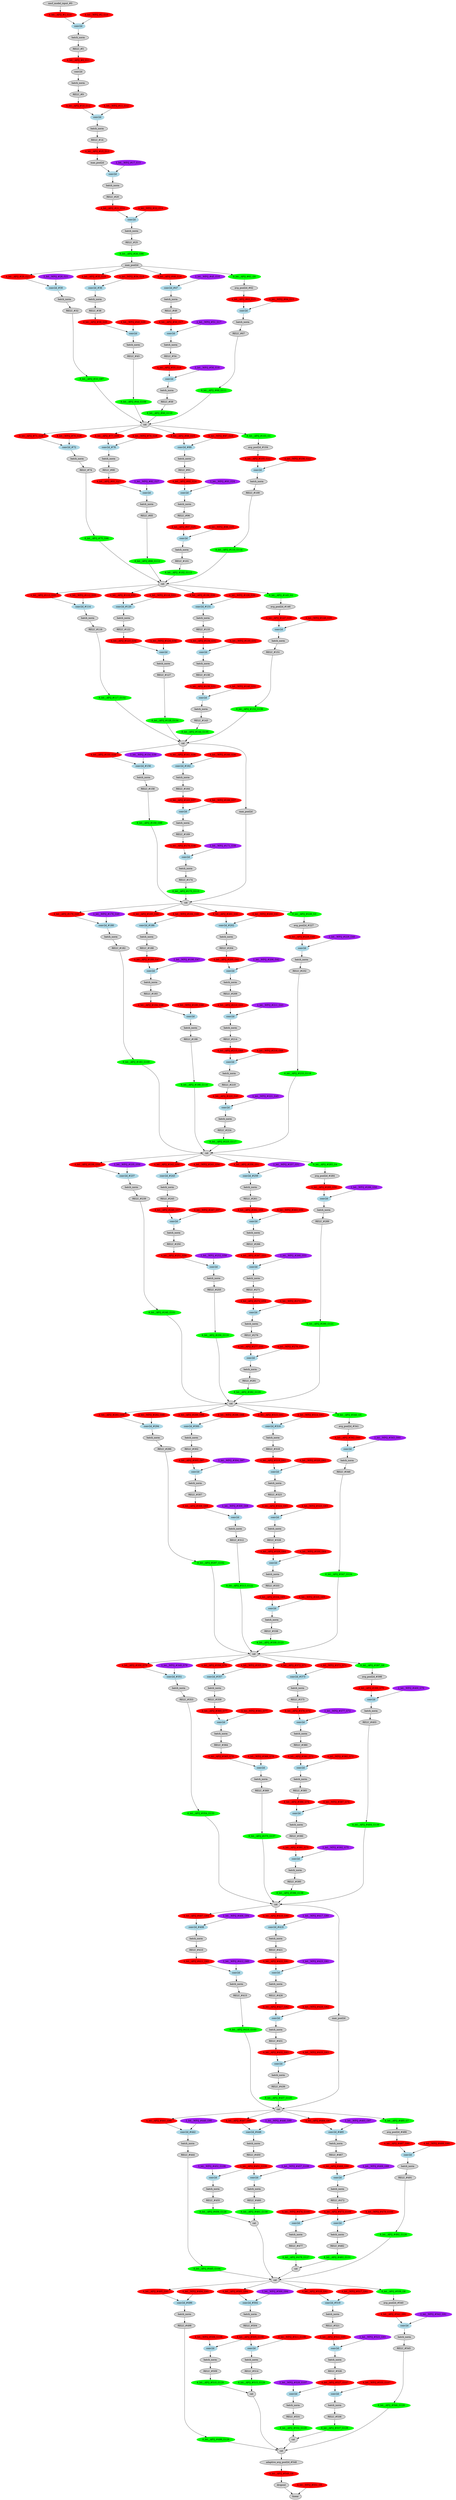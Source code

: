 strict digraph  {
"0 /nncf_model_input" [id=0, label="nncf_model_input_#0", scope="", style=filled, type=nncf_model_input];
"1 SymmetricQuantizer/symmetric_quantize" [color=red, id=1, label="4_bit__AFQ_#1_G10", scope=SymmetricQuantizer, style=filled, type=symmetric_quantize];
"2 Inception3/BasicConv2d[Conv2d_1a_3x3]/NNCFConv2d[conv]/ModuleDict[pre_ops]/UpdateWeight[0]/SymmetricQuantizer[op]/symmetric_quantize" [color=red, id=2, label="4_bit__WFQ_#2_G10", scope="Inception3/BasicConv2d[Conv2d_1a_3x3]/NNCFConv2d[conv]/ModuleDict[pre_ops]/UpdateWeight[0]/SymmetricQuantizer[op]", style=filled, type=symmetric_quantize];
"3 Inception3/BasicConv2d[Conv2d_1a_3x3]/NNCFConv2d[conv]/conv2d" [color=lightblue, id=3, label=conv2d, scope="Inception3/BasicConv2d[Conv2d_1a_3x3]/NNCFConv2d[conv]", style=filled, type=conv2d];
"4 Inception3/BasicConv2d[Conv2d_1a_3x3]/BatchNorm2d[bn]/batch_norm" [id=4, label=batch_norm, scope="Inception3/BasicConv2d[Conv2d_1a_3x3]/BatchNorm2d[bn]", style=filled, type=batch_norm];
"5 Inception3/BasicConv2d[Conv2d_1a_3x3]/RELU" [id=5, label="RELU_#5", scope="Inception3/BasicConv2d[Conv2d_1a_3x3]", style=filled, type=RELU];
"6 Inception3/BasicConv2d[Conv2d_1a_3x3]/SymmetricQuantizer/symmetric_quantize" [color=red, id=6, label="4_bit__AFQ_#6_G11", scope="Inception3/BasicConv2d[Conv2d_1a_3x3]/SymmetricQuantizer", style=filled, type=symmetric_quantize];
"7 Inception3/BasicConv2d[Conv2d_2a_3x3]/Conv2d[conv]/conv2d" [id=7, label=conv2d, scope="Inception3/BasicConv2d[Conv2d_2a_3x3]/Conv2d[conv]", style=filled, type=conv2d];
"8 Inception3/BasicConv2d[Conv2d_2a_3x3]/BatchNorm2d[bn]/batch_norm" [id=8, label=batch_norm, scope="Inception3/BasicConv2d[Conv2d_2a_3x3]/BatchNorm2d[bn]", style=filled, type=batch_norm];
"9 Inception3/BasicConv2d[Conv2d_2a_3x3]/RELU" [id=9, label="RELU_#9", scope="Inception3/BasicConv2d[Conv2d_2a_3x3]", style=filled, type=RELU];
"10 Inception3/BasicConv2d[Conv2d_2a_3x3]/SymmetricQuantizer/symmetric_quantize" [color=red, id=10, label="4_bit__AFQ_#10_G12", scope="Inception3/BasicConv2d[Conv2d_2a_3x3]/SymmetricQuantizer", style=filled, type=symmetric_quantize];
"11 Inception3/BasicConv2d[Conv2d_2b_3x3]/NNCFConv2d[conv]/ModuleDict[pre_ops]/UpdateWeight[0]/SymmetricQuantizer[op]/symmetric_quantize" [color=red, id=11, label="4_bit__WFQ_#11_G12", scope="Inception3/BasicConv2d[Conv2d_2b_3x3]/NNCFConv2d[conv]/ModuleDict[pre_ops]/UpdateWeight[0]/SymmetricQuantizer[op]", style=filled, type=symmetric_quantize];
"12 Inception3/BasicConv2d[Conv2d_2b_3x3]/NNCFConv2d[conv]/conv2d" [color=lightblue, id=12, label=conv2d, scope="Inception3/BasicConv2d[Conv2d_2b_3x3]/NNCFConv2d[conv]", style=filled, type=conv2d];
"13 Inception3/BasicConv2d[Conv2d_2b_3x3]/BatchNorm2d[bn]/batch_norm" [id=13, label=batch_norm, scope="Inception3/BasicConv2d[Conv2d_2b_3x3]/BatchNorm2d[bn]", style=filled, type=batch_norm];
"14 Inception3/BasicConv2d[Conv2d_2b_3x3]/RELU" [id=14, label="RELU_#14", scope="Inception3/BasicConv2d[Conv2d_2b_3x3]", style=filled, type=RELU];
"15 Inception3/BasicConv2d[Conv2d_2b_3x3]/SymmetricQuantizer/symmetric_quantize" [color=red, id=15, label="4_bit__AFQ_#15_G13", scope="Inception3/BasicConv2d[Conv2d_2b_3x3]/SymmetricQuantizer", style=filled, type=symmetric_quantize];
"16 Inception3/MaxPool2d[maxpool1]/max_pool2d" [id=16, label=max_pool2d, scope="Inception3/MaxPool2d[maxpool1]", style=filled, type=max_pool2d];
"17 Inception3/BasicConv2d[Conv2d_3b_1x1]/NNCFConv2d[conv]/ModuleDict[pre_ops]/UpdateWeight[0]/SymmetricQuantizer[op]/symmetric_quantize" [color=purple, id=17, label="2_bit__WFQ_#17_G13", scope="Inception3/BasicConv2d[Conv2d_3b_1x1]/NNCFConv2d[conv]/ModuleDict[pre_ops]/UpdateWeight[0]/SymmetricQuantizer[op]", style=filled, type=symmetric_quantize];
"18 Inception3/BasicConv2d[Conv2d_3b_1x1]/NNCFConv2d[conv]/conv2d" [color=lightblue, id=18, label=conv2d, scope="Inception3/BasicConv2d[Conv2d_3b_1x1]/NNCFConv2d[conv]", style=filled, type=conv2d];
"19 Inception3/BasicConv2d[Conv2d_3b_1x1]/BatchNorm2d[bn]/batch_norm" [id=19, label=batch_norm, scope="Inception3/BasicConv2d[Conv2d_3b_1x1]/BatchNorm2d[bn]", style=filled, type=batch_norm];
"20 Inception3/BasicConv2d[Conv2d_3b_1x1]/RELU" [id=20, label="RELU_#20", scope="Inception3/BasicConv2d[Conv2d_3b_1x1]", style=filled, type=RELU];
"21 Inception3/BasicConv2d[Conv2d_3b_1x1]/SymmetricQuantizer/symmetric_quantize" [color=red, id=21, label="4_bit__AFQ_#21_G14", scope="Inception3/BasicConv2d[Conv2d_3b_1x1]/SymmetricQuantizer", style=filled, type=symmetric_quantize];
"22 Inception3/BasicConv2d[Conv2d_4a_3x3]/NNCFConv2d[conv]/ModuleDict[pre_ops]/UpdateWeight[0]/SymmetricQuantizer[op]/symmetric_quantize" [color=red, id=22, label="4_bit__WFQ_#22_G14", scope="Inception3/BasicConv2d[Conv2d_4a_3x3]/NNCFConv2d[conv]/ModuleDict[pre_ops]/UpdateWeight[0]/SymmetricQuantizer[op]", style=filled, type=symmetric_quantize];
"23 Inception3/BasicConv2d[Conv2d_4a_3x3]/NNCFConv2d[conv]/conv2d" [color=lightblue, id=23, label=conv2d, scope="Inception3/BasicConv2d[Conv2d_4a_3x3]/NNCFConv2d[conv]", style=filled, type=conv2d];
"24 Inception3/BasicConv2d[Conv2d_4a_3x3]/BatchNorm2d[bn]/batch_norm" [id=24, label=batch_norm, scope="Inception3/BasicConv2d[Conv2d_4a_3x3]/BatchNorm2d[bn]", style=filled, type=batch_norm];
"25 Inception3/BasicConv2d[Conv2d_4a_3x3]/RELU" [id=25, label="RELU_#25", scope="Inception3/BasicConv2d[Conv2d_4a_3x3]", style=filled, type=RELU];
"26 Inception3/BasicConv2d[Conv2d_4a_3x3]/AsymmetricQuantizer/asymmetric_quantize" [color=green, id=26, label="8_bit__AFQ_#26_G96", scope="Inception3/BasicConv2d[Conv2d_4a_3x3]/AsymmetricQuantizer", style=filled, type=asymmetric_quantize];
"27 Inception3/MaxPool2d[maxpool2]/max_pool2d" [id=27, label=max_pool2d, scope="Inception3/MaxPool2d[maxpool2]", style=filled, type=max_pool2d];
"28 Inception3/InceptionA[Mixed_5b]/BasicConv2d[branch1x1]/NNCFConv2d[conv]/ModuleDict[pre_ops]/UpdateWeight[0]/SymmetricQuantizer[op]/symmetric_quantize" [color=purple, id=28, label="2_bit__WFQ_#28_G21", scope="Inception3/InceptionA[Mixed_5b]/BasicConv2d[branch1x1]/NNCFConv2d[conv]/ModuleDict[pre_ops]/UpdateWeight[0]/SymmetricQuantizer[op]", style=filled, type=symmetric_quantize];
"29 Inception3/InceptionA[Mixed_5b]/BasicConv2d[branch1x1]/NNCFConv2d[conv]/SymmetricQuantizer/symmetric_quantize" [color=red, id=29, label="4_bit__AFQ_#29_G21", scope="Inception3/InceptionA[Mixed_5b]/BasicConv2d[branch1x1]/NNCFConv2d[conv]/SymmetricQuantizer", style=filled, type=symmetric_quantize];
"30 Inception3/InceptionA[Mixed_5b]/BasicConv2d[branch1x1]/NNCFConv2d[conv]/conv2d" [color=lightblue, id=30, label="conv2d_#30", scope="Inception3/InceptionA[Mixed_5b]/BasicConv2d[branch1x1]/NNCFConv2d[conv]", style=filled, type=conv2d];
"31 Inception3/InceptionA[Mixed_5b]/BasicConv2d[branch1x1]/BatchNorm2d[bn]/batch_norm" [id=31, label=batch_norm, scope="Inception3/InceptionA[Mixed_5b]/BasicConv2d[branch1x1]/BatchNorm2d[bn]", style=filled, type=batch_norm];
"32 Inception3/InceptionA[Mixed_5b]/BasicConv2d[branch1x1]/RELU" [id=32, label="RELU_#32", scope="Inception3/InceptionA[Mixed_5b]/BasicConv2d[branch1x1]", style=filled, type=RELU];
"33 Inception3/InceptionA[Mixed_5b]/BasicConv2d[branch1x1]/AsymmetricQuantizer/asymmetric_quantize" [color=green, id=33, label="8_bit__AFQ_#33_G97", scope="Inception3/InceptionA[Mixed_5b]/BasicConv2d[branch1x1]/AsymmetricQuantizer", style=filled, type=asymmetric_quantize];
"34 Inception3/InceptionA[Mixed_5b]/BasicConv2d[branch5x5_1]/NNCFConv2d[conv]/ModuleDict[pre_ops]/UpdateWeight[0]/SymmetricQuantizer[op]/symmetric_quantize" [color=red, id=34, label="4_bit__WFQ_#34_G19", scope="Inception3/InceptionA[Mixed_5b]/BasicConv2d[branch5x5_1]/NNCFConv2d[conv]/ModuleDict[pre_ops]/UpdateWeight[0]/SymmetricQuantizer[op]", style=filled, type=symmetric_quantize];
"35 Inception3/InceptionA[Mixed_5b]/BasicConv2d[branch5x5_1]/NNCFConv2d[conv]/SymmetricQuantizer/symmetric_quantize" [color=red, id=35, label="4_bit__AFQ_#35_G19", scope="Inception3/InceptionA[Mixed_5b]/BasicConv2d[branch5x5_1]/NNCFConv2d[conv]/SymmetricQuantizer", style=filled, type=symmetric_quantize];
"36 Inception3/InceptionA[Mixed_5b]/BasicConv2d[branch5x5_1]/NNCFConv2d[conv]/conv2d" [color=lightblue, id=36, label="conv2d_#36", scope="Inception3/InceptionA[Mixed_5b]/BasicConv2d[branch5x5_1]/NNCFConv2d[conv]", style=filled, type=conv2d];
"37 Inception3/InceptionA[Mixed_5b]/BasicConv2d[branch5x5_1]/BatchNorm2d[bn]/batch_norm" [id=37, label=batch_norm, scope="Inception3/InceptionA[Mixed_5b]/BasicConv2d[branch5x5_1]/BatchNorm2d[bn]", style=filled, type=batch_norm];
"38 Inception3/InceptionA[Mixed_5b]/BasicConv2d[branch5x5_1]/RELU" [id=38, label="RELU_#38", scope="Inception3/InceptionA[Mixed_5b]/BasicConv2d[branch5x5_1]", style=filled, type=RELU];
"39 Inception3/InceptionA[Mixed_5b]/BasicConv2d[branch5x5_1]/SymmetricQuantizer/symmetric_quantize" [color=red, id=39, label="4_bit__AFQ_#39_G20", scope="Inception3/InceptionA[Mixed_5b]/BasicConv2d[branch5x5_1]/SymmetricQuantizer", style=filled, type=symmetric_quantize];
"40 Inception3/InceptionA[Mixed_5b]/BasicConv2d[branch5x5_2]/NNCFConv2d[conv]/ModuleDict[pre_ops]/UpdateWeight[0]/SymmetricQuantizer[op]/symmetric_quantize" [color=red, id=40, label="4_bit__WFQ_#40_G20", scope="Inception3/InceptionA[Mixed_5b]/BasicConv2d[branch5x5_2]/NNCFConv2d[conv]/ModuleDict[pre_ops]/UpdateWeight[0]/SymmetricQuantizer[op]", style=filled, type=symmetric_quantize];
"41 Inception3/InceptionA[Mixed_5b]/BasicConv2d[branch5x5_2]/NNCFConv2d[conv]/conv2d" [color=lightblue, id=41, label=conv2d, scope="Inception3/InceptionA[Mixed_5b]/BasicConv2d[branch5x5_2]/NNCFConv2d[conv]", style=filled, type=conv2d];
"42 Inception3/InceptionA[Mixed_5b]/BasicConv2d[branch5x5_2]/BatchNorm2d[bn]/batch_norm" [id=42, label=batch_norm, scope="Inception3/InceptionA[Mixed_5b]/BasicConv2d[branch5x5_2]/BatchNorm2d[bn]", style=filled, type=batch_norm];
"43 Inception3/InceptionA[Mixed_5b]/BasicConv2d[branch5x5_2]/RELU" [id=43, label="RELU_#43", scope="Inception3/InceptionA[Mixed_5b]/BasicConv2d[branch5x5_2]", style=filled, type=RELU];
"44 Inception3/InceptionA[Mixed_5b]/BasicConv2d[branch5x5_2]/AsymmetricQuantizer/asymmetric_quantize" [color=green, id=44, label="8_bit__AFQ_#44_G109", scope="Inception3/InceptionA[Mixed_5b]/BasicConv2d[branch5x5_2]/AsymmetricQuantizer", style=filled, type=asymmetric_quantize];
"45 Inception3/InceptionA[Mixed_5b]/BasicConv2d[branch3x3dbl_1]/NNCFConv2d[conv]/ModuleDict[pre_ops]/UpdateWeight[0]/SymmetricQuantizer[op]/symmetric_quantize" [color=purple, id=45, label="2_bit__WFQ_#45_G16", scope="Inception3/InceptionA[Mixed_5b]/BasicConv2d[branch3x3dbl_1]/NNCFConv2d[conv]/ModuleDict[pre_ops]/UpdateWeight[0]/SymmetricQuantizer[op]", style=filled, type=symmetric_quantize];
"46 Inception3/InceptionA[Mixed_5b]/BasicConv2d[branch3x3dbl_1]/NNCFConv2d[conv]/SymmetricQuantizer/symmetric_quantize" [color=red, id=46, label="4_bit__AFQ_#46_G16", scope="Inception3/InceptionA[Mixed_5b]/BasicConv2d[branch3x3dbl_1]/NNCFConv2d[conv]/SymmetricQuantizer", style=filled, type=symmetric_quantize];
"47 Inception3/InceptionA[Mixed_5b]/BasicConv2d[branch3x3dbl_1]/NNCFConv2d[conv]/conv2d" [color=lightblue, id=47, label="conv2d_#47", scope="Inception3/InceptionA[Mixed_5b]/BasicConv2d[branch3x3dbl_1]/NNCFConv2d[conv]", style=filled, type=conv2d];
"48 Inception3/InceptionA[Mixed_5b]/BasicConv2d[branch3x3dbl_1]/BatchNorm2d[bn]/batch_norm" [id=48, label=batch_norm, scope="Inception3/InceptionA[Mixed_5b]/BasicConv2d[branch3x3dbl_1]/BatchNorm2d[bn]", style=filled, type=batch_norm];
"49 Inception3/InceptionA[Mixed_5b]/BasicConv2d[branch3x3dbl_1]/RELU" [id=49, label="RELU_#49", scope="Inception3/InceptionA[Mixed_5b]/BasicConv2d[branch3x3dbl_1]", style=filled, type=RELU];
"50 Inception3/InceptionA[Mixed_5b]/BasicConv2d[branch3x3dbl_1]/SymmetricQuantizer/symmetric_quantize" [color=red, id=50, label="4_bit__AFQ_#50_G17", scope="Inception3/InceptionA[Mixed_5b]/BasicConv2d[branch3x3dbl_1]/SymmetricQuantizer", style=filled, type=symmetric_quantize];
"51 Inception3/InceptionA[Mixed_5b]/BasicConv2d[branch3x3dbl_2]/NNCFConv2d[conv]/ModuleDict[pre_ops]/UpdateWeight[0]/SymmetricQuantizer[op]/symmetric_quantize" [color=purple, id=51, label="2_bit__WFQ_#51_G17", scope="Inception3/InceptionA[Mixed_5b]/BasicConv2d[branch3x3dbl_2]/NNCFConv2d[conv]/ModuleDict[pre_ops]/UpdateWeight[0]/SymmetricQuantizer[op]", style=filled, type=symmetric_quantize];
"52 Inception3/InceptionA[Mixed_5b]/BasicConv2d[branch3x3dbl_2]/NNCFConv2d[conv]/conv2d" [color=lightblue, id=52, label=conv2d, scope="Inception3/InceptionA[Mixed_5b]/BasicConv2d[branch3x3dbl_2]/NNCFConv2d[conv]", style=filled, type=conv2d];
"53 Inception3/InceptionA[Mixed_5b]/BasicConv2d[branch3x3dbl_2]/BatchNorm2d[bn]/batch_norm" [id=53, label=batch_norm, scope="Inception3/InceptionA[Mixed_5b]/BasicConv2d[branch3x3dbl_2]/BatchNorm2d[bn]", style=filled, type=batch_norm];
"54 Inception3/InceptionA[Mixed_5b]/BasicConv2d[branch3x3dbl_2]/RELU" [id=54, label="RELU_#54", scope="Inception3/InceptionA[Mixed_5b]/BasicConv2d[branch3x3dbl_2]", style=filled, type=RELU];
"55 Inception3/InceptionA[Mixed_5b]/BasicConv2d[branch3x3dbl_2]/SymmetricQuantizer/symmetric_quantize" [color=red, id=55, label="4_bit__AFQ_#55_G18", scope="Inception3/InceptionA[Mixed_5b]/BasicConv2d[branch3x3dbl_2]/SymmetricQuantizer", style=filled, type=symmetric_quantize];
"56 Inception3/InceptionA[Mixed_5b]/BasicConv2d[branch3x3dbl_3]/NNCFConv2d[conv]/ModuleDict[pre_ops]/UpdateWeight[0]/SymmetricQuantizer[op]/symmetric_quantize" [color=purple, id=56, label="2_bit__WFQ_#56_G18", scope="Inception3/InceptionA[Mixed_5b]/BasicConv2d[branch3x3dbl_3]/NNCFConv2d[conv]/ModuleDict[pre_ops]/UpdateWeight[0]/SymmetricQuantizer[op]", style=filled, type=symmetric_quantize];
"57 Inception3/InceptionA[Mixed_5b]/BasicConv2d[branch3x3dbl_3]/NNCFConv2d[conv]/conv2d" [color=lightblue, id=57, label=conv2d, scope="Inception3/InceptionA[Mixed_5b]/BasicConv2d[branch3x3dbl_3]/NNCFConv2d[conv]", style=filled, type=conv2d];
"58 Inception3/InceptionA[Mixed_5b]/BasicConv2d[branch3x3dbl_3]/BatchNorm2d[bn]/batch_norm" [id=58, label=batch_norm, scope="Inception3/InceptionA[Mixed_5b]/BasicConv2d[branch3x3dbl_3]/BatchNorm2d[bn]", style=filled, type=batch_norm];
"59 Inception3/InceptionA[Mixed_5b]/BasicConv2d[branch3x3dbl_3]/RELU" [id=59, label="RELU_#59", scope="Inception3/InceptionA[Mixed_5b]/BasicConv2d[branch3x3dbl_3]", style=filled, type=RELU];
"60 Inception3/InceptionA[Mixed_5b]/BasicConv2d[branch3x3dbl_3]/AsymmetricQuantizer/asymmetric_quantize" [color=green, id=60, label="8_bit__AFQ_#60_G110", scope="Inception3/InceptionA[Mixed_5b]/BasicConv2d[branch3x3dbl_3]/AsymmetricQuantizer", style=filled, type=asymmetric_quantize];
"61 Inception3/InceptionA[Mixed_5b]/SymmetricQuantizer/symmetric_quantize" [color=green, id=61, label="8_bit__AFQ_#61_G0", scope="Inception3/InceptionA[Mixed_5b]/SymmetricQuantizer", style=filled, type=symmetric_quantize];
"62 Inception3/InceptionA[Mixed_5b]/avg_pool2d" [id=62, label="avg_pool2d_#62", scope="Inception3/InceptionA[Mixed_5b]", style=filled, type=avg_pool2d];
"63 Inception3/InceptionA[Mixed_5b]/SymmetricQuantizer/symmetric_quantize" [color=red, id=63, label="4_bit__AFQ_#63_G15", scope="Inception3/InceptionA[Mixed_5b]/SymmetricQuantizer", style=filled, type=symmetric_quantize];
"64 Inception3/InceptionA[Mixed_5b]/BasicConv2d[branch_pool]/NNCFConv2d[conv]/ModuleDict[pre_ops]/UpdateWeight[0]/SymmetricQuantizer[op]/symmetric_quantize" [color=red, id=64, label="4_bit__WFQ_#64_G15", scope="Inception3/InceptionA[Mixed_5b]/BasicConv2d[branch_pool]/NNCFConv2d[conv]/ModuleDict[pre_ops]/UpdateWeight[0]/SymmetricQuantizer[op]", style=filled, type=symmetric_quantize];
"65 Inception3/InceptionA[Mixed_5b]/BasicConv2d[branch_pool]/NNCFConv2d[conv]/conv2d" [color=lightblue, id=65, label=conv2d, scope="Inception3/InceptionA[Mixed_5b]/BasicConv2d[branch_pool]/NNCFConv2d[conv]", style=filled, type=conv2d];
"66 Inception3/InceptionA[Mixed_5b]/BasicConv2d[branch_pool]/BatchNorm2d[bn]/batch_norm" [id=66, label=batch_norm, scope="Inception3/InceptionA[Mixed_5b]/BasicConv2d[branch_pool]/BatchNorm2d[bn]", style=filled, type=batch_norm];
"67 Inception3/InceptionA[Mixed_5b]/BasicConv2d[branch_pool]/RELU" [id=67, label="RELU_#67", scope="Inception3/InceptionA[Mixed_5b]/BasicConv2d[branch_pool]", style=filled, type=RELU];
"68 Inception3/InceptionA[Mixed_5b]/BasicConv2d[branch_pool]/AsymmetricQuantizer/asymmetric_quantize" [color=green, id=68, label="8_bit__AFQ_#68_G111", scope="Inception3/InceptionA[Mixed_5b]/BasicConv2d[branch_pool]/AsymmetricQuantizer", style=filled, type=asymmetric_quantize];
"69 Inception3/InceptionA[Mixed_5b]/cat" [id=69, label=cat, scope="Inception3/InceptionA[Mixed_5b]", style=filled, type=cat];
"70 Inception3/InceptionA[Mixed_5c]/BasicConv2d[branch1x1]/NNCFConv2d[conv]/ModuleDict[pre_ops]/UpdateWeight[0]/SymmetricQuantizer[op]/symmetric_quantize" [color=red, id=70, label="4_bit__WFQ_#70_G28", scope="Inception3/InceptionA[Mixed_5c]/BasicConv2d[branch1x1]/NNCFConv2d[conv]/ModuleDict[pre_ops]/UpdateWeight[0]/SymmetricQuantizer[op]", style=filled, type=symmetric_quantize];
"71 Inception3/InceptionA[Mixed_5c]/BasicConv2d[branch1x1]/NNCFConv2d[conv]/SymmetricQuantizer/symmetric_quantize" [color=red, id=71, label="4_bit__AFQ_#71_G28", scope="Inception3/InceptionA[Mixed_5c]/BasicConv2d[branch1x1]/NNCFConv2d[conv]/SymmetricQuantizer", style=filled, type=symmetric_quantize];
"72 Inception3/InceptionA[Mixed_5c]/BasicConv2d[branch1x1]/NNCFConv2d[conv]/conv2d" [color=lightblue, id=72, label="conv2d_#72", scope="Inception3/InceptionA[Mixed_5c]/BasicConv2d[branch1x1]/NNCFConv2d[conv]", style=filled, type=conv2d];
"73 Inception3/InceptionA[Mixed_5c]/BasicConv2d[branch1x1]/BatchNorm2d[bn]/batch_norm" [id=73, label=batch_norm, scope="Inception3/InceptionA[Mixed_5c]/BasicConv2d[branch1x1]/BatchNorm2d[bn]", style=filled, type=batch_norm];
"74 Inception3/InceptionA[Mixed_5c]/BasicConv2d[branch1x1]/RELU" [id=74, label="RELU_#74", scope="Inception3/InceptionA[Mixed_5c]/BasicConv2d[branch1x1]", style=filled, type=RELU];
"75 Inception3/InceptionA[Mixed_5c]/BasicConv2d[branch1x1]/AsymmetricQuantizer/asymmetric_quantize" [color=green, id=75, label="8_bit__AFQ_#75_G98", scope="Inception3/InceptionA[Mixed_5c]/BasicConv2d[branch1x1]/AsymmetricQuantizer", style=filled, type=asymmetric_quantize];
"76 Inception3/InceptionA[Mixed_5c]/BasicConv2d[branch5x5_1]/NNCFConv2d[conv]/ModuleDict[pre_ops]/UpdateWeight[0]/SymmetricQuantizer[op]/symmetric_quantize" [color=red, id=76, label="4_bit__WFQ_#76_G26", scope="Inception3/InceptionA[Mixed_5c]/BasicConv2d[branch5x5_1]/NNCFConv2d[conv]/ModuleDict[pre_ops]/UpdateWeight[0]/SymmetricQuantizer[op]", style=filled, type=symmetric_quantize];
"77 Inception3/InceptionA[Mixed_5c]/BasicConv2d[branch5x5_1]/NNCFConv2d[conv]/SymmetricQuantizer/symmetric_quantize" [color=red, id=77, label="4_bit__AFQ_#77_G26", scope="Inception3/InceptionA[Mixed_5c]/BasicConv2d[branch5x5_1]/NNCFConv2d[conv]/SymmetricQuantizer", style=filled, type=symmetric_quantize];
"78 Inception3/InceptionA[Mixed_5c]/BasicConv2d[branch5x5_1]/NNCFConv2d[conv]/conv2d" [color=lightblue, id=78, label="conv2d_#78", scope="Inception3/InceptionA[Mixed_5c]/BasicConv2d[branch5x5_1]/NNCFConv2d[conv]", style=filled, type=conv2d];
"79 Inception3/InceptionA[Mixed_5c]/BasicConv2d[branch5x5_1]/BatchNorm2d[bn]/batch_norm" [id=79, label=batch_norm, scope="Inception3/InceptionA[Mixed_5c]/BasicConv2d[branch5x5_1]/BatchNorm2d[bn]", style=filled, type=batch_norm];
"80 Inception3/InceptionA[Mixed_5c]/BasicConv2d[branch5x5_1]/RELU" [id=80, label="RELU_#80", scope="Inception3/InceptionA[Mixed_5c]/BasicConv2d[branch5x5_1]", style=filled, type=RELU];
"81 Inception3/InceptionA[Mixed_5c]/BasicConv2d[branch5x5_1]/SymmetricQuantizer/symmetric_quantize" [color=red, id=81, label="4_bit__AFQ_#81_G27", scope="Inception3/InceptionA[Mixed_5c]/BasicConv2d[branch5x5_1]/SymmetricQuantizer", style=filled, type=symmetric_quantize];
"82 Inception3/InceptionA[Mixed_5c]/BasicConv2d[branch5x5_2]/NNCFConv2d[conv]/ModuleDict[pre_ops]/UpdateWeight[0]/SymmetricQuantizer[op]/symmetric_quantize" [color=purple, id=82, label="2_bit__WFQ_#82_G27", scope="Inception3/InceptionA[Mixed_5c]/BasicConv2d[branch5x5_2]/NNCFConv2d[conv]/ModuleDict[pre_ops]/UpdateWeight[0]/SymmetricQuantizer[op]", style=filled, type=symmetric_quantize];
"83 Inception3/InceptionA[Mixed_5c]/BasicConv2d[branch5x5_2]/NNCFConv2d[conv]/conv2d" [color=lightblue, id=83, label=conv2d, scope="Inception3/InceptionA[Mixed_5c]/BasicConv2d[branch5x5_2]/NNCFConv2d[conv]", style=filled, type=conv2d];
"84 Inception3/InceptionA[Mixed_5c]/BasicConv2d[branch5x5_2]/BatchNorm2d[bn]/batch_norm" [id=84, label=batch_norm, scope="Inception3/InceptionA[Mixed_5c]/BasicConv2d[branch5x5_2]/BatchNorm2d[bn]", style=filled, type=batch_norm];
"85 Inception3/InceptionA[Mixed_5c]/BasicConv2d[branch5x5_2]/RELU" [id=85, label="RELU_#85", scope="Inception3/InceptionA[Mixed_5c]/BasicConv2d[branch5x5_2]", style=filled, type=RELU];
"86 Inception3/InceptionA[Mixed_5c]/BasicConv2d[branch5x5_2]/AsymmetricQuantizer/asymmetric_quantize" [color=green, id=86, label="8_bit__AFQ_#86_G112", scope="Inception3/InceptionA[Mixed_5c]/BasicConv2d[branch5x5_2]/AsymmetricQuantizer", style=filled, type=asymmetric_quantize];
"87 Inception3/InceptionA[Mixed_5c]/BasicConv2d[branch3x3dbl_1]/NNCFConv2d[conv]/ModuleDict[pre_ops]/UpdateWeight[0]/SymmetricQuantizer[op]/symmetric_quantize" [color=red, id=87, label="4_bit__WFQ_#87_G23", scope="Inception3/InceptionA[Mixed_5c]/BasicConv2d[branch3x3dbl_1]/NNCFConv2d[conv]/ModuleDict[pre_ops]/UpdateWeight[0]/SymmetricQuantizer[op]", style=filled, type=symmetric_quantize];
"88 Inception3/InceptionA[Mixed_5c]/BasicConv2d[branch3x3dbl_1]/NNCFConv2d[conv]/SymmetricQuantizer/symmetric_quantize" [color=red, id=88, label="4_bit__AFQ_#88_G23", scope="Inception3/InceptionA[Mixed_5c]/BasicConv2d[branch3x3dbl_1]/NNCFConv2d[conv]/SymmetricQuantizer", style=filled, type=symmetric_quantize];
"89 Inception3/InceptionA[Mixed_5c]/BasicConv2d[branch3x3dbl_1]/NNCFConv2d[conv]/conv2d" [color=lightblue, id=89, label="conv2d_#89", scope="Inception3/InceptionA[Mixed_5c]/BasicConv2d[branch3x3dbl_1]/NNCFConv2d[conv]", style=filled, type=conv2d];
"90 Inception3/InceptionA[Mixed_5c]/BasicConv2d[branch3x3dbl_1]/BatchNorm2d[bn]/batch_norm" [id=90, label=batch_norm, scope="Inception3/InceptionA[Mixed_5c]/BasicConv2d[branch3x3dbl_1]/BatchNorm2d[bn]", style=filled, type=batch_norm];
"91 Inception3/InceptionA[Mixed_5c]/BasicConv2d[branch3x3dbl_1]/RELU" [id=91, label="RELU_#91", scope="Inception3/InceptionA[Mixed_5c]/BasicConv2d[branch3x3dbl_1]", style=filled, type=RELU];
"92 Inception3/InceptionA[Mixed_5c]/BasicConv2d[branch3x3dbl_1]/SymmetricQuantizer/symmetric_quantize" [color=red, id=92, label="4_bit__AFQ_#92_G24", scope="Inception3/InceptionA[Mixed_5c]/BasicConv2d[branch3x3dbl_1]/SymmetricQuantizer", style=filled, type=symmetric_quantize];
"93 Inception3/InceptionA[Mixed_5c]/BasicConv2d[branch3x3dbl_2]/NNCFConv2d[conv]/ModuleDict[pre_ops]/UpdateWeight[0]/SymmetricQuantizer[op]/symmetric_quantize" [color=purple, id=93, label="2_bit__WFQ_#93_G24", scope="Inception3/InceptionA[Mixed_5c]/BasicConv2d[branch3x3dbl_2]/NNCFConv2d[conv]/ModuleDict[pre_ops]/UpdateWeight[0]/SymmetricQuantizer[op]", style=filled, type=symmetric_quantize];
"94 Inception3/InceptionA[Mixed_5c]/BasicConv2d[branch3x3dbl_2]/NNCFConv2d[conv]/conv2d" [color=lightblue, id=94, label=conv2d, scope="Inception3/InceptionA[Mixed_5c]/BasicConv2d[branch3x3dbl_2]/NNCFConv2d[conv]", style=filled, type=conv2d];
"95 Inception3/InceptionA[Mixed_5c]/BasicConv2d[branch3x3dbl_2]/BatchNorm2d[bn]/batch_norm" [id=95, label=batch_norm, scope="Inception3/InceptionA[Mixed_5c]/BasicConv2d[branch3x3dbl_2]/BatchNorm2d[bn]", style=filled, type=batch_norm];
"96 Inception3/InceptionA[Mixed_5c]/BasicConv2d[branch3x3dbl_2]/RELU" [id=96, label="RELU_#96", scope="Inception3/InceptionA[Mixed_5c]/BasicConv2d[branch3x3dbl_2]", style=filled, type=RELU];
"97 Inception3/InceptionA[Mixed_5c]/BasicConv2d[branch3x3dbl_2]/SymmetricQuantizer/symmetric_quantize" [color=red, id=97, label="4_bit__AFQ_#97_G25", scope="Inception3/InceptionA[Mixed_5c]/BasicConv2d[branch3x3dbl_2]/SymmetricQuantizer", style=filled, type=symmetric_quantize];
"98 Inception3/InceptionA[Mixed_5c]/BasicConv2d[branch3x3dbl_3]/NNCFConv2d[conv]/ModuleDict[pre_ops]/UpdateWeight[0]/SymmetricQuantizer[op]/symmetric_quantize" [color=red, id=98, label="4_bit__WFQ_#98_G25", scope="Inception3/InceptionA[Mixed_5c]/BasicConv2d[branch3x3dbl_3]/NNCFConv2d[conv]/ModuleDict[pre_ops]/UpdateWeight[0]/SymmetricQuantizer[op]", style=filled, type=symmetric_quantize];
"99 Inception3/InceptionA[Mixed_5c]/BasicConv2d[branch3x3dbl_3]/NNCFConv2d[conv]/conv2d" [color=lightblue, id=99, label=conv2d, scope="Inception3/InceptionA[Mixed_5c]/BasicConv2d[branch3x3dbl_3]/NNCFConv2d[conv]", style=filled, type=conv2d];
"100 Inception3/InceptionA[Mixed_5c]/BasicConv2d[branch3x3dbl_3]/BatchNorm2d[bn]/batch_norm" [id=100, label=batch_norm, scope="Inception3/InceptionA[Mixed_5c]/BasicConv2d[branch3x3dbl_3]/BatchNorm2d[bn]", style=filled, type=batch_norm];
"101 Inception3/InceptionA[Mixed_5c]/BasicConv2d[branch3x3dbl_3]/RELU" [id=101, label="RELU_#101", scope="Inception3/InceptionA[Mixed_5c]/BasicConv2d[branch3x3dbl_3]", style=filled, type=RELU];
"102 Inception3/InceptionA[Mixed_5c]/BasicConv2d[branch3x3dbl_3]/AsymmetricQuantizer/asymmetric_quantize" [color=green, id=102, label="8_bit__AFQ_#102_G113", scope="Inception3/InceptionA[Mixed_5c]/BasicConv2d[branch3x3dbl_3]/AsymmetricQuantizer", style=filled, type=asymmetric_quantize];
"103 Inception3/InceptionA[Mixed_5c]/SymmetricQuantizer/symmetric_quantize" [color=green, id=103, label="8_bit__AFQ_#103_G1", scope="Inception3/InceptionA[Mixed_5c]/SymmetricQuantizer", style=filled, type=symmetric_quantize];
"104 Inception3/InceptionA[Mixed_5c]/avg_pool2d" [id=104, label="avg_pool2d_#104", scope="Inception3/InceptionA[Mixed_5c]", style=filled, type=avg_pool2d];
"105 Inception3/InceptionA[Mixed_5c]/SymmetricQuantizer/symmetric_quantize" [color=red, id=105, label="4_bit__AFQ_#105_G22", scope="Inception3/InceptionA[Mixed_5c]/SymmetricQuantizer", style=filled, type=symmetric_quantize];
"106 Inception3/InceptionA[Mixed_5c]/BasicConv2d[branch_pool]/NNCFConv2d[conv]/ModuleDict[pre_ops]/UpdateWeight[0]/SymmetricQuantizer[op]/symmetric_quantize" [color=red, id=106, label="4_bit__WFQ_#106_G22", scope="Inception3/InceptionA[Mixed_5c]/BasicConv2d[branch_pool]/NNCFConv2d[conv]/ModuleDict[pre_ops]/UpdateWeight[0]/SymmetricQuantizer[op]", style=filled, type=symmetric_quantize];
"107 Inception3/InceptionA[Mixed_5c]/BasicConv2d[branch_pool]/NNCFConv2d[conv]/conv2d" [color=lightblue, id=107, label=conv2d, scope="Inception3/InceptionA[Mixed_5c]/BasicConv2d[branch_pool]/NNCFConv2d[conv]", style=filled, type=conv2d];
"108 Inception3/InceptionA[Mixed_5c]/BasicConv2d[branch_pool]/BatchNorm2d[bn]/batch_norm" [id=108, label=batch_norm, scope="Inception3/InceptionA[Mixed_5c]/BasicConv2d[branch_pool]/BatchNorm2d[bn]", style=filled, type=batch_norm];
"109 Inception3/InceptionA[Mixed_5c]/BasicConv2d[branch_pool]/RELU" [id=109, label="RELU_#109", scope="Inception3/InceptionA[Mixed_5c]/BasicConv2d[branch_pool]", style=filled, type=RELU];
"110 Inception3/InceptionA[Mixed_5c]/BasicConv2d[branch_pool]/AsymmetricQuantizer/asymmetric_quantize" [color=green, id=110, label="8_bit__AFQ_#110_G114", scope="Inception3/InceptionA[Mixed_5c]/BasicConv2d[branch_pool]/AsymmetricQuantizer", style=filled, type=asymmetric_quantize];
"111 Inception3/InceptionA[Mixed_5c]/cat" [id=111, label=cat, scope="Inception3/InceptionA[Mixed_5c]", style=filled, type=cat];
"112 Inception3/InceptionA[Mixed_5d]/BasicConv2d[branch1x1]/NNCFConv2d[conv]/ModuleDict[pre_ops]/UpdateWeight[0]/SymmetricQuantizer[op]/symmetric_quantize" [color=red, id=112, label="4_bit__WFQ_#112_G35", scope="Inception3/InceptionA[Mixed_5d]/BasicConv2d[branch1x1]/NNCFConv2d[conv]/ModuleDict[pre_ops]/UpdateWeight[0]/SymmetricQuantizer[op]", style=filled, type=symmetric_quantize];
"113 Inception3/InceptionA[Mixed_5d]/BasicConv2d[branch1x1]/NNCFConv2d[conv]/SymmetricQuantizer/symmetric_quantize" [color=red, id=113, label="4_bit__AFQ_#113_G35", scope="Inception3/InceptionA[Mixed_5d]/BasicConv2d[branch1x1]/NNCFConv2d[conv]/SymmetricQuantizer", style=filled, type=symmetric_quantize];
"114 Inception3/InceptionA[Mixed_5d]/BasicConv2d[branch1x1]/NNCFConv2d[conv]/conv2d" [color=lightblue, id=114, label="conv2d_#114", scope="Inception3/InceptionA[Mixed_5d]/BasicConv2d[branch1x1]/NNCFConv2d[conv]", style=filled, type=conv2d];
"115 Inception3/InceptionA[Mixed_5d]/BasicConv2d[branch1x1]/BatchNorm2d[bn]/batch_norm" [id=115, label=batch_norm, scope="Inception3/InceptionA[Mixed_5d]/BasicConv2d[branch1x1]/BatchNorm2d[bn]", style=filled, type=batch_norm];
"116 Inception3/InceptionA[Mixed_5d]/BasicConv2d[branch1x1]/RELU" [id=116, label="RELU_#116", scope="Inception3/InceptionA[Mixed_5d]/BasicConv2d[branch1x1]", style=filled, type=RELU];
"117 Inception3/InceptionA[Mixed_5d]/BasicConv2d[branch1x1]/AsymmetricQuantizer/asymmetric_quantize" [color=green, id=117, label="8_bit__AFQ_#117_G132", scope="Inception3/InceptionA[Mixed_5d]/BasicConv2d[branch1x1]/AsymmetricQuantizer", style=filled, type=asymmetric_quantize];
"118 Inception3/InceptionA[Mixed_5d]/BasicConv2d[branch5x5_1]/NNCFConv2d[conv]/ModuleDict[pre_ops]/UpdateWeight[0]/SymmetricQuantizer[op]/symmetric_quantize" [color=red, id=118, label="4_bit__WFQ_#118_G33", scope="Inception3/InceptionA[Mixed_5d]/BasicConv2d[branch5x5_1]/NNCFConv2d[conv]/ModuleDict[pre_ops]/UpdateWeight[0]/SymmetricQuantizer[op]", style=filled, type=symmetric_quantize];
"119 Inception3/InceptionA[Mixed_5d]/BasicConv2d[branch5x5_1]/NNCFConv2d[conv]/SymmetricQuantizer/symmetric_quantize" [color=red, id=119, label="4_bit__AFQ_#119_G33", scope="Inception3/InceptionA[Mixed_5d]/BasicConv2d[branch5x5_1]/NNCFConv2d[conv]/SymmetricQuantizer", style=filled, type=symmetric_quantize];
"120 Inception3/InceptionA[Mixed_5d]/BasicConv2d[branch5x5_1]/NNCFConv2d[conv]/conv2d" [color=lightblue, id=120, label="conv2d_#120", scope="Inception3/InceptionA[Mixed_5d]/BasicConv2d[branch5x5_1]/NNCFConv2d[conv]", style=filled, type=conv2d];
"121 Inception3/InceptionA[Mixed_5d]/BasicConv2d[branch5x5_1]/BatchNorm2d[bn]/batch_norm" [id=121, label=batch_norm, scope="Inception3/InceptionA[Mixed_5d]/BasicConv2d[branch5x5_1]/BatchNorm2d[bn]", style=filled, type=batch_norm];
"122 Inception3/InceptionA[Mixed_5d]/BasicConv2d[branch5x5_1]/RELU" [id=122, label="RELU_#122", scope="Inception3/InceptionA[Mixed_5d]/BasicConv2d[branch5x5_1]", style=filled, type=RELU];
"123 Inception3/InceptionA[Mixed_5d]/BasicConv2d[branch5x5_1]/SymmetricQuantizer/symmetric_quantize" [color=red, id=123, label="4_bit__AFQ_#123_G34", scope="Inception3/InceptionA[Mixed_5d]/BasicConv2d[branch5x5_1]/SymmetricQuantizer", style=filled, type=symmetric_quantize];
"124 Inception3/InceptionA[Mixed_5d]/BasicConv2d[branch5x5_2]/NNCFConv2d[conv]/ModuleDict[pre_ops]/UpdateWeight[0]/SymmetricQuantizer[op]/symmetric_quantize" [color=red, id=124, label="4_bit__WFQ_#124_G34", scope="Inception3/InceptionA[Mixed_5d]/BasicConv2d[branch5x5_2]/NNCFConv2d[conv]/ModuleDict[pre_ops]/UpdateWeight[0]/SymmetricQuantizer[op]", style=filled, type=symmetric_quantize];
"125 Inception3/InceptionA[Mixed_5d]/BasicConv2d[branch5x5_2]/NNCFConv2d[conv]/conv2d" [color=lightblue, id=125, label=conv2d, scope="Inception3/InceptionA[Mixed_5d]/BasicConv2d[branch5x5_2]/NNCFConv2d[conv]", style=filled, type=conv2d];
"126 Inception3/InceptionA[Mixed_5d]/BasicConv2d[branch5x5_2]/BatchNorm2d[bn]/batch_norm" [id=126, label=batch_norm, scope="Inception3/InceptionA[Mixed_5d]/BasicConv2d[branch5x5_2]/BatchNorm2d[bn]", style=filled, type=batch_norm];
"127 Inception3/InceptionA[Mixed_5d]/BasicConv2d[branch5x5_2]/RELU" [id=127, label="RELU_#127", scope="Inception3/InceptionA[Mixed_5d]/BasicConv2d[branch5x5_2]", style=filled, type=RELU];
"128 Inception3/InceptionA[Mixed_5d]/BasicConv2d[branch5x5_2]/AsymmetricQuantizer/asymmetric_quantize" [color=green, id=128, label="8_bit__AFQ_#128_G134", scope="Inception3/InceptionA[Mixed_5d]/BasicConv2d[branch5x5_2]/AsymmetricQuantizer", style=filled, type=asymmetric_quantize];
"129 Inception3/InceptionA[Mixed_5d]/BasicConv2d[branch3x3dbl_1]/NNCFConv2d[conv]/ModuleDict[pre_ops]/UpdateWeight[0]/SymmetricQuantizer[op]/symmetric_quantize" [color=red, id=129, label="4_bit__WFQ_#129_G30", scope="Inception3/InceptionA[Mixed_5d]/BasicConv2d[branch3x3dbl_1]/NNCFConv2d[conv]/ModuleDict[pre_ops]/UpdateWeight[0]/SymmetricQuantizer[op]", style=filled, type=symmetric_quantize];
"130 Inception3/InceptionA[Mixed_5d]/BasicConv2d[branch3x3dbl_1]/NNCFConv2d[conv]/SymmetricQuantizer/symmetric_quantize" [color=red, id=130, label="4_bit__AFQ_#130_G30", scope="Inception3/InceptionA[Mixed_5d]/BasicConv2d[branch3x3dbl_1]/NNCFConv2d[conv]/SymmetricQuantizer", style=filled, type=symmetric_quantize];
"131 Inception3/InceptionA[Mixed_5d]/BasicConv2d[branch3x3dbl_1]/NNCFConv2d[conv]/conv2d" [color=lightblue, id=131, label="conv2d_#131", scope="Inception3/InceptionA[Mixed_5d]/BasicConv2d[branch3x3dbl_1]/NNCFConv2d[conv]", style=filled, type=conv2d];
"132 Inception3/InceptionA[Mixed_5d]/BasicConv2d[branch3x3dbl_1]/BatchNorm2d[bn]/batch_norm" [id=132, label=batch_norm, scope="Inception3/InceptionA[Mixed_5d]/BasicConv2d[branch3x3dbl_1]/BatchNorm2d[bn]", style=filled, type=batch_norm];
"133 Inception3/InceptionA[Mixed_5d]/BasicConv2d[branch3x3dbl_1]/RELU" [id=133, label="RELU_#133", scope="Inception3/InceptionA[Mixed_5d]/BasicConv2d[branch3x3dbl_1]", style=filled, type=RELU];
"134 Inception3/InceptionA[Mixed_5d]/BasicConv2d[branch3x3dbl_1]/SymmetricQuantizer/symmetric_quantize" [color=red, id=134, label="4_bit__AFQ_#134_G31", scope="Inception3/InceptionA[Mixed_5d]/BasicConv2d[branch3x3dbl_1]/SymmetricQuantizer", style=filled, type=symmetric_quantize];
"135 Inception3/InceptionA[Mixed_5d]/BasicConv2d[branch3x3dbl_2]/NNCFConv2d[conv]/ModuleDict[pre_ops]/UpdateWeight[0]/SymmetricQuantizer[op]/symmetric_quantize" [color=red, id=135, label="4_bit__WFQ_#135_G31", scope="Inception3/InceptionA[Mixed_5d]/BasicConv2d[branch3x3dbl_2]/NNCFConv2d[conv]/ModuleDict[pre_ops]/UpdateWeight[0]/SymmetricQuantizer[op]", style=filled, type=symmetric_quantize];
"136 Inception3/InceptionA[Mixed_5d]/BasicConv2d[branch3x3dbl_2]/NNCFConv2d[conv]/conv2d" [color=lightblue, id=136, label=conv2d, scope="Inception3/InceptionA[Mixed_5d]/BasicConv2d[branch3x3dbl_2]/NNCFConv2d[conv]", style=filled, type=conv2d];
"137 Inception3/InceptionA[Mixed_5d]/BasicConv2d[branch3x3dbl_2]/BatchNorm2d[bn]/batch_norm" [id=137, label=batch_norm, scope="Inception3/InceptionA[Mixed_5d]/BasicConv2d[branch3x3dbl_2]/BatchNorm2d[bn]", style=filled, type=batch_norm];
"138 Inception3/InceptionA[Mixed_5d]/BasicConv2d[branch3x3dbl_2]/RELU" [id=138, label="RELU_#138", scope="Inception3/InceptionA[Mixed_5d]/BasicConv2d[branch3x3dbl_2]", style=filled, type=RELU];
"139 Inception3/InceptionA[Mixed_5d]/BasicConv2d[branch3x3dbl_2]/SymmetricQuantizer/symmetric_quantize" [color=red, id=139, label="4_bit__AFQ_#139_G32", scope="Inception3/InceptionA[Mixed_5d]/BasicConv2d[branch3x3dbl_2]/SymmetricQuantizer", style=filled, type=symmetric_quantize];
"140 Inception3/InceptionA[Mixed_5d]/BasicConv2d[branch3x3dbl_3]/NNCFConv2d[conv]/ModuleDict[pre_ops]/UpdateWeight[0]/SymmetricQuantizer[op]/symmetric_quantize" [color=red, id=140, label="4_bit__WFQ_#140_G32", scope="Inception3/InceptionA[Mixed_5d]/BasicConv2d[branch3x3dbl_3]/NNCFConv2d[conv]/ModuleDict[pre_ops]/UpdateWeight[0]/SymmetricQuantizer[op]", style=filled, type=symmetric_quantize];
"141 Inception3/InceptionA[Mixed_5d]/BasicConv2d[branch3x3dbl_3]/NNCFConv2d[conv]/conv2d" [color=lightblue, id=141, label=conv2d, scope="Inception3/InceptionA[Mixed_5d]/BasicConv2d[branch3x3dbl_3]/NNCFConv2d[conv]", style=filled, type=conv2d];
"142 Inception3/InceptionA[Mixed_5d]/BasicConv2d[branch3x3dbl_3]/BatchNorm2d[bn]/batch_norm" [id=142, label=batch_norm, scope="Inception3/InceptionA[Mixed_5d]/BasicConv2d[branch3x3dbl_3]/BatchNorm2d[bn]", style=filled, type=batch_norm];
"143 Inception3/InceptionA[Mixed_5d]/BasicConv2d[branch3x3dbl_3]/RELU" [id=143, label="RELU_#143", scope="Inception3/InceptionA[Mixed_5d]/BasicConv2d[branch3x3dbl_3]", style=filled, type=RELU];
"144 Inception3/InceptionA[Mixed_5d]/BasicConv2d[branch3x3dbl_3]/AsymmetricQuantizer/asymmetric_quantize" [color=green, id=144, label="8_bit__AFQ_#144_G135", scope="Inception3/InceptionA[Mixed_5d]/BasicConv2d[branch3x3dbl_3]/AsymmetricQuantizer", style=filled, type=asymmetric_quantize];
"145 Inception3/InceptionA[Mixed_5d]/SymmetricQuantizer/symmetric_quantize" [color=green, id=145, label="8_bit__AFQ_#145_G2", scope="Inception3/InceptionA[Mixed_5d]/SymmetricQuantizer", style=filled, type=symmetric_quantize];
"146 Inception3/InceptionA[Mixed_5d]/avg_pool2d" [id=146, label="avg_pool2d_#146", scope="Inception3/InceptionA[Mixed_5d]", style=filled, type=avg_pool2d];
"147 Inception3/InceptionA[Mixed_5d]/SymmetricQuantizer/symmetric_quantize" [color=red, id=147, label="4_bit__AFQ_#147_G29", scope="Inception3/InceptionA[Mixed_5d]/SymmetricQuantizer", style=filled, type=symmetric_quantize];
"148 Inception3/InceptionA[Mixed_5d]/BasicConv2d[branch_pool]/NNCFConv2d[conv]/ModuleDict[pre_ops]/UpdateWeight[0]/SymmetricQuantizer[op]/symmetric_quantize" [color=red, id=148, label="4_bit__WFQ_#148_G29", scope="Inception3/InceptionA[Mixed_5d]/BasicConv2d[branch_pool]/NNCFConv2d[conv]/ModuleDict[pre_ops]/UpdateWeight[0]/SymmetricQuantizer[op]", style=filled, type=symmetric_quantize];
"149 Inception3/InceptionA[Mixed_5d]/BasicConv2d[branch_pool]/NNCFConv2d[conv]/conv2d" [color=lightblue, id=149, label=conv2d, scope="Inception3/InceptionA[Mixed_5d]/BasicConv2d[branch_pool]/NNCFConv2d[conv]", style=filled, type=conv2d];
"150 Inception3/InceptionA[Mixed_5d]/BasicConv2d[branch_pool]/BatchNorm2d[bn]/batch_norm" [id=150, label=batch_norm, scope="Inception3/InceptionA[Mixed_5d]/BasicConv2d[branch_pool]/BatchNorm2d[bn]", style=filled, type=batch_norm];
"151 Inception3/InceptionA[Mixed_5d]/BasicConv2d[branch_pool]/RELU" [id=151, label="RELU_#151", scope="Inception3/InceptionA[Mixed_5d]/BasicConv2d[branch_pool]", style=filled, type=RELU];
"152 Inception3/InceptionA[Mixed_5d]/BasicConv2d[branch_pool]/AsymmetricQuantizer/asymmetric_quantize" [color=green, id=152, label="8_bit__AFQ_#152_G136", scope="Inception3/InceptionA[Mixed_5d]/BasicConv2d[branch_pool]/AsymmetricQuantizer", style=filled, type=asymmetric_quantize];
"153 Inception3/InceptionA[Mixed_5d]/cat" [id=153, label=cat, scope="Inception3/InceptionA[Mixed_5d]", style=filled, type=cat];
"154 Inception3/InceptionB[Mixed_6a]/BasicConv2d[branch3x3]/NNCFConv2d[conv]/ModuleDict[pre_ops]/UpdateWeight[0]/SymmetricQuantizer[op]/symmetric_quantize" [color=purple, id=154, label="2_bit__WFQ_#154_G39", scope="Inception3/InceptionB[Mixed_6a]/BasicConv2d[branch3x3]/NNCFConv2d[conv]/ModuleDict[pre_ops]/UpdateWeight[0]/SymmetricQuantizer[op]", style=filled, type=symmetric_quantize];
"155 Inception3/InceptionB[Mixed_6a]/BasicConv2d[branch3x3]/NNCFConv2d[conv]/SymmetricQuantizer/symmetric_quantize" [color=red, id=155, label="4_bit__AFQ_#155_G39", scope="Inception3/InceptionB[Mixed_6a]/BasicConv2d[branch3x3]/NNCFConv2d[conv]/SymmetricQuantizer", style=filled, type=symmetric_quantize];
"156 Inception3/InceptionB[Mixed_6a]/BasicConv2d[branch3x3]/NNCFConv2d[conv]/conv2d" [color=lightblue, id=156, label="conv2d_#156", scope="Inception3/InceptionB[Mixed_6a]/BasicConv2d[branch3x3]/NNCFConv2d[conv]", style=filled, type=conv2d];
"157 Inception3/InceptionB[Mixed_6a]/BasicConv2d[branch3x3]/BatchNorm2d[bn]/batch_norm" [id=157, label=batch_norm, scope="Inception3/InceptionB[Mixed_6a]/BasicConv2d[branch3x3]/BatchNorm2d[bn]", style=filled, type=batch_norm];
"158 Inception3/InceptionB[Mixed_6a]/BasicConv2d[branch3x3]/RELU" [id=158, label="RELU_#158", scope="Inception3/InceptionB[Mixed_6a]/BasicConv2d[branch3x3]", style=filled, type=RELU];
"159 Inception3/InceptionB[Mixed_6a]/BasicConv2d[branch3x3]/AsymmetricQuantizer/asymmetric_quantize" [color=green, id=159, label="8_bit__AFQ_#159_G99", scope="Inception3/InceptionB[Mixed_6a]/BasicConv2d[branch3x3]/AsymmetricQuantizer", style=filled, type=asymmetric_quantize];
"160 Inception3/InceptionB[Mixed_6a]/BasicConv2d[branch3x3dbl_1]/NNCFConv2d[conv]/ModuleDict[pre_ops]/UpdateWeight[0]/SymmetricQuantizer[op]/symmetric_quantize" [color=red, id=160, label="4_bit__WFQ_#160_G36", scope="Inception3/InceptionB[Mixed_6a]/BasicConv2d[branch3x3dbl_1]/NNCFConv2d[conv]/ModuleDict[pre_ops]/UpdateWeight[0]/SymmetricQuantizer[op]", style=filled, type=symmetric_quantize];
"161 Inception3/InceptionB[Mixed_6a]/BasicConv2d[branch3x3dbl_1]/NNCFConv2d[conv]/SymmetricQuantizer/symmetric_quantize" [color=red, id=161, label="4_bit__AFQ_#161_G36", scope="Inception3/InceptionB[Mixed_6a]/BasicConv2d[branch3x3dbl_1]/NNCFConv2d[conv]/SymmetricQuantizer", style=filled, type=symmetric_quantize];
"162 Inception3/InceptionB[Mixed_6a]/BasicConv2d[branch3x3dbl_1]/NNCFConv2d[conv]/conv2d" [color=lightblue, id=162, label="conv2d_#162", scope="Inception3/InceptionB[Mixed_6a]/BasicConv2d[branch3x3dbl_1]/NNCFConv2d[conv]", style=filled, type=conv2d];
"163 Inception3/InceptionB[Mixed_6a]/BasicConv2d[branch3x3dbl_1]/BatchNorm2d[bn]/batch_norm" [id=163, label=batch_norm, scope="Inception3/InceptionB[Mixed_6a]/BasicConv2d[branch3x3dbl_1]/BatchNorm2d[bn]", style=filled, type=batch_norm];
"164 Inception3/InceptionB[Mixed_6a]/BasicConv2d[branch3x3dbl_1]/RELU" [id=164, label="RELU_#164", scope="Inception3/InceptionB[Mixed_6a]/BasicConv2d[branch3x3dbl_1]", style=filled, type=RELU];
"165 Inception3/InceptionB[Mixed_6a]/BasicConv2d[branch3x3dbl_1]/SymmetricQuantizer/symmetric_quantize" [color=red, id=165, label="4_bit__AFQ_#165_G37", scope="Inception3/InceptionB[Mixed_6a]/BasicConv2d[branch3x3dbl_1]/SymmetricQuantizer", style=filled, type=symmetric_quantize];
"166 Inception3/InceptionB[Mixed_6a]/BasicConv2d[branch3x3dbl_2]/NNCFConv2d[conv]/ModuleDict[pre_ops]/UpdateWeight[0]/SymmetricQuantizer[op]/symmetric_quantize" [color=red, id=166, label="4_bit__WFQ_#166_G37", scope="Inception3/InceptionB[Mixed_6a]/BasicConv2d[branch3x3dbl_2]/NNCFConv2d[conv]/ModuleDict[pre_ops]/UpdateWeight[0]/SymmetricQuantizer[op]", style=filled, type=symmetric_quantize];
"167 Inception3/InceptionB[Mixed_6a]/BasicConv2d[branch3x3dbl_2]/NNCFConv2d[conv]/conv2d" [color=lightblue, id=167, label=conv2d, scope="Inception3/InceptionB[Mixed_6a]/BasicConv2d[branch3x3dbl_2]/NNCFConv2d[conv]", style=filled, type=conv2d];
"168 Inception3/InceptionB[Mixed_6a]/BasicConv2d[branch3x3dbl_2]/BatchNorm2d[bn]/batch_norm" [id=168, label=batch_norm, scope="Inception3/InceptionB[Mixed_6a]/BasicConv2d[branch3x3dbl_2]/BatchNorm2d[bn]", style=filled, type=batch_norm];
"169 Inception3/InceptionB[Mixed_6a]/BasicConv2d[branch3x3dbl_2]/RELU" [id=169, label="RELU_#169", scope="Inception3/InceptionB[Mixed_6a]/BasicConv2d[branch3x3dbl_2]", style=filled, type=RELU];
"170 Inception3/InceptionB[Mixed_6a]/BasicConv2d[branch3x3dbl_2]/SymmetricQuantizer/symmetric_quantize" [color=red, id=170, label="4_bit__AFQ_#170_G38", scope="Inception3/InceptionB[Mixed_6a]/BasicConv2d[branch3x3dbl_2]/SymmetricQuantizer", style=filled, type=symmetric_quantize];
"171 Inception3/InceptionB[Mixed_6a]/BasicConv2d[branch3x3dbl_3]/NNCFConv2d[conv]/ModuleDict[pre_ops]/UpdateWeight[0]/SymmetricQuantizer[op]/symmetric_quantize" [color=purple, id=171, label="2_bit__WFQ_#171_G38", scope="Inception3/InceptionB[Mixed_6a]/BasicConv2d[branch3x3dbl_3]/NNCFConv2d[conv]/ModuleDict[pre_ops]/UpdateWeight[0]/SymmetricQuantizer[op]", style=filled, type=symmetric_quantize];
"172 Inception3/InceptionB[Mixed_6a]/BasicConv2d[branch3x3dbl_3]/NNCFConv2d[conv]/conv2d" [color=lightblue, id=172, label=conv2d, scope="Inception3/InceptionB[Mixed_6a]/BasicConv2d[branch3x3dbl_3]/NNCFConv2d[conv]", style=filled, type=conv2d];
"173 Inception3/InceptionB[Mixed_6a]/BasicConv2d[branch3x3dbl_3]/BatchNorm2d[bn]/batch_norm" [id=173, label=batch_norm, scope="Inception3/InceptionB[Mixed_6a]/BasicConv2d[branch3x3dbl_3]/BatchNorm2d[bn]", style=filled, type=batch_norm];
"174 Inception3/InceptionB[Mixed_6a]/BasicConv2d[branch3x3dbl_3]/RELU" [id=174, label="RELU_#174", scope="Inception3/InceptionB[Mixed_6a]/BasicConv2d[branch3x3dbl_3]", style=filled, type=RELU];
"175 Inception3/InceptionB[Mixed_6a]/BasicConv2d[branch3x3dbl_3]/AsymmetricQuantizer/asymmetric_quantize" [color=green, id=175, label="8_bit__AFQ_#175_G115", scope="Inception3/InceptionB[Mixed_6a]/BasicConv2d[branch3x3dbl_3]/AsymmetricQuantizer", style=filled, type=asymmetric_quantize];
"176 Inception3/InceptionB[Mixed_6a]/max_pool2d" [id=176, label=max_pool2d, scope="Inception3/InceptionB[Mixed_6a]", style=filled, type=max_pool2d];
"177 Inception3/InceptionB[Mixed_6a]/cat" [id=177, label=cat, scope="Inception3/InceptionB[Mixed_6a]", style=filled, type=cat];
"178 Inception3/InceptionC[Mixed_6b]/BasicConv2d[branch1x1]/NNCFConv2d[conv]/ModuleDict[pre_ops]/UpdateWeight[0]/SymmetricQuantizer[op]/symmetric_quantize" [color=purple, id=178, label="2_bit__WFQ_#178_G49", scope="Inception3/InceptionC[Mixed_6b]/BasicConv2d[branch1x1]/NNCFConv2d[conv]/ModuleDict[pre_ops]/UpdateWeight[0]/SymmetricQuantizer[op]", style=filled, type=symmetric_quantize];
"179 Inception3/InceptionC[Mixed_6b]/BasicConv2d[branch1x1]/NNCFConv2d[conv]/SymmetricQuantizer/symmetric_quantize" [color=red, id=179, label="4_bit__AFQ_#179_G49", scope="Inception3/InceptionC[Mixed_6b]/BasicConv2d[branch1x1]/NNCFConv2d[conv]/SymmetricQuantizer", style=filled, type=symmetric_quantize];
"180 Inception3/InceptionC[Mixed_6b]/BasicConv2d[branch1x1]/NNCFConv2d[conv]/conv2d" [color=lightblue, id=180, label="conv2d_#180", scope="Inception3/InceptionC[Mixed_6b]/BasicConv2d[branch1x1]/NNCFConv2d[conv]", style=filled, type=conv2d];
"181 Inception3/InceptionC[Mixed_6b]/BasicConv2d[branch1x1]/BatchNorm2d[bn]/batch_norm" [id=181, label=batch_norm, scope="Inception3/InceptionC[Mixed_6b]/BasicConv2d[branch1x1]/BatchNorm2d[bn]", style=filled, type=batch_norm];
"182 Inception3/InceptionC[Mixed_6b]/BasicConv2d[branch1x1]/RELU" [id=182, label="RELU_#182", scope="Inception3/InceptionC[Mixed_6b]/BasicConv2d[branch1x1]", style=filled, type=RELU];
"183 Inception3/InceptionC[Mixed_6b]/BasicConv2d[branch1x1]/AsymmetricQuantizer/asymmetric_quantize" [color=green, id=183, label="8_bit__AFQ_#183_G100", scope="Inception3/InceptionC[Mixed_6b]/BasicConv2d[branch1x1]/AsymmetricQuantizer", style=filled, type=asymmetric_quantize];
"184 Inception3/InceptionC[Mixed_6b]/BasicConv2d[branch7x7_1]/NNCFConv2d[conv]/ModuleDict[pre_ops]/UpdateWeight[0]/SymmetricQuantizer[op]/symmetric_quantize" [color=red, id=184, label="4_bit__WFQ_#184_G46", scope="Inception3/InceptionC[Mixed_6b]/BasicConv2d[branch7x7_1]/NNCFConv2d[conv]/ModuleDict[pre_ops]/UpdateWeight[0]/SymmetricQuantizer[op]", style=filled, type=symmetric_quantize];
"185 Inception3/InceptionC[Mixed_6b]/BasicConv2d[branch7x7_1]/NNCFConv2d[conv]/SymmetricQuantizer/symmetric_quantize" [color=red, id=185, label="4_bit__AFQ_#185_G46", scope="Inception3/InceptionC[Mixed_6b]/BasicConv2d[branch7x7_1]/NNCFConv2d[conv]/SymmetricQuantizer", style=filled, type=symmetric_quantize];
"186 Inception3/InceptionC[Mixed_6b]/BasicConv2d[branch7x7_1]/NNCFConv2d[conv]/conv2d" [color=lightblue, id=186, label="conv2d_#186", scope="Inception3/InceptionC[Mixed_6b]/BasicConv2d[branch7x7_1]/NNCFConv2d[conv]", style=filled, type=conv2d];
"187 Inception3/InceptionC[Mixed_6b]/BasicConv2d[branch7x7_1]/BatchNorm2d[bn]/batch_norm" [id=187, label=batch_norm, scope="Inception3/InceptionC[Mixed_6b]/BasicConv2d[branch7x7_1]/BatchNorm2d[bn]", style=filled, type=batch_norm];
"188 Inception3/InceptionC[Mixed_6b]/BasicConv2d[branch7x7_1]/RELU" [id=188, label="RELU_#188", scope="Inception3/InceptionC[Mixed_6b]/BasicConv2d[branch7x7_1]", style=filled, type=RELU];
"189 Inception3/InceptionC[Mixed_6b]/BasicConv2d[branch7x7_1]/SymmetricQuantizer/symmetric_quantize" [color=red, id=189, label="4_bit__AFQ_#189_G47", scope="Inception3/InceptionC[Mixed_6b]/BasicConv2d[branch7x7_1]/SymmetricQuantizer", style=filled, type=symmetric_quantize];
"190 Inception3/InceptionC[Mixed_6b]/BasicConv2d[branch7x7_2]/NNCFConv2d[conv]/ModuleDict[pre_ops]/UpdateWeight[0]/SymmetricQuantizer[op]/symmetric_quantize" [color=purple, id=190, label="2_bit__WFQ_#190_G47", scope="Inception3/InceptionC[Mixed_6b]/BasicConv2d[branch7x7_2]/NNCFConv2d[conv]/ModuleDict[pre_ops]/UpdateWeight[0]/SymmetricQuantizer[op]", style=filled, type=symmetric_quantize];
"191 Inception3/InceptionC[Mixed_6b]/BasicConv2d[branch7x7_2]/NNCFConv2d[conv]/conv2d" [color=lightblue, id=191, label=conv2d, scope="Inception3/InceptionC[Mixed_6b]/BasicConv2d[branch7x7_2]/NNCFConv2d[conv]", style=filled, type=conv2d];
"192 Inception3/InceptionC[Mixed_6b]/BasicConv2d[branch7x7_2]/BatchNorm2d[bn]/batch_norm" [id=192, label=batch_norm, scope="Inception3/InceptionC[Mixed_6b]/BasicConv2d[branch7x7_2]/BatchNorm2d[bn]", style=filled, type=batch_norm];
"193 Inception3/InceptionC[Mixed_6b]/BasicConv2d[branch7x7_2]/RELU" [id=193, label="RELU_#193", scope="Inception3/InceptionC[Mixed_6b]/BasicConv2d[branch7x7_2]", style=filled, type=RELU];
"194 Inception3/InceptionC[Mixed_6b]/BasicConv2d[branch7x7_2]/SymmetricQuantizer/symmetric_quantize" [color=red, id=194, label="4_bit__AFQ_#194_G48", scope="Inception3/InceptionC[Mixed_6b]/BasicConv2d[branch7x7_2]/SymmetricQuantizer", style=filled, type=symmetric_quantize];
"195 Inception3/InceptionC[Mixed_6b]/BasicConv2d[branch7x7_3]/NNCFConv2d[conv]/ModuleDict[pre_ops]/UpdateWeight[0]/SymmetricQuantizer[op]/symmetric_quantize" [color=red, id=195, label="4_bit__WFQ_#195_G48", scope="Inception3/InceptionC[Mixed_6b]/BasicConv2d[branch7x7_3]/NNCFConv2d[conv]/ModuleDict[pre_ops]/UpdateWeight[0]/SymmetricQuantizer[op]", style=filled, type=symmetric_quantize];
"196 Inception3/InceptionC[Mixed_6b]/BasicConv2d[branch7x7_3]/NNCFConv2d[conv]/conv2d" [color=lightblue, id=196, label=conv2d, scope="Inception3/InceptionC[Mixed_6b]/BasicConv2d[branch7x7_3]/NNCFConv2d[conv]", style=filled, type=conv2d];
"197 Inception3/InceptionC[Mixed_6b]/BasicConv2d[branch7x7_3]/BatchNorm2d[bn]/batch_norm" [id=197, label=batch_norm, scope="Inception3/InceptionC[Mixed_6b]/BasicConv2d[branch7x7_3]/BatchNorm2d[bn]", style=filled, type=batch_norm];
"198 Inception3/InceptionC[Mixed_6b]/BasicConv2d[branch7x7_3]/RELU" [id=198, label="RELU_#198", scope="Inception3/InceptionC[Mixed_6b]/BasicConv2d[branch7x7_3]", style=filled, type=RELU];
"199 Inception3/InceptionC[Mixed_6b]/BasicConv2d[branch7x7_3]/AsymmetricQuantizer/asymmetric_quantize" [color=green, id=199, label="8_bit__AFQ_#199_G116", scope="Inception3/InceptionC[Mixed_6b]/BasicConv2d[branch7x7_3]/AsymmetricQuantizer", style=filled, type=asymmetric_quantize];
"200 Inception3/InceptionC[Mixed_6b]/BasicConv2d[branch7x7dbl_1]/NNCFConv2d[conv]/ModuleDict[pre_ops]/UpdateWeight[0]/SymmetricQuantizer[op]/symmetric_quantize" [color=red, id=200, label="4_bit__WFQ_#200_G41", scope="Inception3/InceptionC[Mixed_6b]/BasicConv2d[branch7x7dbl_1]/NNCFConv2d[conv]/ModuleDict[pre_ops]/UpdateWeight[0]/SymmetricQuantizer[op]", style=filled, type=symmetric_quantize];
"201 Inception3/InceptionC[Mixed_6b]/BasicConv2d[branch7x7dbl_1]/NNCFConv2d[conv]/SymmetricQuantizer/symmetric_quantize" [color=red, id=201, label="4_bit__AFQ_#201_G41", scope="Inception3/InceptionC[Mixed_6b]/BasicConv2d[branch7x7dbl_1]/NNCFConv2d[conv]/SymmetricQuantizer", style=filled, type=symmetric_quantize];
"202 Inception3/InceptionC[Mixed_6b]/BasicConv2d[branch7x7dbl_1]/NNCFConv2d[conv]/conv2d" [color=lightblue, id=202, label="conv2d_#202", scope="Inception3/InceptionC[Mixed_6b]/BasicConv2d[branch7x7dbl_1]/NNCFConv2d[conv]", style=filled, type=conv2d];
"203 Inception3/InceptionC[Mixed_6b]/BasicConv2d[branch7x7dbl_1]/BatchNorm2d[bn]/batch_norm" [id=203, label=batch_norm, scope="Inception3/InceptionC[Mixed_6b]/BasicConv2d[branch7x7dbl_1]/BatchNorm2d[bn]", style=filled, type=batch_norm];
"204 Inception3/InceptionC[Mixed_6b]/BasicConv2d[branch7x7dbl_1]/RELU" [id=204, label="RELU_#204", scope="Inception3/InceptionC[Mixed_6b]/BasicConv2d[branch7x7dbl_1]", style=filled, type=RELU];
"205 Inception3/InceptionC[Mixed_6b]/BasicConv2d[branch7x7dbl_1]/SymmetricQuantizer/symmetric_quantize" [color=red, id=205, label="4_bit__AFQ_#205_G42", scope="Inception3/InceptionC[Mixed_6b]/BasicConv2d[branch7x7dbl_1]/SymmetricQuantizer", style=filled, type=symmetric_quantize];
"206 Inception3/InceptionC[Mixed_6b]/BasicConv2d[branch7x7dbl_2]/NNCFConv2d[conv]/ModuleDict[pre_ops]/UpdateWeight[0]/SymmetricQuantizer[op]/symmetric_quantize" [color=purple, id=206, label="2_bit__WFQ_#206_G42", scope="Inception3/InceptionC[Mixed_6b]/BasicConv2d[branch7x7dbl_2]/NNCFConv2d[conv]/ModuleDict[pre_ops]/UpdateWeight[0]/SymmetricQuantizer[op]", style=filled, type=symmetric_quantize];
"207 Inception3/InceptionC[Mixed_6b]/BasicConv2d[branch7x7dbl_2]/NNCFConv2d[conv]/conv2d" [color=lightblue, id=207, label=conv2d, scope="Inception3/InceptionC[Mixed_6b]/BasicConv2d[branch7x7dbl_2]/NNCFConv2d[conv]", style=filled, type=conv2d];
"208 Inception3/InceptionC[Mixed_6b]/BasicConv2d[branch7x7dbl_2]/BatchNorm2d[bn]/batch_norm" [id=208, label=batch_norm, scope="Inception3/InceptionC[Mixed_6b]/BasicConv2d[branch7x7dbl_2]/BatchNorm2d[bn]", style=filled, type=batch_norm];
"209 Inception3/InceptionC[Mixed_6b]/BasicConv2d[branch7x7dbl_2]/RELU" [id=209, label="RELU_#209", scope="Inception3/InceptionC[Mixed_6b]/BasicConv2d[branch7x7dbl_2]", style=filled, type=RELU];
"210 Inception3/InceptionC[Mixed_6b]/BasicConv2d[branch7x7dbl_2]/SymmetricQuantizer/symmetric_quantize" [color=red, id=210, label="4_bit__AFQ_#210_G43", scope="Inception3/InceptionC[Mixed_6b]/BasicConv2d[branch7x7dbl_2]/SymmetricQuantizer", style=filled, type=symmetric_quantize];
"211 Inception3/InceptionC[Mixed_6b]/BasicConv2d[branch7x7dbl_3]/NNCFConv2d[conv]/ModuleDict[pre_ops]/UpdateWeight[0]/SymmetricQuantizer[op]/symmetric_quantize" [color=purple, id=211, label="2_bit__WFQ_#211_G43", scope="Inception3/InceptionC[Mixed_6b]/BasicConv2d[branch7x7dbl_3]/NNCFConv2d[conv]/ModuleDict[pre_ops]/UpdateWeight[0]/SymmetricQuantizer[op]", style=filled, type=symmetric_quantize];
"212 Inception3/InceptionC[Mixed_6b]/BasicConv2d[branch7x7dbl_3]/NNCFConv2d[conv]/conv2d" [color=lightblue, id=212, label=conv2d, scope="Inception3/InceptionC[Mixed_6b]/BasicConv2d[branch7x7dbl_3]/NNCFConv2d[conv]", style=filled, type=conv2d];
"213 Inception3/InceptionC[Mixed_6b]/BasicConv2d[branch7x7dbl_3]/BatchNorm2d[bn]/batch_norm" [id=213, label=batch_norm, scope="Inception3/InceptionC[Mixed_6b]/BasicConv2d[branch7x7dbl_3]/BatchNorm2d[bn]", style=filled, type=batch_norm];
"214 Inception3/InceptionC[Mixed_6b]/BasicConv2d[branch7x7dbl_3]/RELU" [id=214, label="RELU_#214", scope="Inception3/InceptionC[Mixed_6b]/BasicConv2d[branch7x7dbl_3]", style=filled, type=RELU];
"215 Inception3/InceptionC[Mixed_6b]/BasicConv2d[branch7x7dbl_3]/SymmetricQuantizer/symmetric_quantize" [color=red, id=215, label="4_bit__AFQ_#215_G44", scope="Inception3/InceptionC[Mixed_6b]/BasicConv2d[branch7x7dbl_3]/SymmetricQuantizer", style=filled, type=symmetric_quantize];
"216 Inception3/InceptionC[Mixed_6b]/BasicConv2d[branch7x7dbl_4]/NNCFConv2d[conv]/ModuleDict[pre_ops]/UpdateWeight[0]/SymmetricQuantizer[op]/symmetric_quantize" [color=red, id=216, label="4_bit__WFQ_#216_G44", scope="Inception3/InceptionC[Mixed_6b]/BasicConv2d[branch7x7dbl_4]/NNCFConv2d[conv]/ModuleDict[pre_ops]/UpdateWeight[0]/SymmetricQuantizer[op]", style=filled, type=symmetric_quantize];
"217 Inception3/InceptionC[Mixed_6b]/BasicConv2d[branch7x7dbl_4]/NNCFConv2d[conv]/conv2d" [color=lightblue, id=217, label=conv2d, scope="Inception3/InceptionC[Mixed_6b]/BasicConv2d[branch7x7dbl_4]/NNCFConv2d[conv]", style=filled, type=conv2d];
"218 Inception3/InceptionC[Mixed_6b]/BasicConv2d[branch7x7dbl_4]/BatchNorm2d[bn]/batch_norm" [id=218, label=batch_norm, scope="Inception3/InceptionC[Mixed_6b]/BasicConv2d[branch7x7dbl_4]/BatchNorm2d[bn]", style=filled, type=batch_norm];
"219 Inception3/InceptionC[Mixed_6b]/BasicConv2d[branch7x7dbl_4]/RELU" [id=219, label="RELU_#219", scope="Inception3/InceptionC[Mixed_6b]/BasicConv2d[branch7x7dbl_4]", style=filled, type=RELU];
"220 Inception3/InceptionC[Mixed_6b]/BasicConv2d[branch7x7dbl_4]/SymmetricQuantizer/symmetric_quantize" [color=red, id=220, label="4_bit__AFQ_#220_G45", scope="Inception3/InceptionC[Mixed_6b]/BasicConv2d[branch7x7dbl_4]/SymmetricQuantizer", style=filled, type=symmetric_quantize];
"221 Inception3/InceptionC[Mixed_6b]/BasicConv2d[branch7x7dbl_5]/NNCFConv2d[conv]/ModuleDict[pre_ops]/UpdateWeight[0]/SymmetricQuantizer[op]/symmetric_quantize" [color=purple, id=221, label="2_bit__WFQ_#221_G45", scope="Inception3/InceptionC[Mixed_6b]/BasicConv2d[branch7x7dbl_5]/NNCFConv2d[conv]/ModuleDict[pre_ops]/UpdateWeight[0]/SymmetricQuantizer[op]", style=filled, type=symmetric_quantize];
"222 Inception3/InceptionC[Mixed_6b]/BasicConv2d[branch7x7dbl_5]/NNCFConv2d[conv]/conv2d" [color=lightblue, id=222, label=conv2d, scope="Inception3/InceptionC[Mixed_6b]/BasicConv2d[branch7x7dbl_5]/NNCFConv2d[conv]", style=filled, type=conv2d];
"223 Inception3/InceptionC[Mixed_6b]/BasicConv2d[branch7x7dbl_5]/BatchNorm2d[bn]/batch_norm" [id=223, label=batch_norm, scope="Inception3/InceptionC[Mixed_6b]/BasicConv2d[branch7x7dbl_5]/BatchNorm2d[bn]", style=filled, type=batch_norm];
"224 Inception3/InceptionC[Mixed_6b]/BasicConv2d[branch7x7dbl_5]/RELU" [id=224, label="RELU_#224", scope="Inception3/InceptionC[Mixed_6b]/BasicConv2d[branch7x7dbl_5]", style=filled, type=RELU];
"225 Inception3/InceptionC[Mixed_6b]/BasicConv2d[branch7x7dbl_5]/AsymmetricQuantizer/asymmetric_quantize" [color=green, id=225, label="8_bit__AFQ_#225_G117", scope="Inception3/InceptionC[Mixed_6b]/BasicConv2d[branch7x7dbl_5]/AsymmetricQuantizer", style=filled, type=asymmetric_quantize];
"226 Inception3/InceptionC[Mixed_6b]/SymmetricQuantizer/symmetric_quantize" [color=green, id=226, label="8_bit__AFQ_#226_G3", scope="Inception3/InceptionC[Mixed_6b]/SymmetricQuantizer", style=filled, type=symmetric_quantize];
"227 Inception3/InceptionC[Mixed_6b]/avg_pool2d" [id=227, label="avg_pool2d_#227", scope="Inception3/InceptionC[Mixed_6b]", style=filled, type=avg_pool2d];
"228 Inception3/InceptionC[Mixed_6b]/SymmetricQuantizer/symmetric_quantize" [color=red, id=228, label="4_bit__AFQ_#228_G40", scope="Inception3/InceptionC[Mixed_6b]/SymmetricQuantizer", style=filled, type=symmetric_quantize];
"229 Inception3/InceptionC[Mixed_6b]/BasicConv2d[branch_pool]/NNCFConv2d[conv]/ModuleDict[pre_ops]/UpdateWeight[0]/SymmetricQuantizer[op]/symmetric_quantize" [color=purple, id=229, label="2_bit__WFQ_#229_G40", scope="Inception3/InceptionC[Mixed_6b]/BasicConv2d[branch_pool]/NNCFConv2d[conv]/ModuleDict[pre_ops]/UpdateWeight[0]/SymmetricQuantizer[op]", style=filled, type=symmetric_quantize];
"230 Inception3/InceptionC[Mixed_6b]/BasicConv2d[branch_pool]/NNCFConv2d[conv]/conv2d" [color=lightblue, id=230, label=conv2d, scope="Inception3/InceptionC[Mixed_6b]/BasicConv2d[branch_pool]/NNCFConv2d[conv]", style=filled, type=conv2d];
"231 Inception3/InceptionC[Mixed_6b]/BasicConv2d[branch_pool]/BatchNorm2d[bn]/batch_norm" [id=231, label=batch_norm, scope="Inception3/InceptionC[Mixed_6b]/BasicConv2d[branch_pool]/BatchNorm2d[bn]", style=filled, type=batch_norm];
"232 Inception3/InceptionC[Mixed_6b]/BasicConv2d[branch_pool]/RELU" [id=232, label="RELU_#232", scope="Inception3/InceptionC[Mixed_6b]/BasicConv2d[branch_pool]", style=filled, type=RELU];
"233 Inception3/InceptionC[Mixed_6b]/BasicConv2d[branch_pool]/AsymmetricQuantizer/asymmetric_quantize" [color=green, id=233, label="8_bit__AFQ_#233_G118", scope="Inception3/InceptionC[Mixed_6b]/BasicConv2d[branch_pool]/AsymmetricQuantizer", style=filled, type=asymmetric_quantize];
"234 Inception3/InceptionC[Mixed_6b]/cat" [id=234, label=cat, scope="Inception3/InceptionC[Mixed_6b]", style=filled, type=cat];
"235 Inception3/InceptionC[Mixed_6c]/BasicConv2d[branch1x1]/NNCFConv2d[conv]/ModuleDict[pre_ops]/UpdateWeight[0]/SymmetricQuantizer[op]/symmetric_quantize" [color=purple, id=235, label="2_bit__WFQ_#235_G59", scope="Inception3/InceptionC[Mixed_6c]/BasicConv2d[branch1x1]/NNCFConv2d[conv]/ModuleDict[pre_ops]/UpdateWeight[0]/SymmetricQuantizer[op]", style=filled, type=symmetric_quantize];
"236 Inception3/InceptionC[Mixed_6c]/BasicConv2d[branch1x1]/NNCFConv2d[conv]/SymmetricQuantizer/symmetric_quantize" [color=red, id=236, label="4_bit__AFQ_#236_G59", scope="Inception3/InceptionC[Mixed_6c]/BasicConv2d[branch1x1]/NNCFConv2d[conv]/SymmetricQuantizer", style=filled, type=symmetric_quantize];
"237 Inception3/InceptionC[Mixed_6c]/BasicConv2d[branch1x1]/NNCFConv2d[conv]/conv2d" [color=lightblue, id=237, label="conv2d_#237", scope="Inception3/InceptionC[Mixed_6c]/BasicConv2d[branch1x1]/NNCFConv2d[conv]", style=filled, type=conv2d];
"238 Inception3/InceptionC[Mixed_6c]/BasicConv2d[branch1x1]/BatchNorm2d[bn]/batch_norm" [id=238, label=batch_norm, scope="Inception3/InceptionC[Mixed_6c]/BasicConv2d[branch1x1]/BatchNorm2d[bn]", style=filled, type=batch_norm];
"239 Inception3/InceptionC[Mixed_6c]/BasicConv2d[branch1x1]/RELU" [id=239, label="RELU_#239", scope="Inception3/InceptionC[Mixed_6c]/BasicConv2d[branch1x1]", style=filled, type=RELU];
"240 Inception3/InceptionC[Mixed_6c]/BasicConv2d[branch1x1]/AsymmetricQuantizer/asymmetric_quantize" [color=green, id=240, label="8_bit__AFQ_#240_G101", scope="Inception3/InceptionC[Mixed_6c]/BasicConv2d[branch1x1]/AsymmetricQuantizer", style=filled, type=asymmetric_quantize];
"241 Inception3/InceptionC[Mixed_6c]/BasicConv2d[branch7x7_1]/NNCFConv2d[conv]/ModuleDict[pre_ops]/UpdateWeight[0]/SymmetricQuantizer[op]/symmetric_quantize" [color=red, id=241, label="4_bit__WFQ_#241_G56", scope="Inception3/InceptionC[Mixed_6c]/BasicConv2d[branch7x7_1]/NNCFConv2d[conv]/ModuleDict[pre_ops]/UpdateWeight[0]/SymmetricQuantizer[op]", style=filled, type=symmetric_quantize];
"242 Inception3/InceptionC[Mixed_6c]/BasicConv2d[branch7x7_1]/NNCFConv2d[conv]/SymmetricQuantizer/symmetric_quantize" [color=red, id=242, label="4_bit__AFQ_#242_G56", scope="Inception3/InceptionC[Mixed_6c]/BasicConv2d[branch7x7_1]/NNCFConv2d[conv]/SymmetricQuantizer", style=filled, type=symmetric_quantize];
"243 Inception3/InceptionC[Mixed_6c]/BasicConv2d[branch7x7_1]/NNCFConv2d[conv]/conv2d" [color=lightblue, id=243, label="conv2d_#243", scope="Inception3/InceptionC[Mixed_6c]/BasicConv2d[branch7x7_1]/NNCFConv2d[conv]", style=filled, type=conv2d];
"244 Inception3/InceptionC[Mixed_6c]/BasicConv2d[branch7x7_1]/BatchNorm2d[bn]/batch_norm" [id=244, label=batch_norm, scope="Inception3/InceptionC[Mixed_6c]/BasicConv2d[branch7x7_1]/BatchNorm2d[bn]", style=filled, type=batch_norm];
"245 Inception3/InceptionC[Mixed_6c]/BasicConv2d[branch7x7_1]/RELU" [id=245, label="RELU_#245", scope="Inception3/InceptionC[Mixed_6c]/BasicConv2d[branch7x7_1]", style=filled, type=RELU];
"246 Inception3/InceptionC[Mixed_6c]/BasicConv2d[branch7x7_1]/SymmetricQuantizer/symmetric_quantize" [color=red, id=246, label="4_bit__AFQ_#246_G57", scope="Inception3/InceptionC[Mixed_6c]/BasicConv2d[branch7x7_1]/SymmetricQuantizer", style=filled, type=symmetric_quantize];
"247 Inception3/InceptionC[Mixed_6c]/BasicConv2d[branch7x7_2]/NNCFConv2d[conv]/ModuleDict[pre_ops]/UpdateWeight[0]/SymmetricQuantizer[op]/symmetric_quantize" [color=red, id=247, label="4_bit__WFQ_#247_G57", scope="Inception3/InceptionC[Mixed_6c]/BasicConv2d[branch7x7_2]/NNCFConv2d[conv]/ModuleDict[pre_ops]/UpdateWeight[0]/SymmetricQuantizer[op]", style=filled, type=symmetric_quantize];
"248 Inception3/InceptionC[Mixed_6c]/BasicConv2d[branch7x7_2]/NNCFConv2d[conv]/conv2d" [color=lightblue, id=248, label=conv2d, scope="Inception3/InceptionC[Mixed_6c]/BasicConv2d[branch7x7_2]/NNCFConv2d[conv]", style=filled, type=conv2d];
"249 Inception3/InceptionC[Mixed_6c]/BasicConv2d[branch7x7_2]/BatchNorm2d[bn]/batch_norm" [id=249, label=batch_norm, scope="Inception3/InceptionC[Mixed_6c]/BasicConv2d[branch7x7_2]/BatchNorm2d[bn]", style=filled, type=batch_norm];
"250 Inception3/InceptionC[Mixed_6c]/BasicConv2d[branch7x7_2]/RELU" [id=250, label="RELU_#250", scope="Inception3/InceptionC[Mixed_6c]/BasicConv2d[branch7x7_2]", style=filled, type=RELU];
"251 Inception3/InceptionC[Mixed_6c]/BasicConv2d[branch7x7_2]/SymmetricQuantizer/symmetric_quantize" [color=red, id=251, label="4_bit__AFQ_#251_G58", scope="Inception3/InceptionC[Mixed_6c]/BasicConv2d[branch7x7_2]/SymmetricQuantizer", style=filled, type=symmetric_quantize];
"252 Inception3/InceptionC[Mixed_6c]/BasicConv2d[branch7x7_3]/NNCFConv2d[conv]/ModuleDict[pre_ops]/UpdateWeight[0]/SymmetricQuantizer[op]/symmetric_quantize" [color=purple, id=252, label="2_bit__WFQ_#252_G58", scope="Inception3/InceptionC[Mixed_6c]/BasicConv2d[branch7x7_3]/NNCFConv2d[conv]/ModuleDict[pre_ops]/UpdateWeight[0]/SymmetricQuantizer[op]", style=filled, type=symmetric_quantize];
"253 Inception3/InceptionC[Mixed_6c]/BasicConv2d[branch7x7_3]/NNCFConv2d[conv]/conv2d" [color=lightblue, id=253, label=conv2d, scope="Inception3/InceptionC[Mixed_6c]/BasicConv2d[branch7x7_3]/NNCFConv2d[conv]", style=filled, type=conv2d];
"254 Inception3/InceptionC[Mixed_6c]/BasicConv2d[branch7x7_3]/BatchNorm2d[bn]/batch_norm" [id=254, label=batch_norm, scope="Inception3/InceptionC[Mixed_6c]/BasicConv2d[branch7x7_3]/BatchNorm2d[bn]", style=filled, type=batch_norm];
"255 Inception3/InceptionC[Mixed_6c]/BasicConv2d[branch7x7_3]/RELU" [id=255, label="RELU_#255", scope="Inception3/InceptionC[Mixed_6c]/BasicConv2d[branch7x7_3]", style=filled, type=RELU];
"256 Inception3/InceptionC[Mixed_6c]/BasicConv2d[branch7x7_3]/AsymmetricQuantizer/asymmetric_quantize" [color=green, id=256, label="8_bit__AFQ_#256_G119", scope="Inception3/InceptionC[Mixed_6c]/BasicConv2d[branch7x7_3]/AsymmetricQuantizer", style=filled, type=asymmetric_quantize];
"257 Inception3/InceptionC[Mixed_6c]/BasicConv2d[branch7x7dbl_1]/NNCFConv2d[conv]/ModuleDict[pre_ops]/UpdateWeight[0]/SymmetricQuantizer[op]/symmetric_quantize" [color=purple, id=257, label="2_bit__WFQ_#257_G51", scope="Inception3/InceptionC[Mixed_6c]/BasicConv2d[branch7x7dbl_1]/NNCFConv2d[conv]/ModuleDict[pre_ops]/UpdateWeight[0]/SymmetricQuantizer[op]", style=filled, type=symmetric_quantize];
"258 Inception3/InceptionC[Mixed_6c]/BasicConv2d[branch7x7dbl_1]/NNCFConv2d[conv]/SymmetricQuantizer/symmetric_quantize" [color=red, id=258, label="4_bit__AFQ_#258_G51", scope="Inception3/InceptionC[Mixed_6c]/BasicConv2d[branch7x7dbl_1]/NNCFConv2d[conv]/SymmetricQuantizer", style=filled, type=symmetric_quantize];
"259 Inception3/InceptionC[Mixed_6c]/BasicConv2d[branch7x7dbl_1]/NNCFConv2d[conv]/conv2d" [color=lightblue, id=259, label="conv2d_#259", scope="Inception3/InceptionC[Mixed_6c]/BasicConv2d[branch7x7dbl_1]/NNCFConv2d[conv]", style=filled, type=conv2d];
"260 Inception3/InceptionC[Mixed_6c]/BasicConv2d[branch7x7dbl_1]/BatchNorm2d[bn]/batch_norm" [id=260, label=batch_norm, scope="Inception3/InceptionC[Mixed_6c]/BasicConv2d[branch7x7dbl_1]/BatchNorm2d[bn]", style=filled, type=batch_norm];
"261 Inception3/InceptionC[Mixed_6c]/BasicConv2d[branch7x7dbl_1]/RELU" [id=261, label="RELU_#261", scope="Inception3/InceptionC[Mixed_6c]/BasicConv2d[branch7x7dbl_1]", style=filled, type=RELU];
"262 Inception3/InceptionC[Mixed_6c]/BasicConv2d[branch7x7dbl_1]/SymmetricQuantizer/symmetric_quantize" [color=red, id=262, label="4_bit__AFQ_#262_G52", scope="Inception3/InceptionC[Mixed_6c]/BasicConv2d[branch7x7dbl_1]/SymmetricQuantizer", style=filled, type=symmetric_quantize];
"263 Inception3/InceptionC[Mixed_6c]/BasicConv2d[branch7x7dbl_2]/NNCFConv2d[conv]/ModuleDict[pre_ops]/UpdateWeight[0]/SymmetricQuantizer[op]/symmetric_quantize" [color=red, id=263, label="4_bit__WFQ_#263_G52", scope="Inception3/InceptionC[Mixed_6c]/BasicConv2d[branch7x7dbl_2]/NNCFConv2d[conv]/ModuleDict[pre_ops]/UpdateWeight[0]/SymmetricQuantizer[op]", style=filled, type=symmetric_quantize];
"264 Inception3/InceptionC[Mixed_6c]/BasicConv2d[branch7x7dbl_2]/NNCFConv2d[conv]/conv2d" [color=lightblue, id=264, label=conv2d, scope="Inception3/InceptionC[Mixed_6c]/BasicConv2d[branch7x7dbl_2]/NNCFConv2d[conv]", style=filled, type=conv2d];
"265 Inception3/InceptionC[Mixed_6c]/BasicConv2d[branch7x7dbl_2]/BatchNorm2d[bn]/batch_norm" [id=265, label=batch_norm, scope="Inception3/InceptionC[Mixed_6c]/BasicConv2d[branch7x7dbl_2]/BatchNorm2d[bn]", style=filled, type=batch_norm];
"266 Inception3/InceptionC[Mixed_6c]/BasicConv2d[branch7x7dbl_2]/RELU" [id=266, label="RELU_#266", scope="Inception3/InceptionC[Mixed_6c]/BasicConv2d[branch7x7dbl_2]", style=filled, type=RELU];
"267 Inception3/InceptionC[Mixed_6c]/BasicConv2d[branch7x7dbl_2]/SymmetricQuantizer/symmetric_quantize" [color=red, id=267, label="4_bit__AFQ_#267_G53", scope="Inception3/InceptionC[Mixed_6c]/BasicConv2d[branch7x7dbl_2]/SymmetricQuantizer", style=filled, type=symmetric_quantize];
"268 Inception3/InceptionC[Mixed_6c]/BasicConv2d[branch7x7dbl_3]/NNCFConv2d[conv]/ModuleDict[pre_ops]/UpdateWeight[0]/SymmetricQuantizer[op]/symmetric_quantize" [color=purple, id=268, label="2_bit__WFQ_#268_G53", scope="Inception3/InceptionC[Mixed_6c]/BasicConv2d[branch7x7dbl_3]/NNCFConv2d[conv]/ModuleDict[pre_ops]/UpdateWeight[0]/SymmetricQuantizer[op]", style=filled, type=symmetric_quantize];
"269 Inception3/InceptionC[Mixed_6c]/BasicConv2d[branch7x7dbl_3]/NNCFConv2d[conv]/conv2d" [color=lightblue, id=269, label=conv2d, scope="Inception3/InceptionC[Mixed_6c]/BasicConv2d[branch7x7dbl_3]/NNCFConv2d[conv]", style=filled, type=conv2d];
"270 Inception3/InceptionC[Mixed_6c]/BasicConv2d[branch7x7dbl_3]/BatchNorm2d[bn]/batch_norm" [id=270, label=batch_norm, scope="Inception3/InceptionC[Mixed_6c]/BasicConv2d[branch7x7dbl_3]/BatchNorm2d[bn]", style=filled, type=batch_norm];
"271 Inception3/InceptionC[Mixed_6c]/BasicConv2d[branch7x7dbl_3]/RELU" [id=271, label="RELU_#271", scope="Inception3/InceptionC[Mixed_6c]/BasicConv2d[branch7x7dbl_3]", style=filled, type=RELU];
"272 Inception3/InceptionC[Mixed_6c]/BasicConv2d[branch7x7dbl_3]/SymmetricQuantizer/symmetric_quantize" [color=red, id=272, label="4_bit__AFQ_#272_G54", scope="Inception3/InceptionC[Mixed_6c]/BasicConv2d[branch7x7dbl_3]/SymmetricQuantizer", style=filled, type=symmetric_quantize];
"273 Inception3/InceptionC[Mixed_6c]/BasicConv2d[branch7x7dbl_4]/NNCFConv2d[conv]/ModuleDict[pre_ops]/UpdateWeight[0]/SymmetricQuantizer[op]/symmetric_quantize" [color=red, id=273, label="4_bit__WFQ_#273_G54", scope="Inception3/InceptionC[Mixed_6c]/BasicConv2d[branch7x7dbl_4]/NNCFConv2d[conv]/ModuleDict[pre_ops]/UpdateWeight[0]/SymmetricQuantizer[op]", style=filled, type=symmetric_quantize];
"274 Inception3/InceptionC[Mixed_6c]/BasicConv2d[branch7x7dbl_4]/NNCFConv2d[conv]/conv2d" [color=lightblue, id=274, label=conv2d, scope="Inception3/InceptionC[Mixed_6c]/BasicConv2d[branch7x7dbl_4]/NNCFConv2d[conv]", style=filled, type=conv2d];
"275 Inception3/InceptionC[Mixed_6c]/BasicConv2d[branch7x7dbl_4]/BatchNorm2d[bn]/batch_norm" [id=275, label=batch_norm, scope="Inception3/InceptionC[Mixed_6c]/BasicConv2d[branch7x7dbl_4]/BatchNorm2d[bn]", style=filled, type=batch_norm];
"276 Inception3/InceptionC[Mixed_6c]/BasicConv2d[branch7x7dbl_4]/RELU" [id=276, label="RELU_#276", scope="Inception3/InceptionC[Mixed_6c]/BasicConv2d[branch7x7dbl_4]", style=filled, type=RELU];
"277 Inception3/InceptionC[Mixed_6c]/BasicConv2d[branch7x7dbl_4]/SymmetricQuantizer/symmetric_quantize" [color=red, id=277, label="4_bit__AFQ_#277_G55", scope="Inception3/InceptionC[Mixed_6c]/BasicConv2d[branch7x7dbl_4]/SymmetricQuantizer", style=filled, type=symmetric_quantize];
"278 Inception3/InceptionC[Mixed_6c]/BasicConv2d[branch7x7dbl_5]/NNCFConv2d[conv]/ModuleDict[pre_ops]/UpdateWeight[0]/SymmetricQuantizer[op]/symmetric_quantize" [color=red, id=278, label="4_bit__WFQ_#278_G55", scope="Inception3/InceptionC[Mixed_6c]/BasicConv2d[branch7x7dbl_5]/NNCFConv2d[conv]/ModuleDict[pre_ops]/UpdateWeight[0]/SymmetricQuantizer[op]", style=filled, type=symmetric_quantize];
"279 Inception3/InceptionC[Mixed_6c]/BasicConv2d[branch7x7dbl_5]/NNCFConv2d[conv]/conv2d" [color=lightblue, id=279, label=conv2d, scope="Inception3/InceptionC[Mixed_6c]/BasicConv2d[branch7x7dbl_5]/NNCFConv2d[conv]", style=filled, type=conv2d];
"280 Inception3/InceptionC[Mixed_6c]/BasicConv2d[branch7x7dbl_5]/BatchNorm2d[bn]/batch_norm" [id=280, label=batch_norm, scope="Inception3/InceptionC[Mixed_6c]/BasicConv2d[branch7x7dbl_5]/BatchNorm2d[bn]", style=filled, type=batch_norm];
"281 Inception3/InceptionC[Mixed_6c]/BasicConv2d[branch7x7dbl_5]/RELU" [id=281, label="RELU_#281", scope="Inception3/InceptionC[Mixed_6c]/BasicConv2d[branch7x7dbl_5]", style=filled, type=RELU];
"282 Inception3/InceptionC[Mixed_6c]/BasicConv2d[branch7x7dbl_5]/AsymmetricQuantizer/asymmetric_quantize" [color=green, id=282, label="8_bit__AFQ_#282_G120", scope="Inception3/InceptionC[Mixed_6c]/BasicConv2d[branch7x7dbl_5]/AsymmetricQuantizer", style=filled, type=asymmetric_quantize];
"283 Inception3/InceptionC[Mixed_6c]/SymmetricQuantizer/symmetric_quantize" [color=green, id=283, label="8_bit__AFQ_#283_G4", scope="Inception3/InceptionC[Mixed_6c]/SymmetricQuantizer", style=filled, type=symmetric_quantize];
"284 Inception3/InceptionC[Mixed_6c]/avg_pool2d" [id=284, label="avg_pool2d_#284", scope="Inception3/InceptionC[Mixed_6c]", style=filled, type=avg_pool2d];
"285 Inception3/InceptionC[Mixed_6c]/SymmetricQuantizer/symmetric_quantize" [color=red, id=285, label="4_bit__AFQ_#285_G50", scope="Inception3/InceptionC[Mixed_6c]/SymmetricQuantizer", style=filled, type=symmetric_quantize];
"286 Inception3/InceptionC[Mixed_6c]/BasicConv2d[branch_pool]/NNCFConv2d[conv]/ModuleDict[pre_ops]/UpdateWeight[0]/SymmetricQuantizer[op]/symmetric_quantize" [color=purple, id=286, label="2_bit__WFQ_#286_G50", scope="Inception3/InceptionC[Mixed_6c]/BasicConv2d[branch_pool]/NNCFConv2d[conv]/ModuleDict[pre_ops]/UpdateWeight[0]/SymmetricQuantizer[op]", style=filled, type=symmetric_quantize];
"287 Inception3/InceptionC[Mixed_6c]/BasicConv2d[branch_pool]/NNCFConv2d[conv]/conv2d" [color=lightblue, id=287, label=conv2d, scope="Inception3/InceptionC[Mixed_6c]/BasicConv2d[branch_pool]/NNCFConv2d[conv]", style=filled, type=conv2d];
"288 Inception3/InceptionC[Mixed_6c]/BasicConv2d[branch_pool]/BatchNorm2d[bn]/batch_norm" [id=288, label=batch_norm, scope="Inception3/InceptionC[Mixed_6c]/BasicConv2d[branch_pool]/BatchNorm2d[bn]", style=filled, type=batch_norm];
"289 Inception3/InceptionC[Mixed_6c]/BasicConv2d[branch_pool]/RELU" [id=289, label="RELU_#289", scope="Inception3/InceptionC[Mixed_6c]/BasicConv2d[branch_pool]", style=filled, type=RELU];
"290 Inception3/InceptionC[Mixed_6c]/BasicConv2d[branch_pool]/AsymmetricQuantizer/asymmetric_quantize" [color=green, id=290, label="8_bit__AFQ_#290_G121", scope="Inception3/InceptionC[Mixed_6c]/BasicConv2d[branch_pool]/AsymmetricQuantizer", style=filled, type=asymmetric_quantize];
"291 Inception3/InceptionC[Mixed_6c]/cat" [id=291, label=cat, scope="Inception3/InceptionC[Mixed_6c]", style=filled, type=cat];
"292 Inception3/InceptionC[Mixed_6d]/BasicConv2d[branch1x1]/NNCFConv2d[conv]/ModuleDict[pre_ops]/UpdateWeight[0]/SymmetricQuantizer[op]/symmetric_quantize" [color=red, id=292, label="4_bit__WFQ_#292_G69", scope="Inception3/InceptionC[Mixed_6d]/BasicConv2d[branch1x1]/NNCFConv2d[conv]/ModuleDict[pre_ops]/UpdateWeight[0]/SymmetricQuantizer[op]", style=filled, type=symmetric_quantize];
"293 Inception3/InceptionC[Mixed_6d]/BasicConv2d[branch1x1]/NNCFConv2d[conv]/SymmetricQuantizer/symmetric_quantize" [color=red, id=293, label="4_bit__AFQ_#293_G69", scope="Inception3/InceptionC[Mixed_6d]/BasicConv2d[branch1x1]/NNCFConv2d[conv]/SymmetricQuantizer", style=filled, type=symmetric_quantize];
"294 Inception3/InceptionC[Mixed_6d]/BasicConv2d[branch1x1]/NNCFConv2d[conv]/conv2d" [color=lightblue, id=294, label="conv2d_#294", scope="Inception3/InceptionC[Mixed_6d]/BasicConv2d[branch1x1]/NNCFConv2d[conv]", style=filled, type=conv2d];
"295 Inception3/InceptionC[Mixed_6d]/BasicConv2d[branch1x1]/BatchNorm2d[bn]/batch_norm" [id=295, label=batch_norm, scope="Inception3/InceptionC[Mixed_6d]/BasicConv2d[branch1x1]/BatchNorm2d[bn]", style=filled, type=batch_norm];
"296 Inception3/InceptionC[Mixed_6d]/BasicConv2d[branch1x1]/RELU" [id=296, label="RELU_#296", scope="Inception3/InceptionC[Mixed_6d]/BasicConv2d[branch1x1]", style=filled, type=RELU];
"297 Inception3/InceptionC[Mixed_6d]/BasicConv2d[branch1x1]/AsymmetricQuantizer/asymmetric_quantize" [color=green, id=297, label="8_bit__AFQ_#297_G102", scope="Inception3/InceptionC[Mixed_6d]/BasicConv2d[branch1x1]/AsymmetricQuantizer", style=filled, type=asymmetric_quantize];
"298 Inception3/InceptionC[Mixed_6d]/BasicConv2d[branch7x7_1]/NNCFConv2d[conv]/ModuleDict[pre_ops]/UpdateWeight[0]/SymmetricQuantizer[op]/symmetric_quantize" [color=red, id=298, label="4_bit__WFQ_#298_G66", scope="Inception3/InceptionC[Mixed_6d]/BasicConv2d[branch7x7_1]/NNCFConv2d[conv]/ModuleDict[pre_ops]/UpdateWeight[0]/SymmetricQuantizer[op]", style=filled, type=symmetric_quantize];
"299 Inception3/InceptionC[Mixed_6d]/BasicConv2d[branch7x7_1]/NNCFConv2d[conv]/SymmetricQuantizer/symmetric_quantize" [color=red, id=299, label="4_bit__AFQ_#299_G66", scope="Inception3/InceptionC[Mixed_6d]/BasicConv2d[branch7x7_1]/NNCFConv2d[conv]/SymmetricQuantizer", style=filled, type=symmetric_quantize];
"300 Inception3/InceptionC[Mixed_6d]/BasicConv2d[branch7x7_1]/NNCFConv2d[conv]/conv2d" [color=lightblue, id=300, label="conv2d_#300", scope="Inception3/InceptionC[Mixed_6d]/BasicConv2d[branch7x7_1]/NNCFConv2d[conv]", style=filled, type=conv2d];
"301 Inception3/InceptionC[Mixed_6d]/BasicConv2d[branch7x7_1]/BatchNorm2d[bn]/batch_norm" [id=301, label=batch_norm, scope="Inception3/InceptionC[Mixed_6d]/BasicConv2d[branch7x7_1]/BatchNorm2d[bn]", style=filled, type=batch_norm];
"302 Inception3/InceptionC[Mixed_6d]/BasicConv2d[branch7x7_1]/RELU" [id=302, label="RELU_#302", scope="Inception3/InceptionC[Mixed_6d]/BasicConv2d[branch7x7_1]", style=filled, type=RELU];
"303 Inception3/InceptionC[Mixed_6d]/BasicConv2d[branch7x7_1]/SymmetricQuantizer/symmetric_quantize" [color=red, id=303, label="4_bit__AFQ_#303_G67", scope="Inception3/InceptionC[Mixed_6d]/BasicConv2d[branch7x7_1]/SymmetricQuantizer", style=filled, type=symmetric_quantize];
"304 Inception3/InceptionC[Mixed_6d]/BasicConv2d[branch7x7_2]/NNCFConv2d[conv]/ModuleDict[pre_ops]/UpdateWeight[0]/SymmetricQuantizer[op]/symmetric_quantize" [color=purple, id=304, label="2_bit__WFQ_#304_G67", scope="Inception3/InceptionC[Mixed_6d]/BasicConv2d[branch7x7_2]/NNCFConv2d[conv]/ModuleDict[pre_ops]/UpdateWeight[0]/SymmetricQuantizer[op]", style=filled, type=symmetric_quantize];
"305 Inception3/InceptionC[Mixed_6d]/BasicConv2d[branch7x7_2]/NNCFConv2d[conv]/conv2d" [color=lightblue, id=305, label=conv2d, scope="Inception3/InceptionC[Mixed_6d]/BasicConv2d[branch7x7_2]/NNCFConv2d[conv]", style=filled, type=conv2d];
"306 Inception3/InceptionC[Mixed_6d]/BasicConv2d[branch7x7_2]/BatchNorm2d[bn]/batch_norm" [id=306, label=batch_norm, scope="Inception3/InceptionC[Mixed_6d]/BasicConv2d[branch7x7_2]/BatchNorm2d[bn]", style=filled, type=batch_norm];
"307 Inception3/InceptionC[Mixed_6d]/BasicConv2d[branch7x7_2]/RELU" [id=307, label="RELU_#307", scope="Inception3/InceptionC[Mixed_6d]/BasicConv2d[branch7x7_2]", style=filled, type=RELU];
"308 Inception3/InceptionC[Mixed_6d]/BasicConv2d[branch7x7_2]/SymmetricQuantizer/symmetric_quantize" [color=red, id=308, label="4_bit__AFQ_#308_G68", scope="Inception3/InceptionC[Mixed_6d]/BasicConv2d[branch7x7_2]/SymmetricQuantizer", style=filled, type=symmetric_quantize];
"309 Inception3/InceptionC[Mixed_6d]/BasicConv2d[branch7x7_3]/NNCFConv2d[conv]/ModuleDict[pre_ops]/UpdateWeight[0]/SymmetricQuantizer[op]/symmetric_quantize" [color=purple, id=309, label="2_bit__WFQ_#309_G68", scope="Inception3/InceptionC[Mixed_6d]/BasicConv2d[branch7x7_3]/NNCFConv2d[conv]/ModuleDict[pre_ops]/UpdateWeight[0]/SymmetricQuantizer[op]", style=filled, type=symmetric_quantize];
"310 Inception3/InceptionC[Mixed_6d]/BasicConv2d[branch7x7_3]/NNCFConv2d[conv]/conv2d" [color=lightblue, id=310, label=conv2d, scope="Inception3/InceptionC[Mixed_6d]/BasicConv2d[branch7x7_3]/NNCFConv2d[conv]", style=filled, type=conv2d];
"311 Inception3/InceptionC[Mixed_6d]/BasicConv2d[branch7x7_3]/BatchNorm2d[bn]/batch_norm" [id=311, label=batch_norm, scope="Inception3/InceptionC[Mixed_6d]/BasicConv2d[branch7x7_3]/BatchNorm2d[bn]", style=filled, type=batch_norm];
"312 Inception3/InceptionC[Mixed_6d]/BasicConv2d[branch7x7_3]/RELU" [id=312, label="RELU_#312", scope="Inception3/InceptionC[Mixed_6d]/BasicConv2d[branch7x7_3]", style=filled, type=RELU];
"313 Inception3/InceptionC[Mixed_6d]/BasicConv2d[branch7x7_3]/AsymmetricQuantizer/asymmetric_quantize" [color=green, id=313, label="8_bit__AFQ_#313_G122", scope="Inception3/InceptionC[Mixed_6d]/BasicConv2d[branch7x7_3]/AsymmetricQuantizer", style=filled, type=asymmetric_quantize];
"314 Inception3/InceptionC[Mixed_6d]/BasicConv2d[branch7x7dbl_1]/NNCFConv2d[conv]/ModuleDict[pre_ops]/UpdateWeight[0]/SymmetricQuantizer[op]/symmetric_quantize" [color=red, id=314, label="4_bit__WFQ_#314_G61", scope="Inception3/InceptionC[Mixed_6d]/BasicConv2d[branch7x7dbl_1]/NNCFConv2d[conv]/ModuleDict[pre_ops]/UpdateWeight[0]/SymmetricQuantizer[op]", style=filled, type=symmetric_quantize];
"315 Inception3/InceptionC[Mixed_6d]/BasicConv2d[branch7x7dbl_1]/NNCFConv2d[conv]/SymmetricQuantizer/symmetric_quantize" [color=red, id=315, label="4_bit__AFQ_#315_G61", scope="Inception3/InceptionC[Mixed_6d]/BasicConv2d[branch7x7dbl_1]/NNCFConv2d[conv]/SymmetricQuantizer", style=filled, type=symmetric_quantize];
"316 Inception3/InceptionC[Mixed_6d]/BasicConv2d[branch7x7dbl_1]/NNCFConv2d[conv]/conv2d" [color=lightblue, id=316, label="conv2d_#316", scope="Inception3/InceptionC[Mixed_6d]/BasicConv2d[branch7x7dbl_1]/NNCFConv2d[conv]", style=filled, type=conv2d];
"317 Inception3/InceptionC[Mixed_6d]/BasicConv2d[branch7x7dbl_1]/BatchNorm2d[bn]/batch_norm" [id=317, label=batch_norm, scope="Inception3/InceptionC[Mixed_6d]/BasicConv2d[branch7x7dbl_1]/BatchNorm2d[bn]", style=filled, type=batch_norm];
"318 Inception3/InceptionC[Mixed_6d]/BasicConv2d[branch7x7dbl_1]/RELU" [id=318, label="RELU_#318", scope="Inception3/InceptionC[Mixed_6d]/BasicConv2d[branch7x7dbl_1]", style=filled, type=RELU];
"319 Inception3/InceptionC[Mixed_6d]/BasicConv2d[branch7x7dbl_1]/SymmetricQuantizer/symmetric_quantize" [color=red, id=319, label="4_bit__AFQ_#319_G62", scope="Inception3/InceptionC[Mixed_6d]/BasicConv2d[branch7x7dbl_1]/SymmetricQuantizer", style=filled, type=symmetric_quantize];
"320 Inception3/InceptionC[Mixed_6d]/BasicConv2d[branch7x7dbl_2]/NNCFConv2d[conv]/ModuleDict[pre_ops]/UpdateWeight[0]/SymmetricQuantizer[op]/symmetric_quantize" [color=red, id=320, label="4_bit__WFQ_#320_G62", scope="Inception3/InceptionC[Mixed_6d]/BasicConv2d[branch7x7dbl_2]/NNCFConv2d[conv]/ModuleDict[pre_ops]/UpdateWeight[0]/SymmetricQuantizer[op]", style=filled, type=symmetric_quantize];
"321 Inception3/InceptionC[Mixed_6d]/BasicConv2d[branch7x7dbl_2]/NNCFConv2d[conv]/conv2d" [color=lightblue, id=321, label=conv2d, scope="Inception3/InceptionC[Mixed_6d]/BasicConv2d[branch7x7dbl_2]/NNCFConv2d[conv]", style=filled, type=conv2d];
"322 Inception3/InceptionC[Mixed_6d]/BasicConv2d[branch7x7dbl_2]/BatchNorm2d[bn]/batch_norm" [id=322, label=batch_norm, scope="Inception3/InceptionC[Mixed_6d]/BasicConv2d[branch7x7dbl_2]/BatchNorm2d[bn]", style=filled, type=batch_norm];
"323 Inception3/InceptionC[Mixed_6d]/BasicConv2d[branch7x7dbl_2]/RELU" [id=323, label="RELU_#323", scope="Inception3/InceptionC[Mixed_6d]/BasicConv2d[branch7x7dbl_2]", style=filled, type=RELU];
"324 Inception3/InceptionC[Mixed_6d]/BasicConv2d[branch7x7dbl_2]/SymmetricQuantizer/symmetric_quantize" [color=red, id=324, label="4_bit__AFQ_#324_G63", scope="Inception3/InceptionC[Mixed_6d]/BasicConv2d[branch7x7dbl_2]/SymmetricQuantizer", style=filled, type=symmetric_quantize];
"325 Inception3/InceptionC[Mixed_6d]/BasicConv2d[branch7x7dbl_3]/NNCFConv2d[conv]/ModuleDict[pre_ops]/UpdateWeight[0]/SymmetricQuantizer[op]/symmetric_quantize" [color=red, id=325, label="4_bit__WFQ_#325_G63", scope="Inception3/InceptionC[Mixed_6d]/BasicConv2d[branch7x7dbl_3]/NNCFConv2d[conv]/ModuleDict[pre_ops]/UpdateWeight[0]/SymmetricQuantizer[op]", style=filled, type=symmetric_quantize];
"326 Inception3/InceptionC[Mixed_6d]/BasicConv2d[branch7x7dbl_3]/NNCFConv2d[conv]/conv2d" [color=lightblue, id=326, label=conv2d, scope="Inception3/InceptionC[Mixed_6d]/BasicConv2d[branch7x7dbl_3]/NNCFConv2d[conv]", style=filled, type=conv2d];
"327 Inception3/InceptionC[Mixed_6d]/BasicConv2d[branch7x7dbl_3]/BatchNorm2d[bn]/batch_norm" [id=327, label=batch_norm, scope="Inception3/InceptionC[Mixed_6d]/BasicConv2d[branch7x7dbl_3]/BatchNorm2d[bn]", style=filled, type=batch_norm];
"328 Inception3/InceptionC[Mixed_6d]/BasicConv2d[branch7x7dbl_3]/RELU" [id=328, label="RELU_#328", scope="Inception3/InceptionC[Mixed_6d]/BasicConv2d[branch7x7dbl_3]", style=filled, type=RELU];
"329 Inception3/InceptionC[Mixed_6d]/BasicConv2d[branch7x7dbl_3]/SymmetricQuantizer/symmetric_quantize" [color=red, id=329, label="4_bit__AFQ_#329_G64", scope="Inception3/InceptionC[Mixed_6d]/BasicConv2d[branch7x7dbl_3]/SymmetricQuantizer", style=filled, type=symmetric_quantize];
"330 Inception3/InceptionC[Mixed_6d]/BasicConv2d[branch7x7dbl_4]/NNCFConv2d[conv]/ModuleDict[pre_ops]/UpdateWeight[0]/SymmetricQuantizer[op]/symmetric_quantize" [color=red, id=330, label="4_bit__WFQ_#330_G64", scope="Inception3/InceptionC[Mixed_6d]/BasicConv2d[branch7x7dbl_4]/NNCFConv2d[conv]/ModuleDict[pre_ops]/UpdateWeight[0]/SymmetricQuantizer[op]", style=filled, type=symmetric_quantize];
"331 Inception3/InceptionC[Mixed_6d]/BasicConv2d[branch7x7dbl_4]/NNCFConv2d[conv]/conv2d" [color=lightblue, id=331, label=conv2d, scope="Inception3/InceptionC[Mixed_6d]/BasicConv2d[branch7x7dbl_4]/NNCFConv2d[conv]", style=filled, type=conv2d];
"332 Inception3/InceptionC[Mixed_6d]/BasicConv2d[branch7x7dbl_4]/BatchNorm2d[bn]/batch_norm" [id=332, label=batch_norm, scope="Inception3/InceptionC[Mixed_6d]/BasicConv2d[branch7x7dbl_4]/BatchNorm2d[bn]", style=filled, type=batch_norm];
"333 Inception3/InceptionC[Mixed_6d]/BasicConv2d[branch7x7dbl_4]/RELU" [id=333, label="RELU_#333", scope="Inception3/InceptionC[Mixed_6d]/BasicConv2d[branch7x7dbl_4]", style=filled, type=RELU];
"334 Inception3/InceptionC[Mixed_6d]/BasicConv2d[branch7x7dbl_4]/SymmetricQuantizer/symmetric_quantize" [color=red, id=334, label="4_bit__AFQ_#334_G65", scope="Inception3/InceptionC[Mixed_6d]/BasicConv2d[branch7x7dbl_4]/SymmetricQuantizer", style=filled, type=symmetric_quantize];
"335 Inception3/InceptionC[Mixed_6d]/BasicConv2d[branch7x7dbl_5]/NNCFConv2d[conv]/ModuleDict[pre_ops]/UpdateWeight[0]/SymmetricQuantizer[op]/symmetric_quantize" [color=red, id=335, label="4_bit__WFQ_#335_G65", scope="Inception3/InceptionC[Mixed_6d]/BasicConv2d[branch7x7dbl_5]/NNCFConv2d[conv]/ModuleDict[pre_ops]/UpdateWeight[0]/SymmetricQuantizer[op]", style=filled, type=symmetric_quantize];
"336 Inception3/InceptionC[Mixed_6d]/BasicConv2d[branch7x7dbl_5]/NNCFConv2d[conv]/conv2d" [color=lightblue, id=336, label=conv2d, scope="Inception3/InceptionC[Mixed_6d]/BasicConv2d[branch7x7dbl_5]/NNCFConv2d[conv]", style=filled, type=conv2d];
"337 Inception3/InceptionC[Mixed_6d]/BasicConv2d[branch7x7dbl_5]/BatchNorm2d[bn]/batch_norm" [id=337, label=batch_norm, scope="Inception3/InceptionC[Mixed_6d]/BasicConv2d[branch7x7dbl_5]/BatchNorm2d[bn]", style=filled, type=batch_norm];
"338 Inception3/InceptionC[Mixed_6d]/BasicConv2d[branch7x7dbl_5]/RELU" [id=338, label="RELU_#338", scope="Inception3/InceptionC[Mixed_6d]/BasicConv2d[branch7x7dbl_5]", style=filled, type=RELU];
"339 Inception3/InceptionC[Mixed_6d]/BasicConv2d[branch7x7dbl_5]/AsymmetricQuantizer/asymmetric_quantize" [color=green, id=339, label="8_bit__AFQ_#339_G123", scope="Inception3/InceptionC[Mixed_6d]/BasicConv2d[branch7x7dbl_5]/AsymmetricQuantizer", style=filled, type=asymmetric_quantize];
"340 Inception3/InceptionC[Mixed_6d]/SymmetricQuantizer/symmetric_quantize" [color=green, id=340, label="8_bit__AFQ_#340_G5", scope="Inception3/InceptionC[Mixed_6d]/SymmetricQuantizer", style=filled, type=symmetric_quantize];
"341 Inception3/InceptionC[Mixed_6d]/avg_pool2d" [id=341, label="avg_pool2d_#341", scope="Inception3/InceptionC[Mixed_6d]", style=filled, type=avg_pool2d];
"342 Inception3/InceptionC[Mixed_6d]/SymmetricQuantizer/symmetric_quantize" [color=red, id=342, label="4_bit__AFQ_#342_G60", scope="Inception3/InceptionC[Mixed_6d]/SymmetricQuantizer", style=filled, type=symmetric_quantize];
"343 Inception3/InceptionC[Mixed_6d]/BasicConv2d[branch_pool]/NNCFConv2d[conv]/ModuleDict[pre_ops]/UpdateWeight[0]/SymmetricQuantizer[op]/symmetric_quantize" [color=purple, id=343, label="2_bit__WFQ_#343_G60", scope="Inception3/InceptionC[Mixed_6d]/BasicConv2d[branch_pool]/NNCFConv2d[conv]/ModuleDict[pre_ops]/UpdateWeight[0]/SymmetricQuantizer[op]", style=filled, type=symmetric_quantize];
"344 Inception3/InceptionC[Mixed_6d]/BasicConv2d[branch_pool]/NNCFConv2d[conv]/conv2d" [color=lightblue, id=344, label=conv2d, scope="Inception3/InceptionC[Mixed_6d]/BasicConv2d[branch_pool]/NNCFConv2d[conv]", style=filled, type=conv2d];
"345 Inception3/InceptionC[Mixed_6d]/BasicConv2d[branch_pool]/BatchNorm2d[bn]/batch_norm" [id=345, label=batch_norm, scope="Inception3/InceptionC[Mixed_6d]/BasicConv2d[branch_pool]/BatchNorm2d[bn]", style=filled, type=batch_norm];
"346 Inception3/InceptionC[Mixed_6d]/BasicConv2d[branch_pool]/RELU" [id=346, label="RELU_#346", scope="Inception3/InceptionC[Mixed_6d]/BasicConv2d[branch_pool]", style=filled, type=RELU];
"347 Inception3/InceptionC[Mixed_6d]/BasicConv2d[branch_pool]/AsymmetricQuantizer/asymmetric_quantize" [color=green, id=347, label="8_bit__AFQ_#347_G124", scope="Inception3/InceptionC[Mixed_6d]/BasicConv2d[branch_pool]/AsymmetricQuantizer", style=filled, type=asymmetric_quantize];
"348 Inception3/InceptionC[Mixed_6d]/cat" [id=348, label=cat, scope="Inception3/InceptionC[Mixed_6d]", style=filled, type=cat];
"349 Inception3/InceptionC[Mixed_6e]/BasicConv2d[branch1x1]/NNCFConv2d[conv]/ModuleDict[pre_ops]/UpdateWeight[0]/SymmetricQuantizer[op]/symmetric_quantize" [color=purple, id=349, label="2_bit__WFQ_#349_G79", scope="Inception3/InceptionC[Mixed_6e]/BasicConv2d[branch1x1]/NNCFConv2d[conv]/ModuleDict[pre_ops]/UpdateWeight[0]/SymmetricQuantizer[op]", style=filled, type=symmetric_quantize];
"350 Inception3/InceptionC[Mixed_6e]/BasicConv2d[branch1x1]/NNCFConv2d[conv]/SymmetricQuantizer/symmetric_quantize" [color=red, id=350, label="4_bit__AFQ_#350_G79", scope="Inception3/InceptionC[Mixed_6e]/BasicConv2d[branch1x1]/NNCFConv2d[conv]/SymmetricQuantizer", style=filled, type=symmetric_quantize];
"351 Inception3/InceptionC[Mixed_6e]/BasicConv2d[branch1x1]/NNCFConv2d[conv]/conv2d" [color=lightblue, id=351, label="conv2d_#351", scope="Inception3/InceptionC[Mixed_6e]/BasicConv2d[branch1x1]/NNCFConv2d[conv]", style=filled, type=conv2d];
"352 Inception3/InceptionC[Mixed_6e]/BasicConv2d[branch1x1]/BatchNorm2d[bn]/batch_norm" [id=352, label=batch_norm, scope="Inception3/InceptionC[Mixed_6e]/BasicConv2d[branch1x1]/BatchNorm2d[bn]", style=filled, type=batch_norm];
"353 Inception3/InceptionC[Mixed_6e]/BasicConv2d[branch1x1]/RELU" [id=353, label="RELU_#353", scope="Inception3/InceptionC[Mixed_6e]/BasicConv2d[branch1x1]", style=filled, type=RELU];
"354 Inception3/InceptionC[Mixed_6e]/BasicConv2d[branch1x1]/AsymmetricQuantizer/asymmetric_quantize" [color=green, id=354, label="8_bit__AFQ_#354_G133", scope="Inception3/InceptionC[Mixed_6e]/BasicConv2d[branch1x1]/AsymmetricQuantizer", style=filled, type=asymmetric_quantize];
"355 Inception3/InceptionC[Mixed_6e]/BasicConv2d[branch7x7_1]/NNCFConv2d[conv]/ModuleDict[pre_ops]/UpdateWeight[0]/SymmetricQuantizer[op]/symmetric_quantize" [color=red, id=355, label="4_bit__WFQ_#355_G76", scope="Inception3/InceptionC[Mixed_6e]/BasicConv2d[branch7x7_1]/NNCFConv2d[conv]/ModuleDict[pre_ops]/UpdateWeight[0]/SymmetricQuantizer[op]", style=filled, type=symmetric_quantize];
"356 Inception3/InceptionC[Mixed_6e]/BasicConv2d[branch7x7_1]/NNCFConv2d[conv]/SymmetricQuantizer/symmetric_quantize" [color=red, id=356, label="4_bit__AFQ_#356_G76", scope="Inception3/InceptionC[Mixed_6e]/BasicConv2d[branch7x7_1]/NNCFConv2d[conv]/SymmetricQuantizer", style=filled, type=symmetric_quantize];
"357 Inception3/InceptionC[Mixed_6e]/BasicConv2d[branch7x7_1]/NNCFConv2d[conv]/conv2d" [color=lightblue, id=357, label="conv2d_#357", scope="Inception3/InceptionC[Mixed_6e]/BasicConv2d[branch7x7_1]/NNCFConv2d[conv]", style=filled, type=conv2d];
"358 Inception3/InceptionC[Mixed_6e]/BasicConv2d[branch7x7_1]/BatchNorm2d[bn]/batch_norm" [id=358, label=batch_norm, scope="Inception3/InceptionC[Mixed_6e]/BasicConv2d[branch7x7_1]/BatchNorm2d[bn]", style=filled, type=batch_norm];
"359 Inception3/InceptionC[Mixed_6e]/BasicConv2d[branch7x7_1]/RELU" [id=359, label="RELU_#359", scope="Inception3/InceptionC[Mixed_6e]/BasicConv2d[branch7x7_1]", style=filled, type=RELU];
"360 Inception3/InceptionC[Mixed_6e]/BasicConv2d[branch7x7_1]/SymmetricQuantizer/symmetric_quantize" [color=red, id=360, label="4_bit__AFQ_#360_G77", scope="Inception3/InceptionC[Mixed_6e]/BasicConv2d[branch7x7_1]/SymmetricQuantizer", style=filled, type=symmetric_quantize];
"361 Inception3/InceptionC[Mixed_6e]/BasicConv2d[branch7x7_2]/NNCFConv2d[conv]/ModuleDict[pre_ops]/UpdateWeight[0]/SymmetricQuantizer[op]/symmetric_quantize" [color=red, id=361, label="4_bit__WFQ_#361_G77", scope="Inception3/InceptionC[Mixed_6e]/BasicConv2d[branch7x7_2]/NNCFConv2d[conv]/ModuleDict[pre_ops]/UpdateWeight[0]/SymmetricQuantizer[op]", style=filled, type=symmetric_quantize];
"362 Inception3/InceptionC[Mixed_6e]/BasicConv2d[branch7x7_2]/NNCFConv2d[conv]/conv2d" [color=lightblue, id=362, label=conv2d, scope="Inception3/InceptionC[Mixed_6e]/BasicConv2d[branch7x7_2]/NNCFConv2d[conv]", style=filled, type=conv2d];
"363 Inception3/InceptionC[Mixed_6e]/BasicConv2d[branch7x7_2]/BatchNorm2d[bn]/batch_norm" [id=363, label=batch_norm, scope="Inception3/InceptionC[Mixed_6e]/BasicConv2d[branch7x7_2]/BatchNorm2d[bn]", style=filled, type=batch_norm];
"364 Inception3/InceptionC[Mixed_6e]/BasicConv2d[branch7x7_2]/RELU" [id=364, label="RELU_#364", scope="Inception3/InceptionC[Mixed_6e]/BasicConv2d[branch7x7_2]", style=filled, type=RELU];
"365 Inception3/InceptionC[Mixed_6e]/BasicConv2d[branch7x7_2]/SymmetricQuantizer/symmetric_quantize" [color=red, id=365, label="4_bit__AFQ_#365_G78", scope="Inception3/InceptionC[Mixed_6e]/BasicConv2d[branch7x7_2]/SymmetricQuantizer", style=filled, type=symmetric_quantize];
"366 Inception3/InceptionC[Mixed_6e]/BasicConv2d[branch7x7_3]/NNCFConv2d[conv]/ModuleDict[pre_ops]/UpdateWeight[0]/SymmetricQuantizer[op]/symmetric_quantize" [color=red, id=366, label="4_bit__WFQ_#366_G78", scope="Inception3/InceptionC[Mixed_6e]/BasicConv2d[branch7x7_3]/NNCFConv2d[conv]/ModuleDict[pre_ops]/UpdateWeight[0]/SymmetricQuantizer[op]", style=filled, type=symmetric_quantize];
"367 Inception3/InceptionC[Mixed_6e]/BasicConv2d[branch7x7_3]/NNCFConv2d[conv]/conv2d" [color=lightblue, id=367, label=conv2d, scope="Inception3/InceptionC[Mixed_6e]/BasicConv2d[branch7x7_3]/NNCFConv2d[conv]", style=filled, type=conv2d];
"368 Inception3/InceptionC[Mixed_6e]/BasicConv2d[branch7x7_3]/BatchNorm2d[bn]/batch_norm" [id=368, label=batch_norm, scope="Inception3/InceptionC[Mixed_6e]/BasicConv2d[branch7x7_3]/BatchNorm2d[bn]", style=filled, type=batch_norm];
"369 Inception3/InceptionC[Mixed_6e]/BasicConv2d[branch7x7_3]/RELU" [id=369, label="RELU_#369", scope="Inception3/InceptionC[Mixed_6e]/BasicConv2d[branch7x7_3]", style=filled, type=RELU];
"370 Inception3/InceptionC[Mixed_6e]/BasicConv2d[branch7x7_3]/AsymmetricQuantizer/asymmetric_quantize" [color=green, id=370, label="8_bit__AFQ_#370_G137", scope="Inception3/InceptionC[Mixed_6e]/BasicConv2d[branch7x7_3]/AsymmetricQuantizer", style=filled, type=asymmetric_quantize];
"371 Inception3/InceptionC[Mixed_6e]/BasicConv2d[branch7x7dbl_1]/NNCFConv2d[conv]/ModuleDict[pre_ops]/UpdateWeight[0]/SymmetricQuantizer[op]/symmetric_quantize" [color=red, id=371, label="4_bit__WFQ_#371_G71", scope="Inception3/InceptionC[Mixed_6e]/BasicConv2d[branch7x7dbl_1]/NNCFConv2d[conv]/ModuleDict[pre_ops]/UpdateWeight[0]/SymmetricQuantizer[op]", style=filled, type=symmetric_quantize];
"372 Inception3/InceptionC[Mixed_6e]/BasicConv2d[branch7x7dbl_1]/NNCFConv2d[conv]/SymmetricQuantizer/symmetric_quantize" [color=red, id=372, label="4_bit__AFQ_#372_G71", scope="Inception3/InceptionC[Mixed_6e]/BasicConv2d[branch7x7dbl_1]/NNCFConv2d[conv]/SymmetricQuantizer", style=filled, type=symmetric_quantize];
"373 Inception3/InceptionC[Mixed_6e]/BasicConv2d[branch7x7dbl_1]/NNCFConv2d[conv]/conv2d" [color=lightblue, id=373, label="conv2d_#373", scope="Inception3/InceptionC[Mixed_6e]/BasicConv2d[branch7x7dbl_1]/NNCFConv2d[conv]", style=filled, type=conv2d];
"374 Inception3/InceptionC[Mixed_6e]/BasicConv2d[branch7x7dbl_1]/BatchNorm2d[bn]/batch_norm" [id=374, label=batch_norm, scope="Inception3/InceptionC[Mixed_6e]/BasicConv2d[branch7x7dbl_1]/BatchNorm2d[bn]", style=filled, type=batch_norm];
"375 Inception3/InceptionC[Mixed_6e]/BasicConv2d[branch7x7dbl_1]/RELU" [id=375, label="RELU_#375", scope="Inception3/InceptionC[Mixed_6e]/BasicConv2d[branch7x7dbl_1]", style=filled, type=RELU];
"376 Inception3/InceptionC[Mixed_6e]/BasicConv2d[branch7x7dbl_1]/SymmetricQuantizer/symmetric_quantize" [color=red, id=376, label="4_bit__AFQ_#376_G72", scope="Inception3/InceptionC[Mixed_6e]/BasicConv2d[branch7x7dbl_1]/SymmetricQuantizer", style=filled, type=symmetric_quantize];
"377 Inception3/InceptionC[Mixed_6e]/BasicConv2d[branch7x7dbl_2]/NNCFConv2d[conv]/ModuleDict[pre_ops]/UpdateWeight[0]/SymmetricQuantizer[op]/symmetric_quantize" [color=purple, id=377, label="2_bit__WFQ_#377_G72", scope="Inception3/InceptionC[Mixed_6e]/BasicConv2d[branch7x7dbl_2]/NNCFConv2d[conv]/ModuleDict[pre_ops]/UpdateWeight[0]/SymmetricQuantizer[op]", style=filled, type=symmetric_quantize];
"378 Inception3/InceptionC[Mixed_6e]/BasicConv2d[branch7x7dbl_2]/NNCFConv2d[conv]/conv2d" [color=lightblue, id=378, label=conv2d, scope="Inception3/InceptionC[Mixed_6e]/BasicConv2d[branch7x7dbl_2]/NNCFConv2d[conv]", style=filled, type=conv2d];
"379 Inception3/InceptionC[Mixed_6e]/BasicConv2d[branch7x7dbl_2]/BatchNorm2d[bn]/batch_norm" [id=379, label=batch_norm, scope="Inception3/InceptionC[Mixed_6e]/BasicConv2d[branch7x7dbl_2]/BatchNorm2d[bn]", style=filled, type=batch_norm];
"380 Inception3/InceptionC[Mixed_6e]/BasicConv2d[branch7x7dbl_2]/RELU" [id=380, label="RELU_#380", scope="Inception3/InceptionC[Mixed_6e]/BasicConv2d[branch7x7dbl_2]", style=filled, type=RELU];
"381 Inception3/InceptionC[Mixed_6e]/BasicConv2d[branch7x7dbl_2]/SymmetricQuantizer/symmetric_quantize" [color=red, id=381, label="4_bit__AFQ_#381_G73", scope="Inception3/InceptionC[Mixed_6e]/BasicConv2d[branch7x7dbl_2]/SymmetricQuantizer", style=filled, type=symmetric_quantize];
"382 Inception3/InceptionC[Mixed_6e]/BasicConv2d[branch7x7dbl_3]/NNCFConv2d[conv]/ModuleDict[pre_ops]/UpdateWeight[0]/SymmetricQuantizer[op]/symmetric_quantize" [color=red, id=382, label="4_bit__WFQ_#382_G73", scope="Inception3/InceptionC[Mixed_6e]/BasicConv2d[branch7x7dbl_3]/NNCFConv2d[conv]/ModuleDict[pre_ops]/UpdateWeight[0]/SymmetricQuantizer[op]", style=filled, type=symmetric_quantize];
"383 Inception3/InceptionC[Mixed_6e]/BasicConv2d[branch7x7dbl_3]/NNCFConv2d[conv]/conv2d" [color=lightblue, id=383, label=conv2d, scope="Inception3/InceptionC[Mixed_6e]/BasicConv2d[branch7x7dbl_3]/NNCFConv2d[conv]", style=filled, type=conv2d];
"384 Inception3/InceptionC[Mixed_6e]/BasicConv2d[branch7x7dbl_3]/BatchNorm2d[bn]/batch_norm" [id=384, label=batch_norm, scope="Inception3/InceptionC[Mixed_6e]/BasicConv2d[branch7x7dbl_3]/BatchNorm2d[bn]", style=filled, type=batch_norm];
"385 Inception3/InceptionC[Mixed_6e]/BasicConv2d[branch7x7dbl_3]/RELU" [id=385, label="RELU_#385", scope="Inception3/InceptionC[Mixed_6e]/BasicConv2d[branch7x7dbl_3]", style=filled, type=RELU];
"386 Inception3/InceptionC[Mixed_6e]/BasicConv2d[branch7x7dbl_3]/SymmetricQuantizer/symmetric_quantize" [color=red, id=386, label="4_bit__AFQ_#386_G74", scope="Inception3/InceptionC[Mixed_6e]/BasicConv2d[branch7x7dbl_3]/SymmetricQuantizer", style=filled, type=symmetric_quantize];
"387 Inception3/InceptionC[Mixed_6e]/BasicConv2d[branch7x7dbl_4]/NNCFConv2d[conv]/ModuleDict[pre_ops]/UpdateWeight[0]/SymmetricQuantizer[op]/symmetric_quantize" [color=red, id=387, label="4_bit__WFQ_#387_G74", scope="Inception3/InceptionC[Mixed_6e]/BasicConv2d[branch7x7dbl_4]/NNCFConv2d[conv]/ModuleDict[pre_ops]/UpdateWeight[0]/SymmetricQuantizer[op]", style=filled, type=symmetric_quantize];
"388 Inception3/InceptionC[Mixed_6e]/BasicConv2d[branch7x7dbl_4]/NNCFConv2d[conv]/conv2d" [color=lightblue, id=388, label=conv2d, scope="Inception3/InceptionC[Mixed_6e]/BasicConv2d[branch7x7dbl_4]/NNCFConv2d[conv]", style=filled, type=conv2d];
"389 Inception3/InceptionC[Mixed_6e]/BasicConv2d[branch7x7dbl_4]/BatchNorm2d[bn]/batch_norm" [id=389, label=batch_norm, scope="Inception3/InceptionC[Mixed_6e]/BasicConv2d[branch7x7dbl_4]/BatchNorm2d[bn]", style=filled, type=batch_norm];
"390 Inception3/InceptionC[Mixed_6e]/BasicConv2d[branch7x7dbl_4]/RELU" [id=390, label="RELU_#390", scope="Inception3/InceptionC[Mixed_6e]/BasicConv2d[branch7x7dbl_4]", style=filled, type=RELU];
"391 Inception3/InceptionC[Mixed_6e]/BasicConv2d[branch7x7dbl_4]/SymmetricQuantizer/symmetric_quantize" [color=red, id=391, label="4_bit__AFQ_#391_G75", scope="Inception3/InceptionC[Mixed_6e]/BasicConv2d[branch7x7dbl_4]/SymmetricQuantizer", style=filled, type=symmetric_quantize];
"392 Inception3/InceptionC[Mixed_6e]/BasicConv2d[branch7x7dbl_5]/NNCFConv2d[conv]/ModuleDict[pre_ops]/UpdateWeight[0]/SymmetricQuantizer[op]/symmetric_quantize" [color=purple, id=392, label="2_bit__WFQ_#392_G75", scope="Inception3/InceptionC[Mixed_6e]/BasicConv2d[branch7x7dbl_5]/NNCFConv2d[conv]/ModuleDict[pre_ops]/UpdateWeight[0]/SymmetricQuantizer[op]", style=filled, type=symmetric_quantize];
"393 Inception3/InceptionC[Mixed_6e]/BasicConv2d[branch7x7dbl_5]/NNCFConv2d[conv]/conv2d" [color=lightblue, id=393, label=conv2d, scope="Inception3/InceptionC[Mixed_6e]/BasicConv2d[branch7x7dbl_5]/NNCFConv2d[conv]", style=filled, type=conv2d];
"394 Inception3/InceptionC[Mixed_6e]/BasicConv2d[branch7x7dbl_5]/BatchNorm2d[bn]/batch_norm" [id=394, label=batch_norm, scope="Inception3/InceptionC[Mixed_6e]/BasicConv2d[branch7x7dbl_5]/BatchNorm2d[bn]", style=filled, type=batch_norm];
"395 Inception3/InceptionC[Mixed_6e]/BasicConv2d[branch7x7dbl_5]/RELU" [id=395, label="RELU_#395", scope="Inception3/InceptionC[Mixed_6e]/BasicConv2d[branch7x7dbl_5]", style=filled, type=RELU];
"396 Inception3/InceptionC[Mixed_6e]/BasicConv2d[branch7x7dbl_5]/AsymmetricQuantizer/asymmetric_quantize" [color=green, id=396, label="8_bit__AFQ_#396_G138", scope="Inception3/InceptionC[Mixed_6e]/BasicConv2d[branch7x7dbl_5]/AsymmetricQuantizer", style=filled, type=asymmetric_quantize];
"397 Inception3/InceptionC[Mixed_6e]/SymmetricQuantizer/symmetric_quantize" [color=green, id=397, label="8_bit__AFQ_#397_G6", scope="Inception3/InceptionC[Mixed_6e]/SymmetricQuantizer", style=filled, type=symmetric_quantize];
"398 Inception3/InceptionC[Mixed_6e]/avg_pool2d" [id=398, label="avg_pool2d_#398", scope="Inception3/InceptionC[Mixed_6e]", style=filled, type=avg_pool2d];
"399 Inception3/InceptionC[Mixed_6e]/SymmetricQuantizer/symmetric_quantize" [color=red, id=399, label="4_bit__AFQ_#399_G70", scope="Inception3/InceptionC[Mixed_6e]/SymmetricQuantizer", style=filled, type=symmetric_quantize];
"400 Inception3/InceptionC[Mixed_6e]/BasicConv2d[branch_pool]/NNCFConv2d[conv]/ModuleDict[pre_ops]/UpdateWeight[0]/SymmetricQuantizer[op]/symmetric_quantize" [color=purple, id=400, label="2_bit__WFQ_#400_G70", scope="Inception3/InceptionC[Mixed_6e]/BasicConv2d[branch_pool]/NNCFConv2d[conv]/ModuleDict[pre_ops]/UpdateWeight[0]/SymmetricQuantizer[op]", style=filled, type=symmetric_quantize];
"401 Inception3/InceptionC[Mixed_6e]/BasicConv2d[branch_pool]/NNCFConv2d[conv]/conv2d" [color=lightblue, id=401, label=conv2d, scope="Inception3/InceptionC[Mixed_6e]/BasicConv2d[branch_pool]/NNCFConv2d[conv]", style=filled, type=conv2d];
"402 Inception3/InceptionC[Mixed_6e]/BasicConv2d[branch_pool]/BatchNorm2d[bn]/batch_norm" [id=402, label=batch_norm, scope="Inception3/InceptionC[Mixed_6e]/BasicConv2d[branch_pool]/BatchNorm2d[bn]", style=filled, type=batch_norm];
"403 Inception3/InceptionC[Mixed_6e]/BasicConv2d[branch_pool]/RELU" [id=403, label="RELU_#403", scope="Inception3/InceptionC[Mixed_6e]/BasicConv2d[branch_pool]", style=filled, type=RELU];
"404 Inception3/InceptionC[Mixed_6e]/BasicConv2d[branch_pool]/AsymmetricQuantizer/asymmetric_quantize" [color=green, id=404, label="8_bit__AFQ_#404_G139", scope="Inception3/InceptionC[Mixed_6e]/BasicConv2d[branch_pool]/AsymmetricQuantizer", style=filled, type=asymmetric_quantize];
"405 Inception3/InceptionC[Mixed_6e]/cat" [id=405, label=cat, scope="Inception3/InceptionC[Mixed_6e]", style=filled, type=cat];
"406 Inception3/InceptionD[Mixed_7a]/BasicConv2d[branch3x3_1]/NNCFConv2d[conv]/ModuleDict[pre_ops]/UpdateWeight[0]/SymmetricQuantizer[op]/symmetric_quantize" [color=purple, id=406, label="2_bit__WFQ_#406_G84", scope="Inception3/InceptionD[Mixed_7a]/BasicConv2d[branch3x3_1]/NNCFConv2d[conv]/ModuleDict[pre_ops]/UpdateWeight[0]/SymmetricQuantizer[op]", style=filled, type=symmetric_quantize];
"407 Inception3/InceptionD[Mixed_7a]/BasicConv2d[branch3x3_1]/NNCFConv2d[conv]/SymmetricQuantizer/symmetric_quantize" [color=red, id=407, label="4_bit__AFQ_#407_G84", scope="Inception3/InceptionD[Mixed_7a]/BasicConv2d[branch3x3_1]/NNCFConv2d[conv]/SymmetricQuantizer", style=filled, type=symmetric_quantize];
"408 Inception3/InceptionD[Mixed_7a]/BasicConv2d[branch3x3_1]/NNCFConv2d[conv]/conv2d" [color=lightblue, id=408, label="conv2d_#408", scope="Inception3/InceptionD[Mixed_7a]/BasicConv2d[branch3x3_1]/NNCFConv2d[conv]", style=filled, type=conv2d];
"409 Inception3/InceptionD[Mixed_7a]/BasicConv2d[branch3x3_1]/BatchNorm2d[bn]/batch_norm" [id=409, label=batch_norm, scope="Inception3/InceptionD[Mixed_7a]/BasicConv2d[branch3x3_1]/BatchNorm2d[bn]", style=filled, type=batch_norm];
"410 Inception3/InceptionD[Mixed_7a]/BasicConv2d[branch3x3_1]/RELU" [id=410, label="RELU_#410", scope="Inception3/InceptionD[Mixed_7a]/BasicConv2d[branch3x3_1]", style=filled, type=RELU];
"411 Inception3/InceptionD[Mixed_7a]/BasicConv2d[branch3x3_1]/SymmetricQuantizer/symmetric_quantize" [color=red, id=411, label="4_bit__AFQ_#411_G85", scope="Inception3/InceptionD[Mixed_7a]/BasicConv2d[branch3x3_1]/SymmetricQuantizer", style=filled, type=symmetric_quantize];
"412 Inception3/InceptionD[Mixed_7a]/BasicConv2d[branch3x3_2]/NNCFConv2d[conv]/ModuleDict[pre_ops]/UpdateWeight[0]/SymmetricQuantizer[op]/symmetric_quantize" [color=purple, id=412, label="2_bit__WFQ_#412_G85", scope="Inception3/InceptionD[Mixed_7a]/BasicConv2d[branch3x3_2]/NNCFConv2d[conv]/ModuleDict[pre_ops]/UpdateWeight[0]/SymmetricQuantizer[op]", style=filled, type=symmetric_quantize];
"413 Inception3/InceptionD[Mixed_7a]/BasicConv2d[branch3x3_2]/NNCFConv2d[conv]/conv2d" [color=lightblue, id=413, label=conv2d, scope="Inception3/InceptionD[Mixed_7a]/BasicConv2d[branch3x3_2]/NNCFConv2d[conv]", style=filled, type=conv2d];
"414 Inception3/InceptionD[Mixed_7a]/BasicConv2d[branch3x3_2]/BatchNorm2d[bn]/batch_norm" [id=414, label=batch_norm, scope="Inception3/InceptionD[Mixed_7a]/BasicConv2d[branch3x3_2]/BatchNorm2d[bn]", style=filled, type=batch_norm];
"415 Inception3/InceptionD[Mixed_7a]/BasicConv2d[branch3x3_2]/RELU" [id=415, label="RELU_#415", scope="Inception3/InceptionD[Mixed_7a]/BasicConv2d[branch3x3_2]", style=filled, type=RELU];
"416 Inception3/InceptionD[Mixed_7a]/BasicConv2d[branch3x3_2]/AsymmetricQuantizer/asymmetric_quantize" [color=green, id=416, label="8_bit__AFQ_#416_G103", scope="Inception3/InceptionD[Mixed_7a]/BasicConv2d[branch3x3_2]/AsymmetricQuantizer", style=filled, type=asymmetric_quantize];
"417 Inception3/InceptionD[Mixed_7a]/BasicConv2d[branch7x7x3_1]/NNCFConv2d[conv]/ModuleDict[pre_ops]/UpdateWeight[0]/SymmetricQuantizer[op]/symmetric_quantize" [color=purple, id=417, label="2_bit__WFQ_#417_G80", scope="Inception3/InceptionD[Mixed_7a]/BasicConv2d[branch7x7x3_1]/NNCFConv2d[conv]/ModuleDict[pre_ops]/UpdateWeight[0]/SymmetricQuantizer[op]", style=filled, type=symmetric_quantize];
"418 Inception3/InceptionD[Mixed_7a]/BasicConv2d[branch7x7x3_1]/NNCFConv2d[conv]/SymmetricQuantizer/symmetric_quantize" [color=red, id=418, label="4_bit__AFQ_#418_G80", scope="Inception3/InceptionD[Mixed_7a]/BasicConv2d[branch7x7x3_1]/NNCFConv2d[conv]/SymmetricQuantizer", style=filled, type=symmetric_quantize];
"419 Inception3/InceptionD[Mixed_7a]/BasicConv2d[branch7x7x3_1]/NNCFConv2d[conv]/conv2d" [color=lightblue, id=419, label="conv2d_#419", scope="Inception3/InceptionD[Mixed_7a]/BasicConv2d[branch7x7x3_1]/NNCFConv2d[conv]", style=filled, type=conv2d];
"420 Inception3/InceptionD[Mixed_7a]/BasicConv2d[branch7x7x3_1]/BatchNorm2d[bn]/batch_norm" [id=420, label=batch_norm, scope="Inception3/InceptionD[Mixed_7a]/BasicConv2d[branch7x7x3_1]/BatchNorm2d[bn]", style=filled, type=batch_norm];
"421 Inception3/InceptionD[Mixed_7a]/BasicConv2d[branch7x7x3_1]/RELU" [id=421, label="RELU_#421", scope="Inception3/InceptionD[Mixed_7a]/BasicConv2d[branch7x7x3_1]", style=filled, type=RELU];
"422 Inception3/InceptionD[Mixed_7a]/BasicConv2d[branch7x7x3_1]/SymmetricQuantizer/symmetric_quantize" [color=red, id=422, label="4_bit__AFQ_#422_G81", scope="Inception3/InceptionD[Mixed_7a]/BasicConv2d[branch7x7x3_1]/SymmetricQuantizer", style=filled, type=symmetric_quantize];
"423 Inception3/InceptionD[Mixed_7a]/BasicConv2d[branch7x7x3_2]/NNCFConv2d[conv]/ModuleDict[pre_ops]/UpdateWeight[0]/SymmetricQuantizer[op]/symmetric_quantize" [color=purple, id=423, label="2_bit__WFQ_#423_G81", scope="Inception3/InceptionD[Mixed_7a]/BasicConv2d[branch7x7x3_2]/NNCFConv2d[conv]/ModuleDict[pre_ops]/UpdateWeight[0]/SymmetricQuantizer[op]", style=filled, type=symmetric_quantize];
"424 Inception3/InceptionD[Mixed_7a]/BasicConv2d[branch7x7x3_2]/NNCFConv2d[conv]/conv2d" [color=lightblue, id=424, label=conv2d, scope="Inception3/InceptionD[Mixed_7a]/BasicConv2d[branch7x7x3_2]/NNCFConv2d[conv]", style=filled, type=conv2d];
"425 Inception3/InceptionD[Mixed_7a]/BasicConv2d[branch7x7x3_2]/BatchNorm2d[bn]/batch_norm" [id=425, label=batch_norm, scope="Inception3/InceptionD[Mixed_7a]/BasicConv2d[branch7x7x3_2]/BatchNorm2d[bn]", style=filled, type=batch_norm];
"426 Inception3/InceptionD[Mixed_7a]/BasicConv2d[branch7x7x3_2]/RELU" [id=426, label="RELU_#426", scope="Inception3/InceptionD[Mixed_7a]/BasicConv2d[branch7x7x3_2]", style=filled, type=RELU];
"427 Inception3/InceptionD[Mixed_7a]/BasicConv2d[branch7x7x3_2]/SymmetricQuantizer/symmetric_quantize" [color=red, id=427, label="4_bit__AFQ_#427_G82", scope="Inception3/InceptionD[Mixed_7a]/BasicConv2d[branch7x7x3_2]/SymmetricQuantizer", style=filled, type=symmetric_quantize];
"428 Inception3/InceptionD[Mixed_7a]/BasicConv2d[branch7x7x3_3]/NNCFConv2d[conv]/ModuleDict[pre_ops]/UpdateWeight[0]/SymmetricQuantizer[op]/symmetric_quantize" [color=red, id=428, label="4_bit__WFQ_#428_G82", scope="Inception3/InceptionD[Mixed_7a]/BasicConv2d[branch7x7x3_3]/NNCFConv2d[conv]/ModuleDict[pre_ops]/UpdateWeight[0]/SymmetricQuantizer[op]", style=filled, type=symmetric_quantize];
"429 Inception3/InceptionD[Mixed_7a]/BasicConv2d[branch7x7x3_3]/NNCFConv2d[conv]/conv2d" [color=lightblue, id=429, label=conv2d, scope="Inception3/InceptionD[Mixed_7a]/BasicConv2d[branch7x7x3_3]/NNCFConv2d[conv]", style=filled, type=conv2d];
"430 Inception3/InceptionD[Mixed_7a]/BasicConv2d[branch7x7x3_3]/BatchNorm2d[bn]/batch_norm" [id=430, label=batch_norm, scope="Inception3/InceptionD[Mixed_7a]/BasicConv2d[branch7x7x3_3]/BatchNorm2d[bn]", style=filled, type=batch_norm];
"431 Inception3/InceptionD[Mixed_7a]/BasicConv2d[branch7x7x3_3]/RELU" [id=431, label="RELU_#431", scope="Inception3/InceptionD[Mixed_7a]/BasicConv2d[branch7x7x3_3]", style=filled, type=RELU];
"432 Inception3/InceptionD[Mixed_7a]/BasicConv2d[branch7x7x3_3]/SymmetricQuantizer/symmetric_quantize" [color=red, id=432, label="4_bit__AFQ_#432_G83", scope="Inception3/InceptionD[Mixed_7a]/BasicConv2d[branch7x7x3_3]/SymmetricQuantizer", style=filled, type=symmetric_quantize];
"433 Inception3/InceptionD[Mixed_7a]/BasicConv2d[branch7x7x3_4]/NNCFConv2d[conv]/ModuleDict[pre_ops]/UpdateWeight[0]/SymmetricQuantizer[op]/symmetric_quantize" [color=red, id=433, label="4_bit__WFQ_#433_G83", scope="Inception3/InceptionD[Mixed_7a]/BasicConv2d[branch7x7x3_4]/NNCFConv2d[conv]/ModuleDict[pre_ops]/UpdateWeight[0]/SymmetricQuantizer[op]", style=filled, type=symmetric_quantize];
"434 Inception3/InceptionD[Mixed_7a]/BasicConv2d[branch7x7x3_4]/NNCFConv2d[conv]/conv2d" [color=lightblue, id=434, label=conv2d, scope="Inception3/InceptionD[Mixed_7a]/BasicConv2d[branch7x7x3_4]/NNCFConv2d[conv]", style=filled, type=conv2d];
"435 Inception3/InceptionD[Mixed_7a]/BasicConv2d[branch7x7x3_4]/BatchNorm2d[bn]/batch_norm" [id=435, label=batch_norm, scope="Inception3/InceptionD[Mixed_7a]/BasicConv2d[branch7x7x3_4]/BatchNorm2d[bn]", style=filled, type=batch_norm];
"436 Inception3/InceptionD[Mixed_7a]/BasicConv2d[branch7x7x3_4]/RELU" [id=436, label="RELU_#436", scope="Inception3/InceptionD[Mixed_7a]/BasicConv2d[branch7x7x3_4]", style=filled, type=RELU];
"437 Inception3/InceptionD[Mixed_7a]/BasicConv2d[branch7x7x3_4]/AsymmetricQuantizer/asymmetric_quantize" [color=green, id=437, label="8_bit__AFQ_#437_G125", scope="Inception3/InceptionD[Mixed_7a]/BasicConv2d[branch7x7x3_4]/AsymmetricQuantizer", style=filled, type=asymmetric_quantize];
"438 Inception3/InceptionD[Mixed_7a]/max_pool2d" [id=438, label=max_pool2d, scope="Inception3/InceptionD[Mixed_7a]", style=filled, type=max_pool2d];
"439 Inception3/InceptionD[Mixed_7a]/cat" [id=439, label=cat, scope="Inception3/InceptionD[Mixed_7a]", style=filled, type=cat];
"440 Inception3/InceptionE[Mixed_7b]/BasicConv2d[branch1x1]/NNCFConv2d[conv]/ModuleDict[pre_ops]/UpdateWeight[0]/SymmetricQuantizer[op]/symmetric_quantize" [color=purple, id=440, label="2_bit__WFQ_#440_G90", scope="Inception3/InceptionE[Mixed_7b]/BasicConv2d[branch1x1]/NNCFConv2d[conv]/ModuleDict[pre_ops]/UpdateWeight[0]/SymmetricQuantizer[op]", style=filled, type=symmetric_quantize];
"441 Inception3/InceptionE[Mixed_7b]/BasicConv2d[branch1x1]/NNCFConv2d[conv]/SymmetricQuantizer/symmetric_quantize" [color=red, id=441, label="4_bit__AFQ_#441_G90", scope="Inception3/InceptionE[Mixed_7b]/BasicConv2d[branch1x1]/NNCFConv2d[conv]/SymmetricQuantizer", style=filled, type=symmetric_quantize];
"442 Inception3/InceptionE[Mixed_7b]/BasicConv2d[branch1x1]/NNCFConv2d[conv]/conv2d" [color=lightblue, id=442, label="conv2d_#442", scope="Inception3/InceptionE[Mixed_7b]/BasicConv2d[branch1x1]/NNCFConv2d[conv]", style=filled, type=conv2d];
"443 Inception3/InceptionE[Mixed_7b]/BasicConv2d[branch1x1]/BatchNorm2d[bn]/batch_norm" [id=443, label=batch_norm, scope="Inception3/InceptionE[Mixed_7b]/BasicConv2d[branch1x1]/BatchNorm2d[bn]", style=filled, type=batch_norm];
"444 Inception3/InceptionE[Mixed_7b]/BasicConv2d[branch1x1]/RELU" [id=444, label="RELU_#444", scope="Inception3/InceptionE[Mixed_7b]/BasicConv2d[branch1x1]", style=filled, type=RELU];
"445 Inception3/InceptionE[Mixed_7b]/BasicConv2d[branch1x1]/AsymmetricQuantizer/asymmetric_quantize" [color=green, id=445, label="8_bit__AFQ_#445_G104", scope="Inception3/InceptionE[Mixed_7b]/BasicConv2d[branch1x1]/AsymmetricQuantizer", style=filled, type=asymmetric_quantize];
"446 Inception3/InceptionE[Mixed_7b]/BasicConv2d[branch3x3_1]/NNCFConv2d[conv]/ModuleDict[pre_ops]/UpdateWeight[0]/SymmetricQuantizer[op]/symmetric_quantize" [color=purple, id=446, label="2_bit__WFQ_#446_G89", scope="Inception3/InceptionE[Mixed_7b]/BasicConv2d[branch3x3_1]/NNCFConv2d[conv]/ModuleDict[pre_ops]/UpdateWeight[0]/SymmetricQuantizer[op]", style=filled, type=symmetric_quantize];
"447 Inception3/InceptionE[Mixed_7b]/BasicConv2d[branch3x3_1]/NNCFConv2d[conv]/SymmetricQuantizer/symmetric_quantize" [color=red, id=447, label="4_bit__AFQ_#447_G89", scope="Inception3/InceptionE[Mixed_7b]/BasicConv2d[branch3x3_1]/NNCFConv2d[conv]/SymmetricQuantizer", style=filled, type=symmetric_quantize];
"448 Inception3/InceptionE[Mixed_7b]/BasicConv2d[branch3x3_1]/NNCFConv2d[conv]/conv2d" [color=lightblue, id=448, label="conv2d_#448", scope="Inception3/InceptionE[Mixed_7b]/BasicConv2d[branch3x3_1]/NNCFConv2d[conv]", style=filled, type=conv2d];
"449 Inception3/InceptionE[Mixed_7b]/BasicConv2d[branch3x3_1]/BatchNorm2d[bn]/batch_norm" [id=449, label=batch_norm, scope="Inception3/InceptionE[Mixed_7b]/BasicConv2d[branch3x3_1]/BatchNorm2d[bn]", style=filled, type=batch_norm];
"450 Inception3/InceptionE[Mixed_7b]/BasicConv2d[branch3x3_1]/RELU" [id=450, label="RELU_#450", scope="Inception3/InceptionE[Mixed_7b]/BasicConv2d[branch3x3_1]", style=filled, type=RELU];
"451 Inception3/InceptionE[Mixed_7b]/BasicConv2d[branch3x3_1]/SymmetricQuantizer/symmetric_quantize" [color=red, id=451, label="4_bit__AFQ_#451_G106", scope="Inception3/InceptionE[Mixed_7b]/BasicConv2d[branch3x3_1]/SymmetricQuantizer", style=filled, type=symmetric_quantize];
"452 Inception3/InceptionE[Mixed_7b]/BasicConv2d[branch3x3_2a]/NNCFConv2d[conv]/ModuleDict[pre_ops]/UpdateWeight[0]/SymmetricQuantizer[op]/symmetric_quantize" [color=purple, id=452, label="2_bit__WFQ_#452_G106", scope="Inception3/InceptionE[Mixed_7b]/BasicConv2d[branch3x3_2a]/NNCFConv2d[conv]/ModuleDict[pre_ops]/UpdateWeight[0]/SymmetricQuantizer[op]", style=filled, type=symmetric_quantize];
"453 Inception3/InceptionE[Mixed_7b]/BasicConv2d[branch3x3_2a]/NNCFConv2d[conv]/conv2d" [color=lightblue, id=453, label=conv2d, scope="Inception3/InceptionE[Mixed_7b]/BasicConv2d[branch3x3_2a]/NNCFConv2d[conv]", style=filled, type=conv2d];
"454 Inception3/InceptionE[Mixed_7b]/BasicConv2d[branch3x3_2a]/BatchNorm2d[bn]/batch_norm" [id=454, label=batch_norm, scope="Inception3/InceptionE[Mixed_7b]/BasicConv2d[branch3x3_2a]/BatchNorm2d[bn]", style=filled, type=batch_norm];
"455 Inception3/InceptionE[Mixed_7b]/BasicConv2d[branch3x3_2a]/RELU" [id=455, label="RELU_#455", scope="Inception3/InceptionE[Mixed_7b]/BasicConv2d[branch3x3_2a]", style=filled, type=RELU];
"456 Inception3/InceptionE[Mixed_7b]/BasicConv2d[branch3x3_2a]/AsymmetricQuantizer/asymmetric_quantize" [color=green, id=456, label="8_bit__AFQ_#456_G126", scope="Inception3/InceptionE[Mixed_7b]/BasicConv2d[branch3x3_2a]/AsymmetricQuantizer", style=filled, type=asymmetric_quantize];
"457 Inception3/InceptionE[Mixed_7b]/BasicConv2d[branch3x3_2b]/NNCFConv2d[conv]/ModuleDict[pre_ops]/UpdateWeight[0]/SymmetricQuantizer[op]/symmetric_quantize" [color=purple, id=457, label="2_bit__WFQ_#457_G106", scope="Inception3/InceptionE[Mixed_7b]/BasicConv2d[branch3x3_2b]/NNCFConv2d[conv]/ModuleDict[pre_ops]/UpdateWeight[0]/SymmetricQuantizer[op]", style=filled, type=symmetric_quantize];
"458 Inception3/InceptionE[Mixed_7b]/BasicConv2d[branch3x3_2b]/NNCFConv2d[conv]/conv2d" [color=lightblue, id=458, label=conv2d, scope="Inception3/InceptionE[Mixed_7b]/BasicConv2d[branch3x3_2b]/NNCFConv2d[conv]", style=filled, type=conv2d];
"459 Inception3/InceptionE[Mixed_7b]/BasicConv2d[branch3x3_2b]/BatchNorm2d[bn]/batch_norm" [id=459, label=batch_norm, scope="Inception3/InceptionE[Mixed_7b]/BasicConv2d[branch3x3_2b]/BatchNorm2d[bn]", style=filled, type=batch_norm];
"460 Inception3/InceptionE[Mixed_7b]/BasicConv2d[branch3x3_2b]/RELU" [id=460, label="RELU_#460", scope="Inception3/InceptionE[Mixed_7b]/BasicConv2d[branch3x3_2b]", style=filled, type=RELU];
"461 Inception3/InceptionE[Mixed_7b]/BasicConv2d[branch3x3_2b]/AsymmetricQuantizer/asymmetric_quantize" [color=green, id=461, label="8_bit__AFQ_#461_G130", scope="Inception3/InceptionE[Mixed_7b]/BasicConv2d[branch3x3_2b]/AsymmetricQuantizer", style=filled, type=asymmetric_quantize];
"462 Inception3/InceptionE[Mixed_7b]/cat" [id=462, label=cat, scope="Inception3/InceptionE[Mixed_7b]", style=filled, type=cat];
"463 Inception3/InceptionE[Mixed_7b]/BasicConv2d[branch3x3dbl_1]/NNCFConv2d[conv]/ModuleDict[pre_ops]/UpdateWeight[0]/SymmetricQuantizer[op]/symmetric_quantize" [color=purple, id=463, label="2_bit__WFQ_#463_G87", scope="Inception3/InceptionE[Mixed_7b]/BasicConv2d[branch3x3dbl_1]/NNCFConv2d[conv]/ModuleDict[pre_ops]/UpdateWeight[0]/SymmetricQuantizer[op]", style=filled, type=symmetric_quantize];
"464 Inception3/InceptionE[Mixed_7b]/BasicConv2d[branch3x3dbl_1]/NNCFConv2d[conv]/SymmetricQuantizer/symmetric_quantize" [color=red, id=464, label="4_bit__AFQ_#464_G87", scope="Inception3/InceptionE[Mixed_7b]/BasicConv2d[branch3x3dbl_1]/NNCFConv2d[conv]/SymmetricQuantizer", style=filled, type=symmetric_quantize];
"465 Inception3/InceptionE[Mixed_7b]/BasicConv2d[branch3x3dbl_1]/NNCFConv2d[conv]/conv2d" [color=lightblue, id=465, label="conv2d_#465", scope="Inception3/InceptionE[Mixed_7b]/BasicConv2d[branch3x3dbl_1]/NNCFConv2d[conv]", style=filled, type=conv2d];
"466 Inception3/InceptionE[Mixed_7b]/BasicConv2d[branch3x3dbl_1]/BatchNorm2d[bn]/batch_norm" [id=466, label=batch_norm, scope="Inception3/InceptionE[Mixed_7b]/BasicConv2d[branch3x3dbl_1]/BatchNorm2d[bn]", style=filled, type=batch_norm];
"467 Inception3/InceptionE[Mixed_7b]/BasicConv2d[branch3x3dbl_1]/RELU" [id=467, label="RELU_#467", scope="Inception3/InceptionE[Mixed_7b]/BasicConv2d[branch3x3dbl_1]", style=filled, type=RELU];
"468 Inception3/InceptionE[Mixed_7b]/BasicConv2d[branch3x3dbl_1]/SymmetricQuantizer/symmetric_quantize" [color=red, id=468, label="4_bit__AFQ_#468_G88", scope="Inception3/InceptionE[Mixed_7b]/BasicConv2d[branch3x3dbl_1]/SymmetricQuantizer", style=filled, type=symmetric_quantize];
"469 Inception3/InceptionE[Mixed_7b]/BasicConv2d[branch3x3dbl_2]/NNCFConv2d[conv]/ModuleDict[pre_ops]/UpdateWeight[0]/SymmetricQuantizer[op]/symmetric_quantize" [color=purple, id=469, label="2_bit__WFQ_#469_G88", scope="Inception3/InceptionE[Mixed_7b]/BasicConv2d[branch3x3dbl_2]/NNCFConv2d[conv]/ModuleDict[pre_ops]/UpdateWeight[0]/SymmetricQuantizer[op]", style=filled, type=symmetric_quantize];
"470 Inception3/InceptionE[Mixed_7b]/BasicConv2d[branch3x3dbl_2]/NNCFConv2d[conv]/conv2d" [color=lightblue, id=470, label=conv2d, scope="Inception3/InceptionE[Mixed_7b]/BasicConv2d[branch3x3dbl_2]/NNCFConv2d[conv]", style=filled, type=conv2d];
"471 Inception3/InceptionE[Mixed_7b]/BasicConv2d[branch3x3dbl_2]/BatchNorm2d[bn]/batch_norm" [id=471, label=batch_norm, scope="Inception3/InceptionE[Mixed_7b]/BasicConv2d[branch3x3dbl_2]/BatchNorm2d[bn]", style=filled, type=batch_norm];
"472 Inception3/InceptionE[Mixed_7b]/BasicConv2d[branch3x3dbl_2]/RELU" [id=472, label="RELU_#472", scope="Inception3/InceptionE[Mixed_7b]/BasicConv2d[branch3x3dbl_2]", style=filled, type=RELU];
"473 Inception3/InceptionE[Mixed_7b]/BasicConv2d[branch3x3dbl_2]/SymmetricQuantizer/symmetric_quantize" [color=red, id=473, label="4_bit__AFQ_#473_G105", scope="Inception3/InceptionE[Mixed_7b]/BasicConv2d[branch3x3dbl_2]/SymmetricQuantizer", style=filled, type=symmetric_quantize];
"474 Inception3/InceptionE[Mixed_7b]/BasicConv2d[branch3x3dbl_3a]/NNCFConv2d[conv]/ModuleDict[pre_ops]/UpdateWeight[0]/SymmetricQuantizer[op]/symmetric_quantize" [color=red, id=474, label="4_bit__WFQ_#474_G105", scope="Inception3/InceptionE[Mixed_7b]/BasicConv2d[branch3x3dbl_3a]/NNCFConv2d[conv]/ModuleDict[pre_ops]/UpdateWeight[0]/SymmetricQuantizer[op]", style=filled, type=symmetric_quantize];
"475 Inception3/InceptionE[Mixed_7b]/BasicConv2d[branch3x3dbl_3a]/NNCFConv2d[conv]/conv2d" [color=lightblue, id=475, label=conv2d, scope="Inception3/InceptionE[Mixed_7b]/BasicConv2d[branch3x3dbl_3a]/NNCFConv2d[conv]", style=filled, type=conv2d];
"476 Inception3/InceptionE[Mixed_7b]/BasicConv2d[branch3x3dbl_3a]/BatchNorm2d[bn]/batch_norm" [id=476, label=batch_norm, scope="Inception3/InceptionE[Mixed_7b]/BasicConv2d[branch3x3dbl_3a]/BatchNorm2d[bn]", style=filled, type=batch_norm];
"477 Inception3/InceptionE[Mixed_7b]/BasicConv2d[branch3x3dbl_3a]/RELU" [id=477, label="RELU_#477", scope="Inception3/InceptionE[Mixed_7b]/BasicConv2d[branch3x3dbl_3a]", style=filled, type=RELU];
"478 Inception3/InceptionE[Mixed_7b]/BasicConv2d[branch3x3dbl_3a]/AsymmetricQuantizer/asymmetric_quantize" [color=green, id=478, label="8_bit__AFQ_#478_G127", scope="Inception3/InceptionE[Mixed_7b]/BasicConv2d[branch3x3dbl_3a]/AsymmetricQuantizer", style=filled, type=asymmetric_quantize];
"479 Inception3/InceptionE[Mixed_7b]/BasicConv2d[branch3x3dbl_3b]/NNCFConv2d[conv]/ModuleDict[pre_ops]/UpdateWeight[0]/SymmetricQuantizer[op]/symmetric_quantize" [color=red, id=479, label="4_bit__WFQ_#479_G105", scope="Inception3/InceptionE[Mixed_7b]/BasicConv2d[branch3x3dbl_3b]/NNCFConv2d[conv]/ModuleDict[pre_ops]/UpdateWeight[0]/SymmetricQuantizer[op]", style=filled, type=symmetric_quantize];
"480 Inception3/InceptionE[Mixed_7b]/BasicConv2d[branch3x3dbl_3b]/NNCFConv2d[conv]/conv2d" [color=lightblue, id=480, label=conv2d, scope="Inception3/InceptionE[Mixed_7b]/BasicConv2d[branch3x3dbl_3b]/NNCFConv2d[conv]", style=filled, type=conv2d];
"481 Inception3/InceptionE[Mixed_7b]/BasicConv2d[branch3x3dbl_3b]/BatchNorm2d[bn]/batch_norm" [id=481, label=batch_norm, scope="Inception3/InceptionE[Mixed_7b]/BasicConv2d[branch3x3dbl_3b]/BatchNorm2d[bn]", style=filled, type=batch_norm];
"482 Inception3/InceptionE[Mixed_7b]/BasicConv2d[branch3x3dbl_3b]/RELU" [id=482, label="RELU_#482", scope="Inception3/InceptionE[Mixed_7b]/BasicConv2d[branch3x3dbl_3b]", style=filled, type=RELU];
"483 Inception3/InceptionE[Mixed_7b]/BasicConv2d[branch3x3dbl_3b]/AsymmetricQuantizer/asymmetric_quantize" [color=green, id=483, label="8_bit__AFQ_#483_G131", scope="Inception3/InceptionE[Mixed_7b]/BasicConv2d[branch3x3dbl_3b]/AsymmetricQuantizer", style=filled, type=asymmetric_quantize];
"484 Inception3/InceptionE[Mixed_7b]/cat" [id=484, label=cat, scope="Inception3/InceptionE[Mixed_7b]", style=filled, type=cat];
"485 Inception3/InceptionE[Mixed_7b]/SymmetricQuantizer/symmetric_quantize" [color=green, id=485, label="8_bit__AFQ_#485_G7", scope="Inception3/InceptionE[Mixed_7b]/SymmetricQuantizer", style=filled, type=symmetric_quantize];
"486 Inception3/InceptionE[Mixed_7b]/avg_pool2d" [id=486, label="avg_pool2d_#486", scope="Inception3/InceptionE[Mixed_7b]", style=filled, type=avg_pool2d];
"487 Inception3/InceptionE[Mixed_7b]/SymmetricQuantizer/symmetric_quantize" [color=red, id=487, label="4_bit__AFQ_#487_G86", scope="Inception3/InceptionE[Mixed_7b]/SymmetricQuantizer", style=filled, type=symmetric_quantize];
"488 Inception3/InceptionE[Mixed_7b]/BasicConv2d[branch_pool]/NNCFConv2d[conv]/ModuleDict[pre_ops]/UpdateWeight[0]/SymmetricQuantizer[op]/symmetric_quantize" [color=red, id=488, label="4_bit__WFQ_#488_G86", scope="Inception3/InceptionE[Mixed_7b]/BasicConv2d[branch_pool]/NNCFConv2d[conv]/ModuleDict[pre_ops]/UpdateWeight[0]/SymmetricQuantizer[op]", style=filled, type=symmetric_quantize];
"489 Inception3/InceptionE[Mixed_7b]/BasicConv2d[branch_pool]/NNCFConv2d[conv]/conv2d" [color=lightblue, id=489, label=conv2d, scope="Inception3/InceptionE[Mixed_7b]/BasicConv2d[branch_pool]/NNCFConv2d[conv]", style=filled, type=conv2d];
"490 Inception3/InceptionE[Mixed_7b]/BasicConv2d[branch_pool]/BatchNorm2d[bn]/batch_norm" [id=490, label=batch_norm, scope="Inception3/InceptionE[Mixed_7b]/BasicConv2d[branch_pool]/BatchNorm2d[bn]", style=filled, type=batch_norm];
"491 Inception3/InceptionE[Mixed_7b]/BasicConv2d[branch_pool]/RELU" [id=491, label="RELU_#491", scope="Inception3/InceptionE[Mixed_7b]/BasicConv2d[branch_pool]", style=filled, type=RELU];
"492 Inception3/InceptionE[Mixed_7b]/BasicConv2d[branch_pool]/AsymmetricQuantizer/asymmetric_quantize" [color=green, id=492, label="8_bit__AFQ_#492_G128", scope="Inception3/InceptionE[Mixed_7b]/BasicConv2d[branch_pool]/AsymmetricQuantizer", style=filled, type=asymmetric_quantize];
"493 Inception3/InceptionE[Mixed_7b]/cat" [id=493, label=cat, scope="Inception3/InceptionE[Mixed_7b]", style=filled, type=cat];
"494 Inception3/InceptionE[Mixed_7c]/BasicConv2d[branch1x1]/NNCFConv2d[conv]/ModuleDict[pre_ops]/UpdateWeight[0]/SymmetricQuantizer[op]/symmetric_quantize" [color=red, id=494, label="4_bit__WFQ_#494_G95", scope="Inception3/InceptionE[Mixed_7c]/BasicConv2d[branch1x1]/NNCFConv2d[conv]/ModuleDict[pre_ops]/UpdateWeight[0]/SymmetricQuantizer[op]", style=filled, type=symmetric_quantize];
"495 Inception3/InceptionE[Mixed_7c]/BasicConv2d[branch1x1]/NNCFConv2d[conv]/SymmetricQuantizer/symmetric_quantize" [color=red, id=495, label="4_bit__AFQ_#495_G95", scope="Inception3/InceptionE[Mixed_7c]/BasicConv2d[branch1x1]/NNCFConv2d[conv]/SymmetricQuantizer", style=filled, type=symmetric_quantize];
"496 Inception3/InceptionE[Mixed_7c]/BasicConv2d[branch1x1]/NNCFConv2d[conv]/conv2d" [color=lightblue, id=496, label="conv2d_#496", scope="Inception3/InceptionE[Mixed_7c]/BasicConv2d[branch1x1]/NNCFConv2d[conv]", style=filled, type=conv2d];
"497 Inception3/InceptionE[Mixed_7c]/BasicConv2d[branch1x1]/BatchNorm2d[bn]/batch_norm" [id=497, label=batch_norm, scope="Inception3/InceptionE[Mixed_7c]/BasicConv2d[branch1x1]/BatchNorm2d[bn]", style=filled, type=batch_norm];
"498 Inception3/InceptionE[Mixed_7c]/BasicConv2d[branch1x1]/RELU" [id=498, label="RELU_#498", scope="Inception3/InceptionE[Mixed_7c]/BasicConv2d[branch1x1]", style=filled, type=RELU];
"499 Inception3/InceptionE[Mixed_7c]/BasicConv2d[branch1x1]/SymmetricQuantizer/symmetric_quantize" [color=green, id=499, label="8_bit__AFQ_#499_G129", scope="Inception3/InceptionE[Mixed_7c]/BasicConv2d[branch1x1]/SymmetricQuantizer", style=filled, type=symmetric_quantize];
"500 Inception3/InceptionE[Mixed_7c]/BasicConv2d[branch3x3_1]/NNCFConv2d[conv]/ModuleDict[pre_ops]/UpdateWeight[0]/SymmetricQuantizer[op]/symmetric_quantize" [color=purple, id=500, label="2_bit__WFQ_#500_G94", scope="Inception3/InceptionE[Mixed_7c]/BasicConv2d[branch3x3_1]/NNCFConv2d[conv]/ModuleDict[pre_ops]/UpdateWeight[0]/SymmetricQuantizer[op]", style=filled, type=symmetric_quantize];
"501 Inception3/InceptionE[Mixed_7c]/BasicConv2d[branch3x3_1]/NNCFConv2d[conv]/SymmetricQuantizer/symmetric_quantize" [color=red, id=501, label="4_bit__AFQ_#501_G94", scope="Inception3/InceptionE[Mixed_7c]/BasicConv2d[branch3x3_1]/NNCFConv2d[conv]/SymmetricQuantizer", style=filled, type=symmetric_quantize];
"502 Inception3/InceptionE[Mixed_7c]/BasicConv2d[branch3x3_1]/NNCFConv2d[conv]/conv2d" [color=lightblue, id=502, label="conv2d_#502", scope="Inception3/InceptionE[Mixed_7c]/BasicConv2d[branch3x3_1]/NNCFConv2d[conv]", style=filled, type=conv2d];
"503 Inception3/InceptionE[Mixed_7c]/BasicConv2d[branch3x3_1]/BatchNorm2d[bn]/batch_norm" [id=503, label=batch_norm, scope="Inception3/InceptionE[Mixed_7c]/BasicConv2d[branch3x3_1]/BatchNorm2d[bn]", style=filled, type=batch_norm];
"504 Inception3/InceptionE[Mixed_7c]/BasicConv2d[branch3x3_1]/RELU" [id=504, label="RELU_#504", scope="Inception3/InceptionE[Mixed_7c]/BasicConv2d[branch3x3_1]", style=filled, type=RELU];
"505 Inception3/InceptionE[Mixed_7c]/BasicConv2d[branch3x3_1]/SymmetricQuantizer/symmetric_quantize" [color=red, id=505, label="4_bit__AFQ_#505_G108", scope="Inception3/InceptionE[Mixed_7c]/BasicConv2d[branch3x3_1]/SymmetricQuantizer", style=filled, type=symmetric_quantize];
"506 Inception3/InceptionE[Mixed_7c]/BasicConv2d[branch3x3_2a]/NNCFConv2d[conv]/ModuleDict[pre_ops]/UpdateWeight[0]/SymmetricQuantizer[op]/symmetric_quantize" [color=red, id=506, label="4_bit__WFQ_#506_G108", scope="Inception3/InceptionE[Mixed_7c]/BasicConv2d[branch3x3_2a]/NNCFConv2d[conv]/ModuleDict[pre_ops]/UpdateWeight[0]/SymmetricQuantizer[op]", style=filled, type=symmetric_quantize];
"507 Inception3/InceptionE[Mixed_7c]/BasicConv2d[branch3x3_2a]/NNCFConv2d[conv]/conv2d" [color=lightblue, id=507, label=conv2d, scope="Inception3/InceptionE[Mixed_7c]/BasicConv2d[branch3x3_2a]/NNCFConv2d[conv]", style=filled, type=conv2d];
"508 Inception3/InceptionE[Mixed_7c]/BasicConv2d[branch3x3_2a]/BatchNorm2d[bn]/batch_norm" [id=508, label=batch_norm, scope="Inception3/InceptionE[Mixed_7c]/BasicConv2d[branch3x3_2a]/BatchNorm2d[bn]", style=filled, type=batch_norm];
"509 Inception3/InceptionE[Mixed_7c]/BasicConv2d[branch3x3_2a]/RELU" [id=509, label="RELU_#509", scope="Inception3/InceptionE[Mixed_7c]/BasicConv2d[branch3x3_2a]", style=filled, type=RELU];
"510 Inception3/InceptionE[Mixed_7c]/BasicConv2d[branch3x3_2a]/SymmetricQuantizer/symmetric_quantize" [color=green, id=510, label="8_bit__AFQ_#510_G129", scope="Inception3/InceptionE[Mixed_7c]/BasicConv2d[branch3x3_2a]/SymmetricQuantizer", style=filled, type=symmetric_quantize];
"511 Inception3/InceptionE[Mixed_7c]/BasicConv2d[branch3x3_2b]/NNCFConv2d[conv]/ModuleDict[pre_ops]/UpdateWeight[0]/SymmetricQuantizer[op]/symmetric_quantize" [color=red, id=511, label="4_bit__WFQ_#511_G108", scope="Inception3/InceptionE[Mixed_7c]/BasicConv2d[branch3x3_2b]/NNCFConv2d[conv]/ModuleDict[pre_ops]/UpdateWeight[0]/SymmetricQuantizer[op]", style=filled, type=symmetric_quantize];
"512 Inception3/InceptionE[Mixed_7c]/BasicConv2d[branch3x3_2b]/NNCFConv2d[conv]/conv2d" [color=lightblue, id=512, label=conv2d, scope="Inception3/InceptionE[Mixed_7c]/BasicConv2d[branch3x3_2b]/NNCFConv2d[conv]", style=filled, type=conv2d];
"513 Inception3/InceptionE[Mixed_7c]/BasicConv2d[branch3x3_2b]/BatchNorm2d[bn]/batch_norm" [id=513, label=batch_norm, scope="Inception3/InceptionE[Mixed_7c]/BasicConv2d[branch3x3_2b]/BatchNorm2d[bn]", style=filled, type=batch_norm];
"514 Inception3/InceptionE[Mixed_7c]/BasicConv2d[branch3x3_2b]/RELU" [id=514, label="RELU_#514", scope="Inception3/InceptionE[Mixed_7c]/BasicConv2d[branch3x3_2b]", style=filled, type=RELU];
"515 Inception3/InceptionE[Mixed_7c]/BasicConv2d[branch3x3_2b]/SymmetricQuantizer/symmetric_quantize" [color=green, id=515, label="8_bit__AFQ_#515_G129", scope="Inception3/InceptionE[Mixed_7c]/BasicConv2d[branch3x3_2b]/SymmetricQuantizer", style=filled, type=symmetric_quantize];
"516 Inception3/InceptionE[Mixed_7c]/cat" [id=516, label=cat, scope="Inception3/InceptionE[Mixed_7c]", style=filled, type=cat];
"517 Inception3/InceptionE[Mixed_7c]/BasicConv2d[branch3x3dbl_1]/NNCFConv2d[conv]/ModuleDict[pre_ops]/UpdateWeight[0]/SymmetricQuantizer[op]/symmetric_quantize" [color=red, id=517, label="4_bit__WFQ_#517_G92", scope="Inception3/InceptionE[Mixed_7c]/BasicConv2d[branch3x3dbl_1]/NNCFConv2d[conv]/ModuleDict[pre_ops]/UpdateWeight[0]/SymmetricQuantizer[op]", style=filled, type=symmetric_quantize];
"518 Inception3/InceptionE[Mixed_7c]/BasicConv2d[branch3x3dbl_1]/NNCFConv2d[conv]/SymmetricQuantizer/symmetric_quantize" [color=red, id=518, label="4_bit__AFQ_#518_G92", scope="Inception3/InceptionE[Mixed_7c]/BasicConv2d[branch3x3dbl_1]/NNCFConv2d[conv]/SymmetricQuantizer", style=filled, type=symmetric_quantize];
"519 Inception3/InceptionE[Mixed_7c]/BasicConv2d[branch3x3dbl_1]/NNCFConv2d[conv]/conv2d" [color=lightblue, id=519, label="conv2d_#519", scope="Inception3/InceptionE[Mixed_7c]/BasicConv2d[branch3x3dbl_1]/NNCFConv2d[conv]", style=filled, type=conv2d];
"520 Inception3/InceptionE[Mixed_7c]/BasicConv2d[branch3x3dbl_1]/BatchNorm2d[bn]/batch_norm" [id=520, label=batch_norm, scope="Inception3/InceptionE[Mixed_7c]/BasicConv2d[branch3x3dbl_1]/BatchNorm2d[bn]", style=filled, type=batch_norm];
"521 Inception3/InceptionE[Mixed_7c]/BasicConv2d[branch3x3dbl_1]/RELU" [id=521, label="RELU_#521", scope="Inception3/InceptionE[Mixed_7c]/BasicConv2d[branch3x3dbl_1]", style=filled, type=RELU];
"522 Inception3/InceptionE[Mixed_7c]/BasicConv2d[branch3x3dbl_1]/SymmetricQuantizer/symmetric_quantize" [color=red, id=522, label="4_bit__AFQ_#522_G93", scope="Inception3/InceptionE[Mixed_7c]/BasicConv2d[branch3x3dbl_1]/SymmetricQuantizer", style=filled, type=symmetric_quantize];
"523 Inception3/InceptionE[Mixed_7c]/BasicConv2d[branch3x3dbl_2]/NNCFConv2d[conv]/ModuleDict[pre_ops]/UpdateWeight[0]/SymmetricQuantizer[op]/symmetric_quantize" [color=purple, id=523, label="2_bit__WFQ_#523_G93", scope="Inception3/InceptionE[Mixed_7c]/BasicConv2d[branch3x3dbl_2]/NNCFConv2d[conv]/ModuleDict[pre_ops]/UpdateWeight[0]/SymmetricQuantizer[op]", style=filled, type=symmetric_quantize];
"524 Inception3/InceptionE[Mixed_7c]/BasicConv2d[branch3x3dbl_2]/NNCFConv2d[conv]/conv2d" [color=lightblue, id=524, label=conv2d, scope="Inception3/InceptionE[Mixed_7c]/BasicConv2d[branch3x3dbl_2]/NNCFConv2d[conv]", style=filled, type=conv2d];
"525 Inception3/InceptionE[Mixed_7c]/BasicConv2d[branch3x3dbl_2]/BatchNorm2d[bn]/batch_norm" [id=525, label=batch_norm, scope="Inception3/InceptionE[Mixed_7c]/BasicConv2d[branch3x3dbl_2]/BatchNorm2d[bn]", style=filled, type=batch_norm];
"526 Inception3/InceptionE[Mixed_7c]/BasicConv2d[branch3x3dbl_2]/RELU" [id=526, label="RELU_#526", scope="Inception3/InceptionE[Mixed_7c]/BasicConv2d[branch3x3dbl_2]", style=filled, type=RELU];
"527 Inception3/InceptionE[Mixed_7c]/BasicConv2d[branch3x3dbl_2]/SymmetricQuantizer/symmetric_quantize" [color=red, id=527, label="4_bit__AFQ_#527_G107", scope="Inception3/InceptionE[Mixed_7c]/BasicConv2d[branch3x3dbl_2]/SymmetricQuantizer", style=filled, type=symmetric_quantize];
"528 Inception3/InceptionE[Mixed_7c]/BasicConv2d[branch3x3dbl_3a]/NNCFConv2d[conv]/ModuleDict[pre_ops]/UpdateWeight[0]/SymmetricQuantizer[op]/symmetric_quantize" [color=purple, id=528, label="2_bit__WFQ_#528_G107", scope="Inception3/InceptionE[Mixed_7c]/BasicConv2d[branch3x3dbl_3a]/NNCFConv2d[conv]/ModuleDict[pre_ops]/UpdateWeight[0]/SymmetricQuantizer[op]", style=filled, type=symmetric_quantize];
"529 Inception3/InceptionE[Mixed_7c]/BasicConv2d[branch3x3dbl_3a]/NNCFConv2d[conv]/conv2d" [color=lightblue, id=529, label=conv2d, scope="Inception3/InceptionE[Mixed_7c]/BasicConv2d[branch3x3dbl_3a]/NNCFConv2d[conv]", style=filled, type=conv2d];
"530 Inception3/InceptionE[Mixed_7c]/BasicConv2d[branch3x3dbl_3a]/BatchNorm2d[bn]/batch_norm" [id=530, label=batch_norm, scope="Inception3/InceptionE[Mixed_7c]/BasicConv2d[branch3x3dbl_3a]/BatchNorm2d[bn]", style=filled, type=batch_norm];
"531 Inception3/InceptionE[Mixed_7c]/BasicConv2d[branch3x3dbl_3a]/RELU" [id=531, label="RELU_#531", scope="Inception3/InceptionE[Mixed_7c]/BasicConv2d[branch3x3dbl_3a]", style=filled, type=RELU];
"532 Inception3/InceptionE[Mixed_7c]/BasicConv2d[branch3x3dbl_3a]/SymmetricQuantizer/symmetric_quantize" [color=green, id=532, label="8_bit__AFQ_#532_G129", scope="Inception3/InceptionE[Mixed_7c]/BasicConv2d[branch3x3dbl_3a]/SymmetricQuantizer", style=filled, type=symmetric_quantize];
"533 Inception3/InceptionE[Mixed_7c]/BasicConv2d[branch3x3dbl_3b]/NNCFConv2d[conv]/ModuleDict[pre_ops]/UpdateWeight[0]/SymmetricQuantizer[op]/symmetric_quantize" [color=red, id=533, label="4_bit__WFQ_#533_G107", scope="Inception3/InceptionE[Mixed_7c]/BasicConv2d[branch3x3dbl_3b]/NNCFConv2d[conv]/ModuleDict[pre_ops]/UpdateWeight[0]/SymmetricQuantizer[op]", style=filled, type=symmetric_quantize];
"534 Inception3/InceptionE[Mixed_7c]/BasicConv2d[branch3x3dbl_3b]/NNCFConv2d[conv]/conv2d" [color=lightblue, id=534, label=conv2d, scope="Inception3/InceptionE[Mixed_7c]/BasicConv2d[branch3x3dbl_3b]/NNCFConv2d[conv]", style=filled, type=conv2d];
"535 Inception3/InceptionE[Mixed_7c]/BasicConv2d[branch3x3dbl_3b]/BatchNorm2d[bn]/batch_norm" [id=535, label=batch_norm, scope="Inception3/InceptionE[Mixed_7c]/BasicConv2d[branch3x3dbl_3b]/BatchNorm2d[bn]", style=filled, type=batch_norm];
"536 Inception3/InceptionE[Mixed_7c]/BasicConv2d[branch3x3dbl_3b]/RELU" [id=536, label="RELU_#536", scope="Inception3/InceptionE[Mixed_7c]/BasicConv2d[branch3x3dbl_3b]", style=filled, type=RELU];
"537 Inception3/InceptionE[Mixed_7c]/BasicConv2d[branch3x3dbl_3b]/SymmetricQuantizer/symmetric_quantize" [color=green, id=537, label="8_bit__AFQ_#537_G129", scope="Inception3/InceptionE[Mixed_7c]/BasicConv2d[branch3x3dbl_3b]/SymmetricQuantizer", style=filled, type=symmetric_quantize];
"538 Inception3/InceptionE[Mixed_7c]/cat" [id=538, label=cat, scope="Inception3/InceptionE[Mixed_7c]", style=filled, type=cat];
"539 Inception3/InceptionE[Mixed_7c]/SymmetricQuantizer/symmetric_quantize" [color=green, id=539, label="8_bit__AFQ_#539_G8", scope="Inception3/InceptionE[Mixed_7c]/SymmetricQuantizer", style=filled, type=symmetric_quantize];
"540 Inception3/InceptionE[Mixed_7c]/avg_pool2d" [id=540, label="avg_pool2d_#540", scope="Inception3/InceptionE[Mixed_7c]", style=filled, type=avg_pool2d];
"541 Inception3/InceptionE[Mixed_7c]/SymmetricQuantizer/symmetric_quantize" [color=red, id=541, label="4_bit__AFQ_#541_G91", scope="Inception3/InceptionE[Mixed_7c]/SymmetricQuantizer", style=filled, type=symmetric_quantize];
"542 Inception3/InceptionE[Mixed_7c]/BasicConv2d[branch_pool]/NNCFConv2d[conv]/ModuleDict[pre_ops]/UpdateWeight[0]/SymmetricQuantizer[op]/symmetric_quantize" [color=purple, id=542, label="2_bit__WFQ_#542_G91", scope="Inception3/InceptionE[Mixed_7c]/BasicConv2d[branch_pool]/NNCFConv2d[conv]/ModuleDict[pre_ops]/UpdateWeight[0]/SymmetricQuantizer[op]", style=filled, type=symmetric_quantize];
"543 Inception3/InceptionE[Mixed_7c]/BasicConv2d[branch_pool]/NNCFConv2d[conv]/conv2d" [color=lightblue, id=543, label=conv2d, scope="Inception3/InceptionE[Mixed_7c]/BasicConv2d[branch_pool]/NNCFConv2d[conv]", style=filled, type=conv2d];
"544 Inception3/InceptionE[Mixed_7c]/BasicConv2d[branch_pool]/BatchNorm2d[bn]/batch_norm" [id=544, label=batch_norm, scope="Inception3/InceptionE[Mixed_7c]/BasicConv2d[branch_pool]/BatchNorm2d[bn]", style=filled, type=batch_norm];
"545 Inception3/InceptionE[Mixed_7c]/BasicConv2d[branch_pool]/RELU" [id=545, label="RELU_#545", scope="Inception3/InceptionE[Mixed_7c]/BasicConv2d[branch_pool]", style=filled, type=RELU];
"546 Inception3/InceptionE[Mixed_7c]/BasicConv2d[branch_pool]/SymmetricQuantizer/symmetric_quantize" [color=green, id=546, label="8_bit__AFQ_#546_G129", scope="Inception3/InceptionE[Mixed_7c]/BasicConv2d[branch_pool]/SymmetricQuantizer", style=filled, type=symmetric_quantize];
"547 Inception3/InceptionE[Mixed_7c]/cat" [id=547, label=cat, scope="Inception3/InceptionE[Mixed_7c]", style=filled, type=cat];
"548 Inception3/AdaptiveAvgPool2d[avgpool]/adaptive_avg_pool2d" [id=548, label="adaptive_avg_pool2d_#548", scope="Inception3/AdaptiveAvgPool2d[avgpool]", style=filled, type=adaptive_avg_pool2d];
"549 Inception3/AdaptiveAvgPool2d[avgpool]/SymmetricQuantizer/symmetric_quantize" [color=red, id=549, label="4_bit__AFQ_#549_G9", scope="Inception3/AdaptiveAvgPool2d[avgpool]/SymmetricQuantizer", style=filled, type=symmetric_quantize];
"550 Inception3/Dropout[dropout]/dropout" [id=550, label=dropout, scope="Inception3/Dropout[dropout]", style=filled, type=dropout];
"551 Inception3/NNCFLinear[fc]/ModuleDict[pre_ops]/UpdateWeight[0]/SymmetricQuantizer[op]/symmetric_quantize" [color=red, id=551, label="4_bit__WFQ_#551_G9", scope="Inception3/NNCFLinear[fc]/ModuleDict[pre_ops]/UpdateWeight[0]/SymmetricQuantizer[op]", style=filled, type=symmetric_quantize];
"552 Inception3/NNCFLinear[fc]/linear" [id=552, label=linear, scope="Inception3/NNCFLinear[fc]", style=filled, type=linear];
"0 /nncf_model_input" -> "1 SymmetricQuantizer/symmetric_quantize";
"1 SymmetricQuantizer/symmetric_quantize" -> "3 Inception3/BasicConv2d[Conv2d_1a_3x3]/NNCFConv2d[conv]/conv2d";
"2 Inception3/BasicConv2d[Conv2d_1a_3x3]/NNCFConv2d[conv]/ModuleDict[pre_ops]/UpdateWeight[0]/SymmetricQuantizer[op]/symmetric_quantize" -> "3 Inception3/BasicConv2d[Conv2d_1a_3x3]/NNCFConv2d[conv]/conv2d";
"3 Inception3/BasicConv2d[Conv2d_1a_3x3]/NNCFConv2d[conv]/conv2d" -> "4 Inception3/BasicConv2d[Conv2d_1a_3x3]/BatchNorm2d[bn]/batch_norm";
"4 Inception3/BasicConv2d[Conv2d_1a_3x3]/BatchNorm2d[bn]/batch_norm" -> "5 Inception3/BasicConv2d[Conv2d_1a_3x3]/RELU";
"5 Inception3/BasicConv2d[Conv2d_1a_3x3]/RELU" -> "6 Inception3/BasicConv2d[Conv2d_1a_3x3]/SymmetricQuantizer/symmetric_quantize";
"6 Inception3/BasicConv2d[Conv2d_1a_3x3]/SymmetricQuantizer/symmetric_quantize" -> "7 Inception3/BasicConv2d[Conv2d_2a_3x3]/Conv2d[conv]/conv2d";
"7 Inception3/BasicConv2d[Conv2d_2a_3x3]/Conv2d[conv]/conv2d" -> "8 Inception3/BasicConv2d[Conv2d_2a_3x3]/BatchNorm2d[bn]/batch_norm";
"8 Inception3/BasicConv2d[Conv2d_2a_3x3]/BatchNorm2d[bn]/batch_norm" -> "9 Inception3/BasicConv2d[Conv2d_2a_3x3]/RELU";
"9 Inception3/BasicConv2d[Conv2d_2a_3x3]/RELU" -> "10 Inception3/BasicConv2d[Conv2d_2a_3x3]/SymmetricQuantizer/symmetric_quantize";
"10 Inception3/BasicConv2d[Conv2d_2a_3x3]/SymmetricQuantizer/symmetric_quantize" -> "12 Inception3/BasicConv2d[Conv2d_2b_3x3]/NNCFConv2d[conv]/conv2d";
"11 Inception3/BasicConv2d[Conv2d_2b_3x3]/NNCFConv2d[conv]/ModuleDict[pre_ops]/UpdateWeight[0]/SymmetricQuantizer[op]/symmetric_quantize" -> "12 Inception3/BasicConv2d[Conv2d_2b_3x3]/NNCFConv2d[conv]/conv2d";
"12 Inception3/BasicConv2d[Conv2d_2b_3x3]/NNCFConv2d[conv]/conv2d" -> "13 Inception3/BasicConv2d[Conv2d_2b_3x3]/BatchNorm2d[bn]/batch_norm";
"13 Inception3/BasicConv2d[Conv2d_2b_3x3]/BatchNorm2d[bn]/batch_norm" -> "14 Inception3/BasicConv2d[Conv2d_2b_3x3]/RELU";
"14 Inception3/BasicConv2d[Conv2d_2b_3x3]/RELU" -> "15 Inception3/BasicConv2d[Conv2d_2b_3x3]/SymmetricQuantizer/symmetric_quantize";
"15 Inception3/BasicConv2d[Conv2d_2b_3x3]/SymmetricQuantizer/symmetric_quantize" -> "16 Inception3/MaxPool2d[maxpool1]/max_pool2d";
"16 Inception3/MaxPool2d[maxpool1]/max_pool2d" -> "18 Inception3/BasicConv2d[Conv2d_3b_1x1]/NNCFConv2d[conv]/conv2d";
"17 Inception3/BasicConv2d[Conv2d_3b_1x1]/NNCFConv2d[conv]/ModuleDict[pre_ops]/UpdateWeight[0]/SymmetricQuantizer[op]/symmetric_quantize" -> "18 Inception3/BasicConv2d[Conv2d_3b_1x1]/NNCFConv2d[conv]/conv2d";
"18 Inception3/BasicConv2d[Conv2d_3b_1x1]/NNCFConv2d[conv]/conv2d" -> "19 Inception3/BasicConv2d[Conv2d_3b_1x1]/BatchNorm2d[bn]/batch_norm";
"19 Inception3/BasicConv2d[Conv2d_3b_1x1]/BatchNorm2d[bn]/batch_norm" -> "20 Inception3/BasicConv2d[Conv2d_3b_1x1]/RELU";
"20 Inception3/BasicConv2d[Conv2d_3b_1x1]/RELU" -> "21 Inception3/BasicConv2d[Conv2d_3b_1x1]/SymmetricQuantizer/symmetric_quantize";
"21 Inception3/BasicConv2d[Conv2d_3b_1x1]/SymmetricQuantizer/symmetric_quantize" -> "23 Inception3/BasicConv2d[Conv2d_4a_3x3]/NNCFConv2d[conv]/conv2d";
"22 Inception3/BasicConv2d[Conv2d_4a_3x3]/NNCFConv2d[conv]/ModuleDict[pre_ops]/UpdateWeight[0]/SymmetricQuantizer[op]/symmetric_quantize" -> "23 Inception3/BasicConv2d[Conv2d_4a_3x3]/NNCFConv2d[conv]/conv2d";
"23 Inception3/BasicConv2d[Conv2d_4a_3x3]/NNCFConv2d[conv]/conv2d" -> "24 Inception3/BasicConv2d[Conv2d_4a_3x3]/BatchNorm2d[bn]/batch_norm";
"24 Inception3/BasicConv2d[Conv2d_4a_3x3]/BatchNorm2d[bn]/batch_norm" -> "25 Inception3/BasicConv2d[Conv2d_4a_3x3]/RELU";
"25 Inception3/BasicConv2d[Conv2d_4a_3x3]/RELU" -> "26 Inception3/BasicConv2d[Conv2d_4a_3x3]/AsymmetricQuantizer/asymmetric_quantize";
"26 Inception3/BasicConv2d[Conv2d_4a_3x3]/AsymmetricQuantizer/asymmetric_quantize" -> "27 Inception3/MaxPool2d[maxpool2]/max_pool2d";
"27 Inception3/MaxPool2d[maxpool2]/max_pool2d" -> "29 Inception3/InceptionA[Mixed_5b]/BasicConv2d[branch1x1]/NNCFConv2d[conv]/SymmetricQuantizer/symmetric_quantize";
"27 Inception3/MaxPool2d[maxpool2]/max_pool2d" -> "35 Inception3/InceptionA[Mixed_5b]/BasicConv2d[branch5x5_1]/NNCFConv2d[conv]/SymmetricQuantizer/symmetric_quantize";
"27 Inception3/MaxPool2d[maxpool2]/max_pool2d" -> "46 Inception3/InceptionA[Mixed_5b]/BasicConv2d[branch3x3dbl_1]/NNCFConv2d[conv]/SymmetricQuantizer/symmetric_quantize";
"27 Inception3/MaxPool2d[maxpool2]/max_pool2d" -> "61 Inception3/InceptionA[Mixed_5b]/SymmetricQuantizer/symmetric_quantize";
"28 Inception3/InceptionA[Mixed_5b]/BasicConv2d[branch1x1]/NNCFConv2d[conv]/ModuleDict[pre_ops]/UpdateWeight[0]/SymmetricQuantizer[op]/symmetric_quantize" -> "30 Inception3/InceptionA[Mixed_5b]/BasicConv2d[branch1x1]/NNCFConv2d[conv]/conv2d";
"29 Inception3/InceptionA[Mixed_5b]/BasicConv2d[branch1x1]/NNCFConv2d[conv]/SymmetricQuantizer/symmetric_quantize" -> "30 Inception3/InceptionA[Mixed_5b]/BasicConv2d[branch1x1]/NNCFConv2d[conv]/conv2d";
"30 Inception3/InceptionA[Mixed_5b]/BasicConv2d[branch1x1]/NNCFConv2d[conv]/conv2d" -> "31 Inception3/InceptionA[Mixed_5b]/BasicConv2d[branch1x1]/BatchNorm2d[bn]/batch_norm";
"31 Inception3/InceptionA[Mixed_5b]/BasicConv2d[branch1x1]/BatchNorm2d[bn]/batch_norm" -> "32 Inception3/InceptionA[Mixed_5b]/BasicConv2d[branch1x1]/RELU";
"32 Inception3/InceptionA[Mixed_5b]/BasicConv2d[branch1x1]/RELU" -> "33 Inception3/InceptionA[Mixed_5b]/BasicConv2d[branch1x1]/AsymmetricQuantizer/asymmetric_quantize";
"33 Inception3/InceptionA[Mixed_5b]/BasicConv2d[branch1x1]/AsymmetricQuantizer/asymmetric_quantize" -> "69 Inception3/InceptionA[Mixed_5b]/cat";
"34 Inception3/InceptionA[Mixed_5b]/BasicConv2d[branch5x5_1]/NNCFConv2d[conv]/ModuleDict[pre_ops]/UpdateWeight[0]/SymmetricQuantizer[op]/symmetric_quantize" -> "36 Inception3/InceptionA[Mixed_5b]/BasicConv2d[branch5x5_1]/NNCFConv2d[conv]/conv2d";
"35 Inception3/InceptionA[Mixed_5b]/BasicConv2d[branch5x5_1]/NNCFConv2d[conv]/SymmetricQuantizer/symmetric_quantize" -> "36 Inception3/InceptionA[Mixed_5b]/BasicConv2d[branch5x5_1]/NNCFConv2d[conv]/conv2d";
"36 Inception3/InceptionA[Mixed_5b]/BasicConv2d[branch5x5_1]/NNCFConv2d[conv]/conv2d" -> "37 Inception3/InceptionA[Mixed_5b]/BasicConv2d[branch5x5_1]/BatchNorm2d[bn]/batch_norm";
"37 Inception3/InceptionA[Mixed_5b]/BasicConv2d[branch5x5_1]/BatchNorm2d[bn]/batch_norm" -> "38 Inception3/InceptionA[Mixed_5b]/BasicConv2d[branch5x5_1]/RELU";
"38 Inception3/InceptionA[Mixed_5b]/BasicConv2d[branch5x5_1]/RELU" -> "39 Inception3/InceptionA[Mixed_5b]/BasicConv2d[branch5x5_1]/SymmetricQuantizer/symmetric_quantize";
"39 Inception3/InceptionA[Mixed_5b]/BasicConv2d[branch5x5_1]/SymmetricQuantizer/symmetric_quantize" -> "41 Inception3/InceptionA[Mixed_5b]/BasicConv2d[branch5x5_2]/NNCFConv2d[conv]/conv2d";
"40 Inception3/InceptionA[Mixed_5b]/BasicConv2d[branch5x5_2]/NNCFConv2d[conv]/ModuleDict[pre_ops]/UpdateWeight[0]/SymmetricQuantizer[op]/symmetric_quantize" -> "41 Inception3/InceptionA[Mixed_5b]/BasicConv2d[branch5x5_2]/NNCFConv2d[conv]/conv2d";
"41 Inception3/InceptionA[Mixed_5b]/BasicConv2d[branch5x5_2]/NNCFConv2d[conv]/conv2d" -> "42 Inception3/InceptionA[Mixed_5b]/BasicConv2d[branch5x5_2]/BatchNorm2d[bn]/batch_norm";
"42 Inception3/InceptionA[Mixed_5b]/BasicConv2d[branch5x5_2]/BatchNorm2d[bn]/batch_norm" -> "43 Inception3/InceptionA[Mixed_5b]/BasicConv2d[branch5x5_2]/RELU";
"43 Inception3/InceptionA[Mixed_5b]/BasicConv2d[branch5x5_2]/RELU" -> "44 Inception3/InceptionA[Mixed_5b]/BasicConv2d[branch5x5_2]/AsymmetricQuantizer/asymmetric_quantize";
"44 Inception3/InceptionA[Mixed_5b]/BasicConv2d[branch5x5_2]/AsymmetricQuantizer/asymmetric_quantize" -> "69 Inception3/InceptionA[Mixed_5b]/cat";
"45 Inception3/InceptionA[Mixed_5b]/BasicConv2d[branch3x3dbl_1]/NNCFConv2d[conv]/ModuleDict[pre_ops]/UpdateWeight[0]/SymmetricQuantizer[op]/symmetric_quantize" -> "47 Inception3/InceptionA[Mixed_5b]/BasicConv2d[branch3x3dbl_1]/NNCFConv2d[conv]/conv2d";
"46 Inception3/InceptionA[Mixed_5b]/BasicConv2d[branch3x3dbl_1]/NNCFConv2d[conv]/SymmetricQuantizer/symmetric_quantize" -> "47 Inception3/InceptionA[Mixed_5b]/BasicConv2d[branch3x3dbl_1]/NNCFConv2d[conv]/conv2d";
"47 Inception3/InceptionA[Mixed_5b]/BasicConv2d[branch3x3dbl_1]/NNCFConv2d[conv]/conv2d" -> "48 Inception3/InceptionA[Mixed_5b]/BasicConv2d[branch3x3dbl_1]/BatchNorm2d[bn]/batch_norm";
"48 Inception3/InceptionA[Mixed_5b]/BasicConv2d[branch3x3dbl_1]/BatchNorm2d[bn]/batch_norm" -> "49 Inception3/InceptionA[Mixed_5b]/BasicConv2d[branch3x3dbl_1]/RELU";
"49 Inception3/InceptionA[Mixed_5b]/BasicConv2d[branch3x3dbl_1]/RELU" -> "50 Inception3/InceptionA[Mixed_5b]/BasicConv2d[branch3x3dbl_1]/SymmetricQuantizer/symmetric_quantize";
"50 Inception3/InceptionA[Mixed_5b]/BasicConv2d[branch3x3dbl_1]/SymmetricQuantizer/symmetric_quantize" -> "52 Inception3/InceptionA[Mixed_5b]/BasicConv2d[branch3x3dbl_2]/NNCFConv2d[conv]/conv2d";
"51 Inception3/InceptionA[Mixed_5b]/BasicConv2d[branch3x3dbl_2]/NNCFConv2d[conv]/ModuleDict[pre_ops]/UpdateWeight[0]/SymmetricQuantizer[op]/symmetric_quantize" -> "52 Inception3/InceptionA[Mixed_5b]/BasicConv2d[branch3x3dbl_2]/NNCFConv2d[conv]/conv2d";
"52 Inception3/InceptionA[Mixed_5b]/BasicConv2d[branch3x3dbl_2]/NNCFConv2d[conv]/conv2d" -> "53 Inception3/InceptionA[Mixed_5b]/BasicConv2d[branch3x3dbl_2]/BatchNorm2d[bn]/batch_norm";
"53 Inception3/InceptionA[Mixed_5b]/BasicConv2d[branch3x3dbl_2]/BatchNorm2d[bn]/batch_norm" -> "54 Inception3/InceptionA[Mixed_5b]/BasicConv2d[branch3x3dbl_2]/RELU";
"54 Inception3/InceptionA[Mixed_5b]/BasicConv2d[branch3x3dbl_2]/RELU" -> "55 Inception3/InceptionA[Mixed_5b]/BasicConv2d[branch3x3dbl_2]/SymmetricQuantizer/symmetric_quantize";
"55 Inception3/InceptionA[Mixed_5b]/BasicConv2d[branch3x3dbl_2]/SymmetricQuantizer/symmetric_quantize" -> "57 Inception3/InceptionA[Mixed_5b]/BasicConv2d[branch3x3dbl_3]/NNCFConv2d[conv]/conv2d";
"56 Inception3/InceptionA[Mixed_5b]/BasicConv2d[branch3x3dbl_3]/NNCFConv2d[conv]/ModuleDict[pre_ops]/UpdateWeight[0]/SymmetricQuantizer[op]/symmetric_quantize" -> "57 Inception3/InceptionA[Mixed_5b]/BasicConv2d[branch3x3dbl_3]/NNCFConv2d[conv]/conv2d";
"57 Inception3/InceptionA[Mixed_5b]/BasicConv2d[branch3x3dbl_3]/NNCFConv2d[conv]/conv2d" -> "58 Inception3/InceptionA[Mixed_5b]/BasicConv2d[branch3x3dbl_3]/BatchNorm2d[bn]/batch_norm";
"58 Inception3/InceptionA[Mixed_5b]/BasicConv2d[branch3x3dbl_3]/BatchNorm2d[bn]/batch_norm" -> "59 Inception3/InceptionA[Mixed_5b]/BasicConv2d[branch3x3dbl_3]/RELU";
"59 Inception3/InceptionA[Mixed_5b]/BasicConv2d[branch3x3dbl_3]/RELU" -> "60 Inception3/InceptionA[Mixed_5b]/BasicConv2d[branch3x3dbl_3]/AsymmetricQuantizer/asymmetric_quantize";
"60 Inception3/InceptionA[Mixed_5b]/BasicConv2d[branch3x3dbl_3]/AsymmetricQuantizer/asymmetric_quantize" -> "69 Inception3/InceptionA[Mixed_5b]/cat";
"61 Inception3/InceptionA[Mixed_5b]/SymmetricQuantizer/symmetric_quantize" -> "62 Inception3/InceptionA[Mixed_5b]/avg_pool2d";
"62 Inception3/InceptionA[Mixed_5b]/avg_pool2d" -> "63 Inception3/InceptionA[Mixed_5b]/SymmetricQuantizer/symmetric_quantize";
"63 Inception3/InceptionA[Mixed_5b]/SymmetricQuantizer/symmetric_quantize" -> "65 Inception3/InceptionA[Mixed_5b]/BasicConv2d[branch_pool]/NNCFConv2d[conv]/conv2d";
"64 Inception3/InceptionA[Mixed_5b]/BasicConv2d[branch_pool]/NNCFConv2d[conv]/ModuleDict[pre_ops]/UpdateWeight[0]/SymmetricQuantizer[op]/symmetric_quantize" -> "65 Inception3/InceptionA[Mixed_5b]/BasicConv2d[branch_pool]/NNCFConv2d[conv]/conv2d";
"65 Inception3/InceptionA[Mixed_5b]/BasicConv2d[branch_pool]/NNCFConv2d[conv]/conv2d" -> "66 Inception3/InceptionA[Mixed_5b]/BasicConv2d[branch_pool]/BatchNorm2d[bn]/batch_norm";
"66 Inception3/InceptionA[Mixed_5b]/BasicConv2d[branch_pool]/BatchNorm2d[bn]/batch_norm" -> "67 Inception3/InceptionA[Mixed_5b]/BasicConv2d[branch_pool]/RELU";
"67 Inception3/InceptionA[Mixed_5b]/BasicConv2d[branch_pool]/RELU" -> "68 Inception3/InceptionA[Mixed_5b]/BasicConv2d[branch_pool]/AsymmetricQuantizer/asymmetric_quantize";
"68 Inception3/InceptionA[Mixed_5b]/BasicConv2d[branch_pool]/AsymmetricQuantizer/asymmetric_quantize" -> "69 Inception3/InceptionA[Mixed_5b]/cat";
"69 Inception3/InceptionA[Mixed_5b]/cat" -> "71 Inception3/InceptionA[Mixed_5c]/BasicConv2d[branch1x1]/NNCFConv2d[conv]/SymmetricQuantizer/symmetric_quantize";
"69 Inception3/InceptionA[Mixed_5b]/cat" -> "77 Inception3/InceptionA[Mixed_5c]/BasicConv2d[branch5x5_1]/NNCFConv2d[conv]/SymmetricQuantizer/symmetric_quantize";
"69 Inception3/InceptionA[Mixed_5b]/cat" -> "88 Inception3/InceptionA[Mixed_5c]/BasicConv2d[branch3x3dbl_1]/NNCFConv2d[conv]/SymmetricQuantizer/symmetric_quantize";
"69 Inception3/InceptionA[Mixed_5b]/cat" -> "103 Inception3/InceptionA[Mixed_5c]/SymmetricQuantizer/symmetric_quantize";
"70 Inception3/InceptionA[Mixed_5c]/BasicConv2d[branch1x1]/NNCFConv2d[conv]/ModuleDict[pre_ops]/UpdateWeight[0]/SymmetricQuantizer[op]/symmetric_quantize" -> "72 Inception3/InceptionA[Mixed_5c]/BasicConv2d[branch1x1]/NNCFConv2d[conv]/conv2d";
"71 Inception3/InceptionA[Mixed_5c]/BasicConv2d[branch1x1]/NNCFConv2d[conv]/SymmetricQuantizer/symmetric_quantize" -> "72 Inception3/InceptionA[Mixed_5c]/BasicConv2d[branch1x1]/NNCFConv2d[conv]/conv2d";
"72 Inception3/InceptionA[Mixed_5c]/BasicConv2d[branch1x1]/NNCFConv2d[conv]/conv2d" -> "73 Inception3/InceptionA[Mixed_5c]/BasicConv2d[branch1x1]/BatchNorm2d[bn]/batch_norm";
"73 Inception3/InceptionA[Mixed_5c]/BasicConv2d[branch1x1]/BatchNorm2d[bn]/batch_norm" -> "74 Inception3/InceptionA[Mixed_5c]/BasicConv2d[branch1x1]/RELU";
"74 Inception3/InceptionA[Mixed_5c]/BasicConv2d[branch1x1]/RELU" -> "75 Inception3/InceptionA[Mixed_5c]/BasicConv2d[branch1x1]/AsymmetricQuantizer/asymmetric_quantize";
"75 Inception3/InceptionA[Mixed_5c]/BasicConv2d[branch1x1]/AsymmetricQuantizer/asymmetric_quantize" -> "111 Inception3/InceptionA[Mixed_5c]/cat";
"76 Inception3/InceptionA[Mixed_5c]/BasicConv2d[branch5x5_1]/NNCFConv2d[conv]/ModuleDict[pre_ops]/UpdateWeight[0]/SymmetricQuantizer[op]/symmetric_quantize" -> "78 Inception3/InceptionA[Mixed_5c]/BasicConv2d[branch5x5_1]/NNCFConv2d[conv]/conv2d";
"77 Inception3/InceptionA[Mixed_5c]/BasicConv2d[branch5x5_1]/NNCFConv2d[conv]/SymmetricQuantizer/symmetric_quantize" -> "78 Inception3/InceptionA[Mixed_5c]/BasicConv2d[branch5x5_1]/NNCFConv2d[conv]/conv2d";
"78 Inception3/InceptionA[Mixed_5c]/BasicConv2d[branch5x5_1]/NNCFConv2d[conv]/conv2d" -> "79 Inception3/InceptionA[Mixed_5c]/BasicConv2d[branch5x5_1]/BatchNorm2d[bn]/batch_norm";
"79 Inception3/InceptionA[Mixed_5c]/BasicConv2d[branch5x5_1]/BatchNorm2d[bn]/batch_norm" -> "80 Inception3/InceptionA[Mixed_5c]/BasicConv2d[branch5x5_1]/RELU";
"80 Inception3/InceptionA[Mixed_5c]/BasicConv2d[branch5x5_1]/RELU" -> "81 Inception3/InceptionA[Mixed_5c]/BasicConv2d[branch5x5_1]/SymmetricQuantizer/symmetric_quantize";
"81 Inception3/InceptionA[Mixed_5c]/BasicConv2d[branch5x5_1]/SymmetricQuantizer/symmetric_quantize" -> "83 Inception3/InceptionA[Mixed_5c]/BasicConv2d[branch5x5_2]/NNCFConv2d[conv]/conv2d";
"82 Inception3/InceptionA[Mixed_5c]/BasicConv2d[branch5x5_2]/NNCFConv2d[conv]/ModuleDict[pre_ops]/UpdateWeight[0]/SymmetricQuantizer[op]/symmetric_quantize" -> "83 Inception3/InceptionA[Mixed_5c]/BasicConv2d[branch5x5_2]/NNCFConv2d[conv]/conv2d";
"83 Inception3/InceptionA[Mixed_5c]/BasicConv2d[branch5x5_2]/NNCFConv2d[conv]/conv2d" -> "84 Inception3/InceptionA[Mixed_5c]/BasicConv2d[branch5x5_2]/BatchNorm2d[bn]/batch_norm";
"84 Inception3/InceptionA[Mixed_5c]/BasicConv2d[branch5x5_2]/BatchNorm2d[bn]/batch_norm" -> "85 Inception3/InceptionA[Mixed_5c]/BasicConv2d[branch5x5_2]/RELU";
"85 Inception3/InceptionA[Mixed_5c]/BasicConv2d[branch5x5_2]/RELU" -> "86 Inception3/InceptionA[Mixed_5c]/BasicConv2d[branch5x5_2]/AsymmetricQuantizer/asymmetric_quantize";
"86 Inception3/InceptionA[Mixed_5c]/BasicConv2d[branch5x5_2]/AsymmetricQuantizer/asymmetric_quantize" -> "111 Inception3/InceptionA[Mixed_5c]/cat";
"87 Inception3/InceptionA[Mixed_5c]/BasicConv2d[branch3x3dbl_1]/NNCFConv2d[conv]/ModuleDict[pre_ops]/UpdateWeight[0]/SymmetricQuantizer[op]/symmetric_quantize" -> "89 Inception3/InceptionA[Mixed_5c]/BasicConv2d[branch3x3dbl_1]/NNCFConv2d[conv]/conv2d";
"88 Inception3/InceptionA[Mixed_5c]/BasicConv2d[branch3x3dbl_1]/NNCFConv2d[conv]/SymmetricQuantizer/symmetric_quantize" -> "89 Inception3/InceptionA[Mixed_5c]/BasicConv2d[branch3x3dbl_1]/NNCFConv2d[conv]/conv2d";
"89 Inception3/InceptionA[Mixed_5c]/BasicConv2d[branch3x3dbl_1]/NNCFConv2d[conv]/conv2d" -> "90 Inception3/InceptionA[Mixed_5c]/BasicConv2d[branch3x3dbl_1]/BatchNorm2d[bn]/batch_norm";
"90 Inception3/InceptionA[Mixed_5c]/BasicConv2d[branch3x3dbl_1]/BatchNorm2d[bn]/batch_norm" -> "91 Inception3/InceptionA[Mixed_5c]/BasicConv2d[branch3x3dbl_1]/RELU";
"91 Inception3/InceptionA[Mixed_5c]/BasicConv2d[branch3x3dbl_1]/RELU" -> "92 Inception3/InceptionA[Mixed_5c]/BasicConv2d[branch3x3dbl_1]/SymmetricQuantizer/symmetric_quantize";
"92 Inception3/InceptionA[Mixed_5c]/BasicConv2d[branch3x3dbl_1]/SymmetricQuantizer/symmetric_quantize" -> "94 Inception3/InceptionA[Mixed_5c]/BasicConv2d[branch3x3dbl_2]/NNCFConv2d[conv]/conv2d";
"93 Inception3/InceptionA[Mixed_5c]/BasicConv2d[branch3x3dbl_2]/NNCFConv2d[conv]/ModuleDict[pre_ops]/UpdateWeight[0]/SymmetricQuantizer[op]/symmetric_quantize" -> "94 Inception3/InceptionA[Mixed_5c]/BasicConv2d[branch3x3dbl_2]/NNCFConv2d[conv]/conv2d";
"94 Inception3/InceptionA[Mixed_5c]/BasicConv2d[branch3x3dbl_2]/NNCFConv2d[conv]/conv2d" -> "95 Inception3/InceptionA[Mixed_5c]/BasicConv2d[branch3x3dbl_2]/BatchNorm2d[bn]/batch_norm";
"95 Inception3/InceptionA[Mixed_5c]/BasicConv2d[branch3x3dbl_2]/BatchNorm2d[bn]/batch_norm" -> "96 Inception3/InceptionA[Mixed_5c]/BasicConv2d[branch3x3dbl_2]/RELU";
"96 Inception3/InceptionA[Mixed_5c]/BasicConv2d[branch3x3dbl_2]/RELU" -> "97 Inception3/InceptionA[Mixed_5c]/BasicConv2d[branch3x3dbl_2]/SymmetricQuantizer/symmetric_quantize";
"97 Inception3/InceptionA[Mixed_5c]/BasicConv2d[branch3x3dbl_2]/SymmetricQuantizer/symmetric_quantize" -> "99 Inception3/InceptionA[Mixed_5c]/BasicConv2d[branch3x3dbl_3]/NNCFConv2d[conv]/conv2d";
"98 Inception3/InceptionA[Mixed_5c]/BasicConv2d[branch3x3dbl_3]/NNCFConv2d[conv]/ModuleDict[pre_ops]/UpdateWeight[0]/SymmetricQuantizer[op]/symmetric_quantize" -> "99 Inception3/InceptionA[Mixed_5c]/BasicConv2d[branch3x3dbl_3]/NNCFConv2d[conv]/conv2d";
"99 Inception3/InceptionA[Mixed_5c]/BasicConv2d[branch3x3dbl_3]/NNCFConv2d[conv]/conv2d" -> "100 Inception3/InceptionA[Mixed_5c]/BasicConv2d[branch3x3dbl_3]/BatchNorm2d[bn]/batch_norm";
"100 Inception3/InceptionA[Mixed_5c]/BasicConv2d[branch3x3dbl_3]/BatchNorm2d[bn]/batch_norm" -> "101 Inception3/InceptionA[Mixed_5c]/BasicConv2d[branch3x3dbl_3]/RELU";
"101 Inception3/InceptionA[Mixed_5c]/BasicConv2d[branch3x3dbl_3]/RELU" -> "102 Inception3/InceptionA[Mixed_5c]/BasicConv2d[branch3x3dbl_3]/AsymmetricQuantizer/asymmetric_quantize";
"102 Inception3/InceptionA[Mixed_5c]/BasicConv2d[branch3x3dbl_3]/AsymmetricQuantizer/asymmetric_quantize" -> "111 Inception3/InceptionA[Mixed_5c]/cat";
"103 Inception3/InceptionA[Mixed_5c]/SymmetricQuantizer/symmetric_quantize" -> "104 Inception3/InceptionA[Mixed_5c]/avg_pool2d";
"104 Inception3/InceptionA[Mixed_5c]/avg_pool2d" -> "105 Inception3/InceptionA[Mixed_5c]/SymmetricQuantizer/symmetric_quantize";
"105 Inception3/InceptionA[Mixed_5c]/SymmetricQuantizer/symmetric_quantize" -> "107 Inception3/InceptionA[Mixed_5c]/BasicConv2d[branch_pool]/NNCFConv2d[conv]/conv2d";
"106 Inception3/InceptionA[Mixed_5c]/BasicConv2d[branch_pool]/NNCFConv2d[conv]/ModuleDict[pre_ops]/UpdateWeight[0]/SymmetricQuantizer[op]/symmetric_quantize" -> "107 Inception3/InceptionA[Mixed_5c]/BasicConv2d[branch_pool]/NNCFConv2d[conv]/conv2d";
"107 Inception3/InceptionA[Mixed_5c]/BasicConv2d[branch_pool]/NNCFConv2d[conv]/conv2d" -> "108 Inception3/InceptionA[Mixed_5c]/BasicConv2d[branch_pool]/BatchNorm2d[bn]/batch_norm";
"108 Inception3/InceptionA[Mixed_5c]/BasicConv2d[branch_pool]/BatchNorm2d[bn]/batch_norm" -> "109 Inception3/InceptionA[Mixed_5c]/BasicConv2d[branch_pool]/RELU";
"109 Inception3/InceptionA[Mixed_5c]/BasicConv2d[branch_pool]/RELU" -> "110 Inception3/InceptionA[Mixed_5c]/BasicConv2d[branch_pool]/AsymmetricQuantizer/asymmetric_quantize";
"110 Inception3/InceptionA[Mixed_5c]/BasicConv2d[branch_pool]/AsymmetricQuantizer/asymmetric_quantize" -> "111 Inception3/InceptionA[Mixed_5c]/cat";
"111 Inception3/InceptionA[Mixed_5c]/cat" -> "113 Inception3/InceptionA[Mixed_5d]/BasicConv2d[branch1x1]/NNCFConv2d[conv]/SymmetricQuantizer/symmetric_quantize";
"111 Inception3/InceptionA[Mixed_5c]/cat" -> "119 Inception3/InceptionA[Mixed_5d]/BasicConv2d[branch5x5_1]/NNCFConv2d[conv]/SymmetricQuantizer/symmetric_quantize";
"111 Inception3/InceptionA[Mixed_5c]/cat" -> "130 Inception3/InceptionA[Mixed_5d]/BasicConv2d[branch3x3dbl_1]/NNCFConv2d[conv]/SymmetricQuantizer/symmetric_quantize";
"111 Inception3/InceptionA[Mixed_5c]/cat" -> "145 Inception3/InceptionA[Mixed_5d]/SymmetricQuantizer/symmetric_quantize";
"112 Inception3/InceptionA[Mixed_5d]/BasicConv2d[branch1x1]/NNCFConv2d[conv]/ModuleDict[pre_ops]/UpdateWeight[0]/SymmetricQuantizer[op]/symmetric_quantize" -> "114 Inception3/InceptionA[Mixed_5d]/BasicConv2d[branch1x1]/NNCFConv2d[conv]/conv2d";
"113 Inception3/InceptionA[Mixed_5d]/BasicConv2d[branch1x1]/NNCFConv2d[conv]/SymmetricQuantizer/symmetric_quantize" -> "114 Inception3/InceptionA[Mixed_5d]/BasicConv2d[branch1x1]/NNCFConv2d[conv]/conv2d";
"114 Inception3/InceptionA[Mixed_5d]/BasicConv2d[branch1x1]/NNCFConv2d[conv]/conv2d" -> "115 Inception3/InceptionA[Mixed_5d]/BasicConv2d[branch1x1]/BatchNorm2d[bn]/batch_norm";
"115 Inception3/InceptionA[Mixed_5d]/BasicConv2d[branch1x1]/BatchNorm2d[bn]/batch_norm" -> "116 Inception3/InceptionA[Mixed_5d]/BasicConv2d[branch1x1]/RELU";
"116 Inception3/InceptionA[Mixed_5d]/BasicConv2d[branch1x1]/RELU" -> "117 Inception3/InceptionA[Mixed_5d]/BasicConv2d[branch1x1]/AsymmetricQuantizer/asymmetric_quantize";
"117 Inception3/InceptionA[Mixed_5d]/BasicConv2d[branch1x1]/AsymmetricQuantizer/asymmetric_quantize" -> "153 Inception3/InceptionA[Mixed_5d]/cat";
"118 Inception3/InceptionA[Mixed_5d]/BasicConv2d[branch5x5_1]/NNCFConv2d[conv]/ModuleDict[pre_ops]/UpdateWeight[0]/SymmetricQuantizer[op]/symmetric_quantize" -> "120 Inception3/InceptionA[Mixed_5d]/BasicConv2d[branch5x5_1]/NNCFConv2d[conv]/conv2d";
"119 Inception3/InceptionA[Mixed_5d]/BasicConv2d[branch5x5_1]/NNCFConv2d[conv]/SymmetricQuantizer/symmetric_quantize" -> "120 Inception3/InceptionA[Mixed_5d]/BasicConv2d[branch5x5_1]/NNCFConv2d[conv]/conv2d";
"120 Inception3/InceptionA[Mixed_5d]/BasicConv2d[branch5x5_1]/NNCFConv2d[conv]/conv2d" -> "121 Inception3/InceptionA[Mixed_5d]/BasicConv2d[branch5x5_1]/BatchNorm2d[bn]/batch_norm";
"121 Inception3/InceptionA[Mixed_5d]/BasicConv2d[branch5x5_1]/BatchNorm2d[bn]/batch_norm" -> "122 Inception3/InceptionA[Mixed_5d]/BasicConv2d[branch5x5_1]/RELU";
"122 Inception3/InceptionA[Mixed_5d]/BasicConv2d[branch5x5_1]/RELU" -> "123 Inception3/InceptionA[Mixed_5d]/BasicConv2d[branch5x5_1]/SymmetricQuantizer/symmetric_quantize";
"123 Inception3/InceptionA[Mixed_5d]/BasicConv2d[branch5x5_1]/SymmetricQuantizer/symmetric_quantize" -> "125 Inception3/InceptionA[Mixed_5d]/BasicConv2d[branch5x5_2]/NNCFConv2d[conv]/conv2d";
"124 Inception3/InceptionA[Mixed_5d]/BasicConv2d[branch5x5_2]/NNCFConv2d[conv]/ModuleDict[pre_ops]/UpdateWeight[0]/SymmetricQuantizer[op]/symmetric_quantize" -> "125 Inception3/InceptionA[Mixed_5d]/BasicConv2d[branch5x5_2]/NNCFConv2d[conv]/conv2d";
"125 Inception3/InceptionA[Mixed_5d]/BasicConv2d[branch5x5_2]/NNCFConv2d[conv]/conv2d" -> "126 Inception3/InceptionA[Mixed_5d]/BasicConv2d[branch5x5_2]/BatchNorm2d[bn]/batch_norm";
"126 Inception3/InceptionA[Mixed_5d]/BasicConv2d[branch5x5_2]/BatchNorm2d[bn]/batch_norm" -> "127 Inception3/InceptionA[Mixed_5d]/BasicConv2d[branch5x5_2]/RELU";
"127 Inception3/InceptionA[Mixed_5d]/BasicConv2d[branch5x5_2]/RELU" -> "128 Inception3/InceptionA[Mixed_5d]/BasicConv2d[branch5x5_2]/AsymmetricQuantizer/asymmetric_quantize";
"128 Inception3/InceptionA[Mixed_5d]/BasicConv2d[branch5x5_2]/AsymmetricQuantizer/asymmetric_quantize" -> "153 Inception3/InceptionA[Mixed_5d]/cat";
"129 Inception3/InceptionA[Mixed_5d]/BasicConv2d[branch3x3dbl_1]/NNCFConv2d[conv]/ModuleDict[pre_ops]/UpdateWeight[0]/SymmetricQuantizer[op]/symmetric_quantize" -> "131 Inception3/InceptionA[Mixed_5d]/BasicConv2d[branch3x3dbl_1]/NNCFConv2d[conv]/conv2d";
"130 Inception3/InceptionA[Mixed_5d]/BasicConv2d[branch3x3dbl_1]/NNCFConv2d[conv]/SymmetricQuantizer/symmetric_quantize" -> "131 Inception3/InceptionA[Mixed_5d]/BasicConv2d[branch3x3dbl_1]/NNCFConv2d[conv]/conv2d";
"131 Inception3/InceptionA[Mixed_5d]/BasicConv2d[branch3x3dbl_1]/NNCFConv2d[conv]/conv2d" -> "132 Inception3/InceptionA[Mixed_5d]/BasicConv2d[branch3x3dbl_1]/BatchNorm2d[bn]/batch_norm";
"132 Inception3/InceptionA[Mixed_5d]/BasicConv2d[branch3x3dbl_1]/BatchNorm2d[bn]/batch_norm" -> "133 Inception3/InceptionA[Mixed_5d]/BasicConv2d[branch3x3dbl_1]/RELU";
"133 Inception3/InceptionA[Mixed_5d]/BasicConv2d[branch3x3dbl_1]/RELU" -> "134 Inception3/InceptionA[Mixed_5d]/BasicConv2d[branch3x3dbl_1]/SymmetricQuantizer/symmetric_quantize";
"134 Inception3/InceptionA[Mixed_5d]/BasicConv2d[branch3x3dbl_1]/SymmetricQuantizer/symmetric_quantize" -> "136 Inception3/InceptionA[Mixed_5d]/BasicConv2d[branch3x3dbl_2]/NNCFConv2d[conv]/conv2d";
"135 Inception3/InceptionA[Mixed_5d]/BasicConv2d[branch3x3dbl_2]/NNCFConv2d[conv]/ModuleDict[pre_ops]/UpdateWeight[0]/SymmetricQuantizer[op]/symmetric_quantize" -> "136 Inception3/InceptionA[Mixed_5d]/BasicConv2d[branch3x3dbl_2]/NNCFConv2d[conv]/conv2d";
"136 Inception3/InceptionA[Mixed_5d]/BasicConv2d[branch3x3dbl_2]/NNCFConv2d[conv]/conv2d" -> "137 Inception3/InceptionA[Mixed_5d]/BasicConv2d[branch3x3dbl_2]/BatchNorm2d[bn]/batch_norm";
"137 Inception3/InceptionA[Mixed_5d]/BasicConv2d[branch3x3dbl_2]/BatchNorm2d[bn]/batch_norm" -> "138 Inception3/InceptionA[Mixed_5d]/BasicConv2d[branch3x3dbl_2]/RELU";
"138 Inception3/InceptionA[Mixed_5d]/BasicConv2d[branch3x3dbl_2]/RELU" -> "139 Inception3/InceptionA[Mixed_5d]/BasicConv2d[branch3x3dbl_2]/SymmetricQuantizer/symmetric_quantize";
"139 Inception3/InceptionA[Mixed_5d]/BasicConv2d[branch3x3dbl_2]/SymmetricQuantizer/symmetric_quantize" -> "141 Inception3/InceptionA[Mixed_5d]/BasicConv2d[branch3x3dbl_3]/NNCFConv2d[conv]/conv2d";
"140 Inception3/InceptionA[Mixed_5d]/BasicConv2d[branch3x3dbl_3]/NNCFConv2d[conv]/ModuleDict[pre_ops]/UpdateWeight[0]/SymmetricQuantizer[op]/symmetric_quantize" -> "141 Inception3/InceptionA[Mixed_5d]/BasicConv2d[branch3x3dbl_3]/NNCFConv2d[conv]/conv2d";
"141 Inception3/InceptionA[Mixed_5d]/BasicConv2d[branch3x3dbl_3]/NNCFConv2d[conv]/conv2d" -> "142 Inception3/InceptionA[Mixed_5d]/BasicConv2d[branch3x3dbl_3]/BatchNorm2d[bn]/batch_norm";
"142 Inception3/InceptionA[Mixed_5d]/BasicConv2d[branch3x3dbl_3]/BatchNorm2d[bn]/batch_norm" -> "143 Inception3/InceptionA[Mixed_5d]/BasicConv2d[branch3x3dbl_3]/RELU";
"143 Inception3/InceptionA[Mixed_5d]/BasicConv2d[branch3x3dbl_3]/RELU" -> "144 Inception3/InceptionA[Mixed_5d]/BasicConv2d[branch3x3dbl_3]/AsymmetricQuantizer/asymmetric_quantize";
"144 Inception3/InceptionA[Mixed_5d]/BasicConv2d[branch3x3dbl_3]/AsymmetricQuantizer/asymmetric_quantize" -> "153 Inception3/InceptionA[Mixed_5d]/cat";
"145 Inception3/InceptionA[Mixed_5d]/SymmetricQuantizer/symmetric_quantize" -> "146 Inception3/InceptionA[Mixed_5d]/avg_pool2d";
"146 Inception3/InceptionA[Mixed_5d]/avg_pool2d" -> "147 Inception3/InceptionA[Mixed_5d]/SymmetricQuantizer/symmetric_quantize";
"147 Inception3/InceptionA[Mixed_5d]/SymmetricQuantizer/symmetric_quantize" -> "149 Inception3/InceptionA[Mixed_5d]/BasicConv2d[branch_pool]/NNCFConv2d[conv]/conv2d";
"148 Inception3/InceptionA[Mixed_5d]/BasicConv2d[branch_pool]/NNCFConv2d[conv]/ModuleDict[pre_ops]/UpdateWeight[0]/SymmetricQuantizer[op]/symmetric_quantize" -> "149 Inception3/InceptionA[Mixed_5d]/BasicConv2d[branch_pool]/NNCFConv2d[conv]/conv2d";
"149 Inception3/InceptionA[Mixed_5d]/BasicConv2d[branch_pool]/NNCFConv2d[conv]/conv2d" -> "150 Inception3/InceptionA[Mixed_5d]/BasicConv2d[branch_pool]/BatchNorm2d[bn]/batch_norm";
"150 Inception3/InceptionA[Mixed_5d]/BasicConv2d[branch_pool]/BatchNorm2d[bn]/batch_norm" -> "151 Inception3/InceptionA[Mixed_5d]/BasicConv2d[branch_pool]/RELU";
"151 Inception3/InceptionA[Mixed_5d]/BasicConv2d[branch_pool]/RELU" -> "152 Inception3/InceptionA[Mixed_5d]/BasicConv2d[branch_pool]/AsymmetricQuantizer/asymmetric_quantize";
"152 Inception3/InceptionA[Mixed_5d]/BasicConv2d[branch_pool]/AsymmetricQuantizer/asymmetric_quantize" -> "153 Inception3/InceptionA[Mixed_5d]/cat";
"153 Inception3/InceptionA[Mixed_5d]/cat" -> "155 Inception3/InceptionB[Mixed_6a]/BasicConv2d[branch3x3]/NNCFConv2d[conv]/SymmetricQuantizer/symmetric_quantize";
"153 Inception3/InceptionA[Mixed_5d]/cat" -> "161 Inception3/InceptionB[Mixed_6a]/BasicConv2d[branch3x3dbl_1]/NNCFConv2d[conv]/SymmetricQuantizer/symmetric_quantize";
"153 Inception3/InceptionA[Mixed_5d]/cat" -> "176 Inception3/InceptionB[Mixed_6a]/max_pool2d";
"154 Inception3/InceptionB[Mixed_6a]/BasicConv2d[branch3x3]/NNCFConv2d[conv]/ModuleDict[pre_ops]/UpdateWeight[0]/SymmetricQuantizer[op]/symmetric_quantize" -> "156 Inception3/InceptionB[Mixed_6a]/BasicConv2d[branch3x3]/NNCFConv2d[conv]/conv2d";
"155 Inception3/InceptionB[Mixed_6a]/BasicConv2d[branch3x3]/NNCFConv2d[conv]/SymmetricQuantizer/symmetric_quantize" -> "156 Inception3/InceptionB[Mixed_6a]/BasicConv2d[branch3x3]/NNCFConv2d[conv]/conv2d";
"156 Inception3/InceptionB[Mixed_6a]/BasicConv2d[branch3x3]/NNCFConv2d[conv]/conv2d" -> "157 Inception3/InceptionB[Mixed_6a]/BasicConv2d[branch3x3]/BatchNorm2d[bn]/batch_norm";
"157 Inception3/InceptionB[Mixed_6a]/BasicConv2d[branch3x3]/BatchNorm2d[bn]/batch_norm" -> "158 Inception3/InceptionB[Mixed_6a]/BasicConv2d[branch3x3]/RELU";
"158 Inception3/InceptionB[Mixed_6a]/BasicConv2d[branch3x3]/RELU" -> "159 Inception3/InceptionB[Mixed_6a]/BasicConv2d[branch3x3]/AsymmetricQuantizer/asymmetric_quantize";
"159 Inception3/InceptionB[Mixed_6a]/BasicConv2d[branch3x3]/AsymmetricQuantizer/asymmetric_quantize" -> "177 Inception3/InceptionB[Mixed_6a]/cat";
"160 Inception3/InceptionB[Mixed_6a]/BasicConv2d[branch3x3dbl_1]/NNCFConv2d[conv]/ModuleDict[pre_ops]/UpdateWeight[0]/SymmetricQuantizer[op]/symmetric_quantize" -> "162 Inception3/InceptionB[Mixed_6a]/BasicConv2d[branch3x3dbl_1]/NNCFConv2d[conv]/conv2d";
"161 Inception3/InceptionB[Mixed_6a]/BasicConv2d[branch3x3dbl_1]/NNCFConv2d[conv]/SymmetricQuantizer/symmetric_quantize" -> "162 Inception3/InceptionB[Mixed_6a]/BasicConv2d[branch3x3dbl_1]/NNCFConv2d[conv]/conv2d";
"162 Inception3/InceptionB[Mixed_6a]/BasicConv2d[branch3x3dbl_1]/NNCFConv2d[conv]/conv2d" -> "163 Inception3/InceptionB[Mixed_6a]/BasicConv2d[branch3x3dbl_1]/BatchNorm2d[bn]/batch_norm";
"163 Inception3/InceptionB[Mixed_6a]/BasicConv2d[branch3x3dbl_1]/BatchNorm2d[bn]/batch_norm" -> "164 Inception3/InceptionB[Mixed_6a]/BasicConv2d[branch3x3dbl_1]/RELU";
"164 Inception3/InceptionB[Mixed_6a]/BasicConv2d[branch3x3dbl_1]/RELU" -> "165 Inception3/InceptionB[Mixed_6a]/BasicConv2d[branch3x3dbl_1]/SymmetricQuantizer/symmetric_quantize";
"165 Inception3/InceptionB[Mixed_6a]/BasicConv2d[branch3x3dbl_1]/SymmetricQuantizer/symmetric_quantize" -> "167 Inception3/InceptionB[Mixed_6a]/BasicConv2d[branch3x3dbl_2]/NNCFConv2d[conv]/conv2d";
"166 Inception3/InceptionB[Mixed_6a]/BasicConv2d[branch3x3dbl_2]/NNCFConv2d[conv]/ModuleDict[pre_ops]/UpdateWeight[0]/SymmetricQuantizer[op]/symmetric_quantize" -> "167 Inception3/InceptionB[Mixed_6a]/BasicConv2d[branch3x3dbl_2]/NNCFConv2d[conv]/conv2d";
"167 Inception3/InceptionB[Mixed_6a]/BasicConv2d[branch3x3dbl_2]/NNCFConv2d[conv]/conv2d" -> "168 Inception3/InceptionB[Mixed_6a]/BasicConv2d[branch3x3dbl_2]/BatchNorm2d[bn]/batch_norm";
"168 Inception3/InceptionB[Mixed_6a]/BasicConv2d[branch3x3dbl_2]/BatchNorm2d[bn]/batch_norm" -> "169 Inception3/InceptionB[Mixed_6a]/BasicConv2d[branch3x3dbl_2]/RELU";
"169 Inception3/InceptionB[Mixed_6a]/BasicConv2d[branch3x3dbl_2]/RELU" -> "170 Inception3/InceptionB[Mixed_6a]/BasicConv2d[branch3x3dbl_2]/SymmetricQuantizer/symmetric_quantize";
"170 Inception3/InceptionB[Mixed_6a]/BasicConv2d[branch3x3dbl_2]/SymmetricQuantizer/symmetric_quantize" -> "172 Inception3/InceptionB[Mixed_6a]/BasicConv2d[branch3x3dbl_3]/NNCFConv2d[conv]/conv2d";
"171 Inception3/InceptionB[Mixed_6a]/BasicConv2d[branch3x3dbl_3]/NNCFConv2d[conv]/ModuleDict[pre_ops]/UpdateWeight[0]/SymmetricQuantizer[op]/symmetric_quantize" -> "172 Inception3/InceptionB[Mixed_6a]/BasicConv2d[branch3x3dbl_3]/NNCFConv2d[conv]/conv2d";
"172 Inception3/InceptionB[Mixed_6a]/BasicConv2d[branch3x3dbl_3]/NNCFConv2d[conv]/conv2d" -> "173 Inception3/InceptionB[Mixed_6a]/BasicConv2d[branch3x3dbl_3]/BatchNorm2d[bn]/batch_norm";
"173 Inception3/InceptionB[Mixed_6a]/BasicConv2d[branch3x3dbl_3]/BatchNorm2d[bn]/batch_norm" -> "174 Inception3/InceptionB[Mixed_6a]/BasicConv2d[branch3x3dbl_3]/RELU";
"174 Inception3/InceptionB[Mixed_6a]/BasicConv2d[branch3x3dbl_3]/RELU" -> "175 Inception3/InceptionB[Mixed_6a]/BasicConv2d[branch3x3dbl_3]/AsymmetricQuantizer/asymmetric_quantize";
"175 Inception3/InceptionB[Mixed_6a]/BasicConv2d[branch3x3dbl_3]/AsymmetricQuantizer/asymmetric_quantize" -> "177 Inception3/InceptionB[Mixed_6a]/cat";
"176 Inception3/InceptionB[Mixed_6a]/max_pool2d" -> "177 Inception3/InceptionB[Mixed_6a]/cat";
"177 Inception3/InceptionB[Mixed_6a]/cat" -> "179 Inception3/InceptionC[Mixed_6b]/BasicConv2d[branch1x1]/NNCFConv2d[conv]/SymmetricQuantizer/symmetric_quantize";
"177 Inception3/InceptionB[Mixed_6a]/cat" -> "185 Inception3/InceptionC[Mixed_6b]/BasicConv2d[branch7x7_1]/NNCFConv2d[conv]/SymmetricQuantizer/symmetric_quantize";
"177 Inception3/InceptionB[Mixed_6a]/cat" -> "201 Inception3/InceptionC[Mixed_6b]/BasicConv2d[branch7x7dbl_1]/NNCFConv2d[conv]/SymmetricQuantizer/symmetric_quantize";
"177 Inception3/InceptionB[Mixed_6a]/cat" -> "226 Inception3/InceptionC[Mixed_6b]/SymmetricQuantizer/symmetric_quantize";
"178 Inception3/InceptionC[Mixed_6b]/BasicConv2d[branch1x1]/NNCFConv2d[conv]/ModuleDict[pre_ops]/UpdateWeight[0]/SymmetricQuantizer[op]/symmetric_quantize" -> "180 Inception3/InceptionC[Mixed_6b]/BasicConv2d[branch1x1]/NNCFConv2d[conv]/conv2d";
"179 Inception3/InceptionC[Mixed_6b]/BasicConv2d[branch1x1]/NNCFConv2d[conv]/SymmetricQuantizer/symmetric_quantize" -> "180 Inception3/InceptionC[Mixed_6b]/BasicConv2d[branch1x1]/NNCFConv2d[conv]/conv2d";
"180 Inception3/InceptionC[Mixed_6b]/BasicConv2d[branch1x1]/NNCFConv2d[conv]/conv2d" -> "181 Inception3/InceptionC[Mixed_6b]/BasicConv2d[branch1x1]/BatchNorm2d[bn]/batch_norm";
"181 Inception3/InceptionC[Mixed_6b]/BasicConv2d[branch1x1]/BatchNorm2d[bn]/batch_norm" -> "182 Inception3/InceptionC[Mixed_6b]/BasicConv2d[branch1x1]/RELU";
"182 Inception3/InceptionC[Mixed_6b]/BasicConv2d[branch1x1]/RELU" -> "183 Inception3/InceptionC[Mixed_6b]/BasicConv2d[branch1x1]/AsymmetricQuantizer/asymmetric_quantize";
"183 Inception3/InceptionC[Mixed_6b]/BasicConv2d[branch1x1]/AsymmetricQuantizer/asymmetric_quantize" -> "234 Inception3/InceptionC[Mixed_6b]/cat";
"184 Inception3/InceptionC[Mixed_6b]/BasicConv2d[branch7x7_1]/NNCFConv2d[conv]/ModuleDict[pre_ops]/UpdateWeight[0]/SymmetricQuantizer[op]/symmetric_quantize" -> "186 Inception3/InceptionC[Mixed_6b]/BasicConv2d[branch7x7_1]/NNCFConv2d[conv]/conv2d";
"185 Inception3/InceptionC[Mixed_6b]/BasicConv2d[branch7x7_1]/NNCFConv2d[conv]/SymmetricQuantizer/symmetric_quantize" -> "186 Inception3/InceptionC[Mixed_6b]/BasicConv2d[branch7x7_1]/NNCFConv2d[conv]/conv2d";
"186 Inception3/InceptionC[Mixed_6b]/BasicConv2d[branch7x7_1]/NNCFConv2d[conv]/conv2d" -> "187 Inception3/InceptionC[Mixed_6b]/BasicConv2d[branch7x7_1]/BatchNorm2d[bn]/batch_norm";
"187 Inception3/InceptionC[Mixed_6b]/BasicConv2d[branch7x7_1]/BatchNorm2d[bn]/batch_norm" -> "188 Inception3/InceptionC[Mixed_6b]/BasicConv2d[branch7x7_1]/RELU";
"188 Inception3/InceptionC[Mixed_6b]/BasicConv2d[branch7x7_1]/RELU" -> "189 Inception3/InceptionC[Mixed_6b]/BasicConv2d[branch7x7_1]/SymmetricQuantizer/symmetric_quantize";
"189 Inception3/InceptionC[Mixed_6b]/BasicConv2d[branch7x7_1]/SymmetricQuantizer/symmetric_quantize" -> "191 Inception3/InceptionC[Mixed_6b]/BasicConv2d[branch7x7_2]/NNCFConv2d[conv]/conv2d";
"190 Inception3/InceptionC[Mixed_6b]/BasicConv2d[branch7x7_2]/NNCFConv2d[conv]/ModuleDict[pre_ops]/UpdateWeight[0]/SymmetricQuantizer[op]/symmetric_quantize" -> "191 Inception3/InceptionC[Mixed_6b]/BasicConv2d[branch7x7_2]/NNCFConv2d[conv]/conv2d";
"191 Inception3/InceptionC[Mixed_6b]/BasicConv2d[branch7x7_2]/NNCFConv2d[conv]/conv2d" -> "192 Inception3/InceptionC[Mixed_6b]/BasicConv2d[branch7x7_2]/BatchNorm2d[bn]/batch_norm";
"192 Inception3/InceptionC[Mixed_6b]/BasicConv2d[branch7x7_2]/BatchNorm2d[bn]/batch_norm" -> "193 Inception3/InceptionC[Mixed_6b]/BasicConv2d[branch7x7_2]/RELU";
"193 Inception3/InceptionC[Mixed_6b]/BasicConv2d[branch7x7_2]/RELU" -> "194 Inception3/InceptionC[Mixed_6b]/BasicConv2d[branch7x7_2]/SymmetricQuantizer/symmetric_quantize";
"194 Inception3/InceptionC[Mixed_6b]/BasicConv2d[branch7x7_2]/SymmetricQuantizer/symmetric_quantize" -> "196 Inception3/InceptionC[Mixed_6b]/BasicConv2d[branch7x7_3]/NNCFConv2d[conv]/conv2d";
"195 Inception3/InceptionC[Mixed_6b]/BasicConv2d[branch7x7_3]/NNCFConv2d[conv]/ModuleDict[pre_ops]/UpdateWeight[0]/SymmetricQuantizer[op]/symmetric_quantize" -> "196 Inception3/InceptionC[Mixed_6b]/BasicConv2d[branch7x7_3]/NNCFConv2d[conv]/conv2d";
"196 Inception3/InceptionC[Mixed_6b]/BasicConv2d[branch7x7_3]/NNCFConv2d[conv]/conv2d" -> "197 Inception3/InceptionC[Mixed_6b]/BasicConv2d[branch7x7_3]/BatchNorm2d[bn]/batch_norm";
"197 Inception3/InceptionC[Mixed_6b]/BasicConv2d[branch7x7_3]/BatchNorm2d[bn]/batch_norm" -> "198 Inception3/InceptionC[Mixed_6b]/BasicConv2d[branch7x7_3]/RELU";
"198 Inception3/InceptionC[Mixed_6b]/BasicConv2d[branch7x7_3]/RELU" -> "199 Inception3/InceptionC[Mixed_6b]/BasicConv2d[branch7x7_3]/AsymmetricQuantizer/asymmetric_quantize";
"199 Inception3/InceptionC[Mixed_6b]/BasicConv2d[branch7x7_3]/AsymmetricQuantizer/asymmetric_quantize" -> "234 Inception3/InceptionC[Mixed_6b]/cat";
"200 Inception3/InceptionC[Mixed_6b]/BasicConv2d[branch7x7dbl_1]/NNCFConv2d[conv]/ModuleDict[pre_ops]/UpdateWeight[0]/SymmetricQuantizer[op]/symmetric_quantize" -> "202 Inception3/InceptionC[Mixed_6b]/BasicConv2d[branch7x7dbl_1]/NNCFConv2d[conv]/conv2d";
"201 Inception3/InceptionC[Mixed_6b]/BasicConv2d[branch7x7dbl_1]/NNCFConv2d[conv]/SymmetricQuantizer/symmetric_quantize" -> "202 Inception3/InceptionC[Mixed_6b]/BasicConv2d[branch7x7dbl_1]/NNCFConv2d[conv]/conv2d";
"202 Inception3/InceptionC[Mixed_6b]/BasicConv2d[branch7x7dbl_1]/NNCFConv2d[conv]/conv2d" -> "203 Inception3/InceptionC[Mixed_6b]/BasicConv2d[branch7x7dbl_1]/BatchNorm2d[bn]/batch_norm";
"203 Inception3/InceptionC[Mixed_6b]/BasicConv2d[branch7x7dbl_1]/BatchNorm2d[bn]/batch_norm" -> "204 Inception3/InceptionC[Mixed_6b]/BasicConv2d[branch7x7dbl_1]/RELU";
"204 Inception3/InceptionC[Mixed_6b]/BasicConv2d[branch7x7dbl_1]/RELU" -> "205 Inception3/InceptionC[Mixed_6b]/BasicConv2d[branch7x7dbl_1]/SymmetricQuantizer/symmetric_quantize";
"205 Inception3/InceptionC[Mixed_6b]/BasicConv2d[branch7x7dbl_1]/SymmetricQuantizer/symmetric_quantize" -> "207 Inception3/InceptionC[Mixed_6b]/BasicConv2d[branch7x7dbl_2]/NNCFConv2d[conv]/conv2d";
"206 Inception3/InceptionC[Mixed_6b]/BasicConv2d[branch7x7dbl_2]/NNCFConv2d[conv]/ModuleDict[pre_ops]/UpdateWeight[0]/SymmetricQuantizer[op]/symmetric_quantize" -> "207 Inception3/InceptionC[Mixed_6b]/BasicConv2d[branch7x7dbl_2]/NNCFConv2d[conv]/conv2d";
"207 Inception3/InceptionC[Mixed_6b]/BasicConv2d[branch7x7dbl_2]/NNCFConv2d[conv]/conv2d" -> "208 Inception3/InceptionC[Mixed_6b]/BasicConv2d[branch7x7dbl_2]/BatchNorm2d[bn]/batch_norm";
"208 Inception3/InceptionC[Mixed_6b]/BasicConv2d[branch7x7dbl_2]/BatchNorm2d[bn]/batch_norm" -> "209 Inception3/InceptionC[Mixed_6b]/BasicConv2d[branch7x7dbl_2]/RELU";
"209 Inception3/InceptionC[Mixed_6b]/BasicConv2d[branch7x7dbl_2]/RELU" -> "210 Inception3/InceptionC[Mixed_6b]/BasicConv2d[branch7x7dbl_2]/SymmetricQuantizer/symmetric_quantize";
"210 Inception3/InceptionC[Mixed_6b]/BasicConv2d[branch7x7dbl_2]/SymmetricQuantizer/symmetric_quantize" -> "212 Inception3/InceptionC[Mixed_6b]/BasicConv2d[branch7x7dbl_3]/NNCFConv2d[conv]/conv2d";
"211 Inception3/InceptionC[Mixed_6b]/BasicConv2d[branch7x7dbl_3]/NNCFConv2d[conv]/ModuleDict[pre_ops]/UpdateWeight[0]/SymmetricQuantizer[op]/symmetric_quantize" -> "212 Inception3/InceptionC[Mixed_6b]/BasicConv2d[branch7x7dbl_3]/NNCFConv2d[conv]/conv2d";
"212 Inception3/InceptionC[Mixed_6b]/BasicConv2d[branch7x7dbl_3]/NNCFConv2d[conv]/conv2d" -> "213 Inception3/InceptionC[Mixed_6b]/BasicConv2d[branch7x7dbl_3]/BatchNorm2d[bn]/batch_norm";
"213 Inception3/InceptionC[Mixed_6b]/BasicConv2d[branch7x7dbl_3]/BatchNorm2d[bn]/batch_norm" -> "214 Inception3/InceptionC[Mixed_6b]/BasicConv2d[branch7x7dbl_3]/RELU";
"214 Inception3/InceptionC[Mixed_6b]/BasicConv2d[branch7x7dbl_3]/RELU" -> "215 Inception3/InceptionC[Mixed_6b]/BasicConv2d[branch7x7dbl_3]/SymmetricQuantizer/symmetric_quantize";
"215 Inception3/InceptionC[Mixed_6b]/BasicConv2d[branch7x7dbl_3]/SymmetricQuantizer/symmetric_quantize" -> "217 Inception3/InceptionC[Mixed_6b]/BasicConv2d[branch7x7dbl_4]/NNCFConv2d[conv]/conv2d";
"216 Inception3/InceptionC[Mixed_6b]/BasicConv2d[branch7x7dbl_4]/NNCFConv2d[conv]/ModuleDict[pre_ops]/UpdateWeight[0]/SymmetricQuantizer[op]/symmetric_quantize" -> "217 Inception3/InceptionC[Mixed_6b]/BasicConv2d[branch7x7dbl_4]/NNCFConv2d[conv]/conv2d";
"217 Inception3/InceptionC[Mixed_6b]/BasicConv2d[branch7x7dbl_4]/NNCFConv2d[conv]/conv2d" -> "218 Inception3/InceptionC[Mixed_6b]/BasicConv2d[branch7x7dbl_4]/BatchNorm2d[bn]/batch_norm";
"218 Inception3/InceptionC[Mixed_6b]/BasicConv2d[branch7x7dbl_4]/BatchNorm2d[bn]/batch_norm" -> "219 Inception3/InceptionC[Mixed_6b]/BasicConv2d[branch7x7dbl_4]/RELU";
"219 Inception3/InceptionC[Mixed_6b]/BasicConv2d[branch7x7dbl_4]/RELU" -> "220 Inception3/InceptionC[Mixed_6b]/BasicConv2d[branch7x7dbl_4]/SymmetricQuantizer/symmetric_quantize";
"220 Inception3/InceptionC[Mixed_6b]/BasicConv2d[branch7x7dbl_4]/SymmetricQuantizer/symmetric_quantize" -> "222 Inception3/InceptionC[Mixed_6b]/BasicConv2d[branch7x7dbl_5]/NNCFConv2d[conv]/conv2d";
"221 Inception3/InceptionC[Mixed_6b]/BasicConv2d[branch7x7dbl_5]/NNCFConv2d[conv]/ModuleDict[pre_ops]/UpdateWeight[0]/SymmetricQuantizer[op]/symmetric_quantize" -> "222 Inception3/InceptionC[Mixed_6b]/BasicConv2d[branch7x7dbl_5]/NNCFConv2d[conv]/conv2d";
"222 Inception3/InceptionC[Mixed_6b]/BasicConv2d[branch7x7dbl_5]/NNCFConv2d[conv]/conv2d" -> "223 Inception3/InceptionC[Mixed_6b]/BasicConv2d[branch7x7dbl_5]/BatchNorm2d[bn]/batch_norm";
"223 Inception3/InceptionC[Mixed_6b]/BasicConv2d[branch7x7dbl_5]/BatchNorm2d[bn]/batch_norm" -> "224 Inception3/InceptionC[Mixed_6b]/BasicConv2d[branch7x7dbl_5]/RELU";
"224 Inception3/InceptionC[Mixed_6b]/BasicConv2d[branch7x7dbl_5]/RELU" -> "225 Inception3/InceptionC[Mixed_6b]/BasicConv2d[branch7x7dbl_5]/AsymmetricQuantizer/asymmetric_quantize";
"225 Inception3/InceptionC[Mixed_6b]/BasicConv2d[branch7x7dbl_5]/AsymmetricQuantizer/asymmetric_quantize" -> "234 Inception3/InceptionC[Mixed_6b]/cat";
"226 Inception3/InceptionC[Mixed_6b]/SymmetricQuantizer/symmetric_quantize" -> "227 Inception3/InceptionC[Mixed_6b]/avg_pool2d";
"227 Inception3/InceptionC[Mixed_6b]/avg_pool2d" -> "228 Inception3/InceptionC[Mixed_6b]/SymmetricQuantizer/symmetric_quantize";
"228 Inception3/InceptionC[Mixed_6b]/SymmetricQuantizer/symmetric_quantize" -> "230 Inception3/InceptionC[Mixed_6b]/BasicConv2d[branch_pool]/NNCFConv2d[conv]/conv2d";
"229 Inception3/InceptionC[Mixed_6b]/BasicConv2d[branch_pool]/NNCFConv2d[conv]/ModuleDict[pre_ops]/UpdateWeight[0]/SymmetricQuantizer[op]/symmetric_quantize" -> "230 Inception3/InceptionC[Mixed_6b]/BasicConv2d[branch_pool]/NNCFConv2d[conv]/conv2d";
"230 Inception3/InceptionC[Mixed_6b]/BasicConv2d[branch_pool]/NNCFConv2d[conv]/conv2d" -> "231 Inception3/InceptionC[Mixed_6b]/BasicConv2d[branch_pool]/BatchNorm2d[bn]/batch_norm";
"231 Inception3/InceptionC[Mixed_6b]/BasicConv2d[branch_pool]/BatchNorm2d[bn]/batch_norm" -> "232 Inception3/InceptionC[Mixed_6b]/BasicConv2d[branch_pool]/RELU";
"232 Inception3/InceptionC[Mixed_6b]/BasicConv2d[branch_pool]/RELU" -> "233 Inception3/InceptionC[Mixed_6b]/BasicConv2d[branch_pool]/AsymmetricQuantizer/asymmetric_quantize";
"233 Inception3/InceptionC[Mixed_6b]/BasicConv2d[branch_pool]/AsymmetricQuantizer/asymmetric_quantize" -> "234 Inception3/InceptionC[Mixed_6b]/cat";
"234 Inception3/InceptionC[Mixed_6b]/cat" -> "236 Inception3/InceptionC[Mixed_6c]/BasicConv2d[branch1x1]/NNCFConv2d[conv]/SymmetricQuantizer/symmetric_quantize";
"234 Inception3/InceptionC[Mixed_6b]/cat" -> "242 Inception3/InceptionC[Mixed_6c]/BasicConv2d[branch7x7_1]/NNCFConv2d[conv]/SymmetricQuantizer/symmetric_quantize";
"234 Inception3/InceptionC[Mixed_6b]/cat" -> "258 Inception3/InceptionC[Mixed_6c]/BasicConv2d[branch7x7dbl_1]/NNCFConv2d[conv]/SymmetricQuantizer/symmetric_quantize";
"234 Inception3/InceptionC[Mixed_6b]/cat" -> "283 Inception3/InceptionC[Mixed_6c]/SymmetricQuantizer/symmetric_quantize";
"235 Inception3/InceptionC[Mixed_6c]/BasicConv2d[branch1x1]/NNCFConv2d[conv]/ModuleDict[pre_ops]/UpdateWeight[0]/SymmetricQuantizer[op]/symmetric_quantize" -> "237 Inception3/InceptionC[Mixed_6c]/BasicConv2d[branch1x1]/NNCFConv2d[conv]/conv2d";
"236 Inception3/InceptionC[Mixed_6c]/BasicConv2d[branch1x1]/NNCFConv2d[conv]/SymmetricQuantizer/symmetric_quantize" -> "237 Inception3/InceptionC[Mixed_6c]/BasicConv2d[branch1x1]/NNCFConv2d[conv]/conv2d";
"237 Inception3/InceptionC[Mixed_6c]/BasicConv2d[branch1x1]/NNCFConv2d[conv]/conv2d" -> "238 Inception3/InceptionC[Mixed_6c]/BasicConv2d[branch1x1]/BatchNorm2d[bn]/batch_norm";
"238 Inception3/InceptionC[Mixed_6c]/BasicConv2d[branch1x1]/BatchNorm2d[bn]/batch_norm" -> "239 Inception3/InceptionC[Mixed_6c]/BasicConv2d[branch1x1]/RELU";
"239 Inception3/InceptionC[Mixed_6c]/BasicConv2d[branch1x1]/RELU" -> "240 Inception3/InceptionC[Mixed_6c]/BasicConv2d[branch1x1]/AsymmetricQuantizer/asymmetric_quantize";
"240 Inception3/InceptionC[Mixed_6c]/BasicConv2d[branch1x1]/AsymmetricQuantizer/asymmetric_quantize" -> "291 Inception3/InceptionC[Mixed_6c]/cat";
"241 Inception3/InceptionC[Mixed_6c]/BasicConv2d[branch7x7_1]/NNCFConv2d[conv]/ModuleDict[pre_ops]/UpdateWeight[0]/SymmetricQuantizer[op]/symmetric_quantize" -> "243 Inception3/InceptionC[Mixed_6c]/BasicConv2d[branch7x7_1]/NNCFConv2d[conv]/conv2d";
"242 Inception3/InceptionC[Mixed_6c]/BasicConv2d[branch7x7_1]/NNCFConv2d[conv]/SymmetricQuantizer/symmetric_quantize" -> "243 Inception3/InceptionC[Mixed_6c]/BasicConv2d[branch7x7_1]/NNCFConv2d[conv]/conv2d";
"243 Inception3/InceptionC[Mixed_6c]/BasicConv2d[branch7x7_1]/NNCFConv2d[conv]/conv2d" -> "244 Inception3/InceptionC[Mixed_6c]/BasicConv2d[branch7x7_1]/BatchNorm2d[bn]/batch_norm";
"244 Inception3/InceptionC[Mixed_6c]/BasicConv2d[branch7x7_1]/BatchNorm2d[bn]/batch_norm" -> "245 Inception3/InceptionC[Mixed_6c]/BasicConv2d[branch7x7_1]/RELU";
"245 Inception3/InceptionC[Mixed_6c]/BasicConv2d[branch7x7_1]/RELU" -> "246 Inception3/InceptionC[Mixed_6c]/BasicConv2d[branch7x7_1]/SymmetricQuantizer/symmetric_quantize";
"246 Inception3/InceptionC[Mixed_6c]/BasicConv2d[branch7x7_1]/SymmetricQuantizer/symmetric_quantize" -> "248 Inception3/InceptionC[Mixed_6c]/BasicConv2d[branch7x7_2]/NNCFConv2d[conv]/conv2d";
"247 Inception3/InceptionC[Mixed_6c]/BasicConv2d[branch7x7_2]/NNCFConv2d[conv]/ModuleDict[pre_ops]/UpdateWeight[0]/SymmetricQuantizer[op]/symmetric_quantize" -> "248 Inception3/InceptionC[Mixed_6c]/BasicConv2d[branch7x7_2]/NNCFConv2d[conv]/conv2d";
"248 Inception3/InceptionC[Mixed_6c]/BasicConv2d[branch7x7_2]/NNCFConv2d[conv]/conv2d" -> "249 Inception3/InceptionC[Mixed_6c]/BasicConv2d[branch7x7_2]/BatchNorm2d[bn]/batch_norm";
"249 Inception3/InceptionC[Mixed_6c]/BasicConv2d[branch7x7_2]/BatchNorm2d[bn]/batch_norm" -> "250 Inception3/InceptionC[Mixed_6c]/BasicConv2d[branch7x7_2]/RELU";
"250 Inception3/InceptionC[Mixed_6c]/BasicConv2d[branch7x7_2]/RELU" -> "251 Inception3/InceptionC[Mixed_6c]/BasicConv2d[branch7x7_2]/SymmetricQuantizer/symmetric_quantize";
"251 Inception3/InceptionC[Mixed_6c]/BasicConv2d[branch7x7_2]/SymmetricQuantizer/symmetric_quantize" -> "253 Inception3/InceptionC[Mixed_6c]/BasicConv2d[branch7x7_3]/NNCFConv2d[conv]/conv2d";
"252 Inception3/InceptionC[Mixed_6c]/BasicConv2d[branch7x7_3]/NNCFConv2d[conv]/ModuleDict[pre_ops]/UpdateWeight[0]/SymmetricQuantizer[op]/symmetric_quantize" -> "253 Inception3/InceptionC[Mixed_6c]/BasicConv2d[branch7x7_3]/NNCFConv2d[conv]/conv2d";
"253 Inception3/InceptionC[Mixed_6c]/BasicConv2d[branch7x7_3]/NNCFConv2d[conv]/conv2d" -> "254 Inception3/InceptionC[Mixed_6c]/BasicConv2d[branch7x7_3]/BatchNorm2d[bn]/batch_norm";
"254 Inception3/InceptionC[Mixed_6c]/BasicConv2d[branch7x7_3]/BatchNorm2d[bn]/batch_norm" -> "255 Inception3/InceptionC[Mixed_6c]/BasicConv2d[branch7x7_3]/RELU";
"255 Inception3/InceptionC[Mixed_6c]/BasicConv2d[branch7x7_3]/RELU" -> "256 Inception3/InceptionC[Mixed_6c]/BasicConv2d[branch7x7_3]/AsymmetricQuantizer/asymmetric_quantize";
"256 Inception3/InceptionC[Mixed_6c]/BasicConv2d[branch7x7_3]/AsymmetricQuantizer/asymmetric_quantize" -> "291 Inception3/InceptionC[Mixed_6c]/cat";
"257 Inception3/InceptionC[Mixed_6c]/BasicConv2d[branch7x7dbl_1]/NNCFConv2d[conv]/ModuleDict[pre_ops]/UpdateWeight[0]/SymmetricQuantizer[op]/symmetric_quantize" -> "259 Inception3/InceptionC[Mixed_6c]/BasicConv2d[branch7x7dbl_1]/NNCFConv2d[conv]/conv2d";
"258 Inception3/InceptionC[Mixed_6c]/BasicConv2d[branch7x7dbl_1]/NNCFConv2d[conv]/SymmetricQuantizer/symmetric_quantize" -> "259 Inception3/InceptionC[Mixed_6c]/BasicConv2d[branch7x7dbl_1]/NNCFConv2d[conv]/conv2d";
"259 Inception3/InceptionC[Mixed_6c]/BasicConv2d[branch7x7dbl_1]/NNCFConv2d[conv]/conv2d" -> "260 Inception3/InceptionC[Mixed_6c]/BasicConv2d[branch7x7dbl_1]/BatchNorm2d[bn]/batch_norm";
"260 Inception3/InceptionC[Mixed_6c]/BasicConv2d[branch7x7dbl_1]/BatchNorm2d[bn]/batch_norm" -> "261 Inception3/InceptionC[Mixed_6c]/BasicConv2d[branch7x7dbl_1]/RELU";
"261 Inception3/InceptionC[Mixed_6c]/BasicConv2d[branch7x7dbl_1]/RELU" -> "262 Inception3/InceptionC[Mixed_6c]/BasicConv2d[branch7x7dbl_1]/SymmetricQuantizer/symmetric_quantize";
"262 Inception3/InceptionC[Mixed_6c]/BasicConv2d[branch7x7dbl_1]/SymmetricQuantizer/symmetric_quantize" -> "264 Inception3/InceptionC[Mixed_6c]/BasicConv2d[branch7x7dbl_2]/NNCFConv2d[conv]/conv2d";
"263 Inception3/InceptionC[Mixed_6c]/BasicConv2d[branch7x7dbl_2]/NNCFConv2d[conv]/ModuleDict[pre_ops]/UpdateWeight[0]/SymmetricQuantizer[op]/symmetric_quantize" -> "264 Inception3/InceptionC[Mixed_6c]/BasicConv2d[branch7x7dbl_2]/NNCFConv2d[conv]/conv2d";
"264 Inception3/InceptionC[Mixed_6c]/BasicConv2d[branch7x7dbl_2]/NNCFConv2d[conv]/conv2d" -> "265 Inception3/InceptionC[Mixed_6c]/BasicConv2d[branch7x7dbl_2]/BatchNorm2d[bn]/batch_norm";
"265 Inception3/InceptionC[Mixed_6c]/BasicConv2d[branch7x7dbl_2]/BatchNorm2d[bn]/batch_norm" -> "266 Inception3/InceptionC[Mixed_6c]/BasicConv2d[branch7x7dbl_2]/RELU";
"266 Inception3/InceptionC[Mixed_6c]/BasicConv2d[branch7x7dbl_2]/RELU" -> "267 Inception3/InceptionC[Mixed_6c]/BasicConv2d[branch7x7dbl_2]/SymmetricQuantizer/symmetric_quantize";
"267 Inception3/InceptionC[Mixed_6c]/BasicConv2d[branch7x7dbl_2]/SymmetricQuantizer/symmetric_quantize" -> "269 Inception3/InceptionC[Mixed_6c]/BasicConv2d[branch7x7dbl_3]/NNCFConv2d[conv]/conv2d";
"268 Inception3/InceptionC[Mixed_6c]/BasicConv2d[branch7x7dbl_3]/NNCFConv2d[conv]/ModuleDict[pre_ops]/UpdateWeight[0]/SymmetricQuantizer[op]/symmetric_quantize" -> "269 Inception3/InceptionC[Mixed_6c]/BasicConv2d[branch7x7dbl_3]/NNCFConv2d[conv]/conv2d";
"269 Inception3/InceptionC[Mixed_6c]/BasicConv2d[branch7x7dbl_3]/NNCFConv2d[conv]/conv2d" -> "270 Inception3/InceptionC[Mixed_6c]/BasicConv2d[branch7x7dbl_3]/BatchNorm2d[bn]/batch_norm";
"270 Inception3/InceptionC[Mixed_6c]/BasicConv2d[branch7x7dbl_3]/BatchNorm2d[bn]/batch_norm" -> "271 Inception3/InceptionC[Mixed_6c]/BasicConv2d[branch7x7dbl_3]/RELU";
"271 Inception3/InceptionC[Mixed_6c]/BasicConv2d[branch7x7dbl_3]/RELU" -> "272 Inception3/InceptionC[Mixed_6c]/BasicConv2d[branch7x7dbl_3]/SymmetricQuantizer/symmetric_quantize";
"272 Inception3/InceptionC[Mixed_6c]/BasicConv2d[branch7x7dbl_3]/SymmetricQuantizer/symmetric_quantize" -> "274 Inception3/InceptionC[Mixed_6c]/BasicConv2d[branch7x7dbl_4]/NNCFConv2d[conv]/conv2d";
"273 Inception3/InceptionC[Mixed_6c]/BasicConv2d[branch7x7dbl_4]/NNCFConv2d[conv]/ModuleDict[pre_ops]/UpdateWeight[0]/SymmetricQuantizer[op]/symmetric_quantize" -> "274 Inception3/InceptionC[Mixed_6c]/BasicConv2d[branch7x7dbl_4]/NNCFConv2d[conv]/conv2d";
"274 Inception3/InceptionC[Mixed_6c]/BasicConv2d[branch7x7dbl_4]/NNCFConv2d[conv]/conv2d" -> "275 Inception3/InceptionC[Mixed_6c]/BasicConv2d[branch7x7dbl_4]/BatchNorm2d[bn]/batch_norm";
"275 Inception3/InceptionC[Mixed_6c]/BasicConv2d[branch7x7dbl_4]/BatchNorm2d[bn]/batch_norm" -> "276 Inception3/InceptionC[Mixed_6c]/BasicConv2d[branch7x7dbl_4]/RELU";
"276 Inception3/InceptionC[Mixed_6c]/BasicConv2d[branch7x7dbl_4]/RELU" -> "277 Inception3/InceptionC[Mixed_6c]/BasicConv2d[branch7x7dbl_4]/SymmetricQuantizer/symmetric_quantize";
"277 Inception3/InceptionC[Mixed_6c]/BasicConv2d[branch7x7dbl_4]/SymmetricQuantizer/symmetric_quantize" -> "279 Inception3/InceptionC[Mixed_6c]/BasicConv2d[branch7x7dbl_5]/NNCFConv2d[conv]/conv2d";
"278 Inception3/InceptionC[Mixed_6c]/BasicConv2d[branch7x7dbl_5]/NNCFConv2d[conv]/ModuleDict[pre_ops]/UpdateWeight[0]/SymmetricQuantizer[op]/symmetric_quantize" -> "279 Inception3/InceptionC[Mixed_6c]/BasicConv2d[branch7x7dbl_5]/NNCFConv2d[conv]/conv2d";
"279 Inception3/InceptionC[Mixed_6c]/BasicConv2d[branch7x7dbl_5]/NNCFConv2d[conv]/conv2d" -> "280 Inception3/InceptionC[Mixed_6c]/BasicConv2d[branch7x7dbl_5]/BatchNorm2d[bn]/batch_norm";
"280 Inception3/InceptionC[Mixed_6c]/BasicConv2d[branch7x7dbl_5]/BatchNorm2d[bn]/batch_norm" -> "281 Inception3/InceptionC[Mixed_6c]/BasicConv2d[branch7x7dbl_5]/RELU";
"281 Inception3/InceptionC[Mixed_6c]/BasicConv2d[branch7x7dbl_5]/RELU" -> "282 Inception3/InceptionC[Mixed_6c]/BasicConv2d[branch7x7dbl_5]/AsymmetricQuantizer/asymmetric_quantize";
"282 Inception3/InceptionC[Mixed_6c]/BasicConv2d[branch7x7dbl_5]/AsymmetricQuantizer/asymmetric_quantize" -> "291 Inception3/InceptionC[Mixed_6c]/cat";
"283 Inception3/InceptionC[Mixed_6c]/SymmetricQuantizer/symmetric_quantize" -> "284 Inception3/InceptionC[Mixed_6c]/avg_pool2d";
"284 Inception3/InceptionC[Mixed_6c]/avg_pool2d" -> "285 Inception3/InceptionC[Mixed_6c]/SymmetricQuantizer/symmetric_quantize";
"285 Inception3/InceptionC[Mixed_6c]/SymmetricQuantizer/symmetric_quantize" -> "287 Inception3/InceptionC[Mixed_6c]/BasicConv2d[branch_pool]/NNCFConv2d[conv]/conv2d";
"286 Inception3/InceptionC[Mixed_6c]/BasicConv2d[branch_pool]/NNCFConv2d[conv]/ModuleDict[pre_ops]/UpdateWeight[0]/SymmetricQuantizer[op]/symmetric_quantize" -> "287 Inception3/InceptionC[Mixed_6c]/BasicConv2d[branch_pool]/NNCFConv2d[conv]/conv2d";
"287 Inception3/InceptionC[Mixed_6c]/BasicConv2d[branch_pool]/NNCFConv2d[conv]/conv2d" -> "288 Inception3/InceptionC[Mixed_6c]/BasicConv2d[branch_pool]/BatchNorm2d[bn]/batch_norm";
"288 Inception3/InceptionC[Mixed_6c]/BasicConv2d[branch_pool]/BatchNorm2d[bn]/batch_norm" -> "289 Inception3/InceptionC[Mixed_6c]/BasicConv2d[branch_pool]/RELU";
"289 Inception3/InceptionC[Mixed_6c]/BasicConv2d[branch_pool]/RELU" -> "290 Inception3/InceptionC[Mixed_6c]/BasicConv2d[branch_pool]/AsymmetricQuantizer/asymmetric_quantize";
"290 Inception3/InceptionC[Mixed_6c]/BasicConv2d[branch_pool]/AsymmetricQuantizer/asymmetric_quantize" -> "291 Inception3/InceptionC[Mixed_6c]/cat";
"291 Inception3/InceptionC[Mixed_6c]/cat" -> "293 Inception3/InceptionC[Mixed_6d]/BasicConv2d[branch1x1]/NNCFConv2d[conv]/SymmetricQuantizer/symmetric_quantize";
"291 Inception3/InceptionC[Mixed_6c]/cat" -> "299 Inception3/InceptionC[Mixed_6d]/BasicConv2d[branch7x7_1]/NNCFConv2d[conv]/SymmetricQuantizer/symmetric_quantize";
"291 Inception3/InceptionC[Mixed_6c]/cat" -> "315 Inception3/InceptionC[Mixed_6d]/BasicConv2d[branch7x7dbl_1]/NNCFConv2d[conv]/SymmetricQuantizer/symmetric_quantize";
"291 Inception3/InceptionC[Mixed_6c]/cat" -> "340 Inception3/InceptionC[Mixed_6d]/SymmetricQuantizer/symmetric_quantize";
"292 Inception3/InceptionC[Mixed_6d]/BasicConv2d[branch1x1]/NNCFConv2d[conv]/ModuleDict[pre_ops]/UpdateWeight[0]/SymmetricQuantizer[op]/symmetric_quantize" -> "294 Inception3/InceptionC[Mixed_6d]/BasicConv2d[branch1x1]/NNCFConv2d[conv]/conv2d";
"293 Inception3/InceptionC[Mixed_6d]/BasicConv2d[branch1x1]/NNCFConv2d[conv]/SymmetricQuantizer/symmetric_quantize" -> "294 Inception3/InceptionC[Mixed_6d]/BasicConv2d[branch1x1]/NNCFConv2d[conv]/conv2d";
"294 Inception3/InceptionC[Mixed_6d]/BasicConv2d[branch1x1]/NNCFConv2d[conv]/conv2d" -> "295 Inception3/InceptionC[Mixed_6d]/BasicConv2d[branch1x1]/BatchNorm2d[bn]/batch_norm";
"295 Inception3/InceptionC[Mixed_6d]/BasicConv2d[branch1x1]/BatchNorm2d[bn]/batch_norm" -> "296 Inception3/InceptionC[Mixed_6d]/BasicConv2d[branch1x1]/RELU";
"296 Inception3/InceptionC[Mixed_6d]/BasicConv2d[branch1x1]/RELU" -> "297 Inception3/InceptionC[Mixed_6d]/BasicConv2d[branch1x1]/AsymmetricQuantizer/asymmetric_quantize";
"297 Inception3/InceptionC[Mixed_6d]/BasicConv2d[branch1x1]/AsymmetricQuantizer/asymmetric_quantize" -> "348 Inception3/InceptionC[Mixed_6d]/cat";
"298 Inception3/InceptionC[Mixed_6d]/BasicConv2d[branch7x7_1]/NNCFConv2d[conv]/ModuleDict[pre_ops]/UpdateWeight[0]/SymmetricQuantizer[op]/symmetric_quantize" -> "300 Inception3/InceptionC[Mixed_6d]/BasicConv2d[branch7x7_1]/NNCFConv2d[conv]/conv2d";
"299 Inception3/InceptionC[Mixed_6d]/BasicConv2d[branch7x7_1]/NNCFConv2d[conv]/SymmetricQuantizer/symmetric_quantize" -> "300 Inception3/InceptionC[Mixed_6d]/BasicConv2d[branch7x7_1]/NNCFConv2d[conv]/conv2d";
"300 Inception3/InceptionC[Mixed_6d]/BasicConv2d[branch7x7_1]/NNCFConv2d[conv]/conv2d" -> "301 Inception3/InceptionC[Mixed_6d]/BasicConv2d[branch7x7_1]/BatchNorm2d[bn]/batch_norm";
"301 Inception3/InceptionC[Mixed_6d]/BasicConv2d[branch7x7_1]/BatchNorm2d[bn]/batch_norm" -> "302 Inception3/InceptionC[Mixed_6d]/BasicConv2d[branch7x7_1]/RELU";
"302 Inception3/InceptionC[Mixed_6d]/BasicConv2d[branch7x7_1]/RELU" -> "303 Inception3/InceptionC[Mixed_6d]/BasicConv2d[branch7x7_1]/SymmetricQuantizer/symmetric_quantize";
"303 Inception3/InceptionC[Mixed_6d]/BasicConv2d[branch7x7_1]/SymmetricQuantizer/symmetric_quantize" -> "305 Inception3/InceptionC[Mixed_6d]/BasicConv2d[branch7x7_2]/NNCFConv2d[conv]/conv2d";
"304 Inception3/InceptionC[Mixed_6d]/BasicConv2d[branch7x7_2]/NNCFConv2d[conv]/ModuleDict[pre_ops]/UpdateWeight[0]/SymmetricQuantizer[op]/symmetric_quantize" -> "305 Inception3/InceptionC[Mixed_6d]/BasicConv2d[branch7x7_2]/NNCFConv2d[conv]/conv2d";
"305 Inception3/InceptionC[Mixed_6d]/BasicConv2d[branch7x7_2]/NNCFConv2d[conv]/conv2d" -> "306 Inception3/InceptionC[Mixed_6d]/BasicConv2d[branch7x7_2]/BatchNorm2d[bn]/batch_norm";
"306 Inception3/InceptionC[Mixed_6d]/BasicConv2d[branch7x7_2]/BatchNorm2d[bn]/batch_norm" -> "307 Inception3/InceptionC[Mixed_6d]/BasicConv2d[branch7x7_2]/RELU";
"307 Inception3/InceptionC[Mixed_6d]/BasicConv2d[branch7x7_2]/RELU" -> "308 Inception3/InceptionC[Mixed_6d]/BasicConv2d[branch7x7_2]/SymmetricQuantizer/symmetric_quantize";
"308 Inception3/InceptionC[Mixed_6d]/BasicConv2d[branch7x7_2]/SymmetricQuantizer/symmetric_quantize" -> "310 Inception3/InceptionC[Mixed_6d]/BasicConv2d[branch7x7_3]/NNCFConv2d[conv]/conv2d";
"309 Inception3/InceptionC[Mixed_6d]/BasicConv2d[branch7x7_3]/NNCFConv2d[conv]/ModuleDict[pre_ops]/UpdateWeight[0]/SymmetricQuantizer[op]/symmetric_quantize" -> "310 Inception3/InceptionC[Mixed_6d]/BasicConv2d[branch7x7_3]/NNCFConv2d[conv]/conv2d";
"310 Inception3/InceptionC[Mixed_6d]/BasicConv2d[branch7x7_3]/NNCFConv2d[conv]/conv2d" -> "311 Inception3/InceptionC[Mixed_6d]/BasicConv2d[branch7x7_3]/BatchNorm2d[bn]/batch_norm";
"311 Inception3/InceptionC[Mixed_6d]/BasicConv2d[branch7x7_3]/BatchNorm2d[bn]/batch_norm" -> "312 Inception3/InceptionC[Mixed_6d]/BasicConv2d[branch7x7_3]/RELU";
"312 Inception3/InceptionC[Mixed_6d]/BasicConv2d[branch7x7_3]/RELU" -> "313 Inception3/InceptionC[Mixed_6d]/BasicConv2d[branch7x7_3]/AsymmetricQuantizer/asymmetric_quantize";
"313 Inception3/InceptionC[Mixed_6d]/BasicConv2d[branch7x7_3]/AsymmetricQuantizer/asymmetric_quantize" -> "348 Inception3/InceptionC[Mixed_6d]/cat";
"314 Inception3/InceptionC[Mixed_6d]/BasicConv2d[branch7x7dbl_1]/NNCFConv2d[conv]/ModuleDict[pre_ops]/UpdateWeight[0]/SymmetricQuantizer[op]/symmetric_quantize" -> "316 Inception3/InceptionC[Mixed_6d]/BasicConv2d[branch7x7dbl_1]/NNCFConv2d[conv]/conv2d";
"315 Inception3/InceptionC[Mixed_6d]/BasicConv2d[branch7x7dbl_1]/NNCFConv2d[conv]/SymmetricQuantizer/symmetric_quantize" -> "316 Inception3/InceptionC[Mixed_6d]/BasicConv2d[branch7x7dbl_1]/NNCFConv2d[conv]/conv2d";
"316 Inception3/InceptionC[Mixed_6d]/BasicConv2d[branch7x7dbl_1]/NNCFConv2d[conv]/conv2d" -> "317 Inception3/InceptionC[Mixed_6d]/BasicConv2d[branch7x7dbl_1]/BatchNorm2d[bn]/batch_norm";
"317 Inception3/InceptionC[Mixed_6d]/BasicConv2d[branch7x7dbl_1]/BatchNorm2d[bn]/batch_norm" -> "318 Inception3/InceptionC[Mixed_6d]/BasicConv2d[branch7x7dbl_1]/RELU";
"318 Inception3/InceptionC[Mixed_6d]/BasicConv2d[branch7x7dbl_1]/RELU" -> "319 Inception3/InceptionC[Mixed_6d]/BasicConv2d[branch7x7dbl_1]/SymmetricQuantizer/symmetric_quantize";
"319 Inception3/InceptionC[Mixed_6d]/BasicConv2d[branch7x7dbl_1]/SymmetricQuantizer/symmetric_quantize" -> "321 Inception3/InceptionC[Mixed_6d]/BasicConv2d[branch7x7dbl_2]/NNCFConv2d[conv]/conv2d";
"320 Inception3/InceptionC[Mixed_6d]/BasicConv2d[branch7x7dbl_2]/NNCFConv2d[conv]/ModuleDict[pre_ops]/UpdateWeight[0]/SymmetricQuantizer[op]/symmetric_quantize" -> "321 Inception3/InceptionC[Mixed_6d]/BasicConv2d[branch7x7dbl_2]/NNCFConv2d[conv]/conv2d";
"321 Inception3/InceptionC[Mixed_6d]/BasicConv2d[branch7x7dbl_2]/NNCFConv2d[conv]/conv2d" -> "322 Inception3/InceptionC[Mixed_6d]/BasicConv2d[branch7x7dbl_2]/BatchNorm2d[bn]/batch_norm";
"322 Inception3/InceptionC[Mixed_6d]/BasicConv2d[branch7x7dbl_2]/BatchNorm2d[bn]/batch_norm" -> "323 Inception3/InceptionC[Mixed_6d]/BasicConv2d[branch7x7dbl_2]/RELU";
"323 Inception3/InceptionC[Mixed_6d]/BasicConv2d[branch7x7dbl_2]/RELU" -> "324 Inception3/InceptionC[Mixed_6d]/BasicConv2d[branch7x7dbl_2]/SymmetricQuantizer/symmetric_quantize";
"324 Inception3/InceptionC[Mixed_6d]/BasicConv2d[branch7x7dbl_2]/SymmetricQuantizer/symmetric_quantize" -> "326 Inception3/InceptionC[Mixed_6d]/BasicConv2d[branch7x7dbl_3]/NNCFConv2d[conv]/conv2d";
"325 Inception3/InceptionC[Mixed_6d]/BasicConv2d[branch7x7dbl_3]/NNCFConv2d[conv]/ModuleDict[pre_ops]/UpdateWeight[0]/SymmetricQuantizer[op]/symmetric_quantize" -> "326 Inception3/InceptionC[Mixed_6d]/BasicConv2d[branch7x7dbl_3]/NNCFConv2d[conv]/conv2d";
"326 Inception3/InceptionC[Mixed_6d]/BasicConv2d[branch7x7dbl_3]/NNCFConv2d[conv]/conv2d" -> "327 Inception3/InceptionC[Mixed_6d]/BasicConv2d[branch7x7dbl_3]/BatchNorm2d[bn]/batch_norm";
"327 Inception3/InceptionC[Mixed_6d]/BasicConv2d[branch7x7dbl_3]/BatchNorm2d[bn]/batch_norm" -> "328 Inception3/InceptionC[Mixed_6d]/BasicConv2d[branch7x7dbl_3]/RELU";
"328 Inception3/InceptionC[Mixed_6d]/BasicConv2d[branch7x7dbl_3]/RELU" -> "329 Inception3/InceptionC[Mixed_6d]/BasicConv2d[branch7x7dbl_3]/SymmetricQuantizer/symmetric_quantize";
"329 Inception3/InceptionC[Mixed_6d]/BasicConv2d[branch7x7dbl_3]/SymmetricQuantizer/symmetric_quantize" -> "331 Inception3/InceptionC[Mixed_6d]/BasicConv2d[branch7x7dbl_4]/NNCFConv2d[conv]/conv2d";
"330 Inception3/InceptionC[Mixed_6d]/BasicConv2d[branch7x7dbl_4]/NNCFConv2d[conv]/ModuleDict[pre_ops]/UpdateWeight[0]/SymmetricQuantizer[op]/symmetric_quantize" -> "331 Inception3/InceptionC[Mixed_6d]/BasicConv2d[branch7x7dbl_4]/NNCFConv2d[conv]/conv2d";
"331 Inception3/InceptionC[Mixed_6d]/BasicConv2d[branch7x7dbl_4]/NNCFConv2d[conv]/conv2d" -> "332 Inception3/InceptionC[Mixed_6d]/BasicConv2d[branch7x7dbl_4]/BatchNorm2d[bn]/batch_norm";
"332 Inception3/InceptionC[Mixed_6d]/BasicConv2d[branch7x7dbl_4]/BatchNorm2d[bn]/batch_norm" -> "333 Inception3/InceptionC[Mixed_6d]/BasicConv2d[branch7x7dbl_4]/RELU";
"333 Inception3/InceptionC[Mixed_6d]/BasicConv2d[branch7x7dbl_4]/RELU" -> "334 Inception3/InceptionC[Mixed_6d]/BasicConv2d[branch7x7dbl_4]/SymmetricQuantizer/symmetric_quantize";
"334 Inception3/InceptionC[Mixed_6d]/BasicConv2d[branch7x7dbl_4]/SymmetricQuantizer/symmetric_quantize" -> "336 Inception3/InceptionC[Mixed_6d]/BasicConv2d[branch7x7dbl_5]/NNCFConv2d[conv]/conv2d";
"335 Inception3/InceptionC[Mixed_6d]/BasicConv2d[branch7x7dbl_5]/NNCFConv2d[conv]/ModuleDict[pre_ops]/UpdateWeight[0]/SymmetricQuantizer[op]/symmetric_quantize" -> "336 Inception3/InceptionC[Mixed_6d]/BasicConv2d[branch7x7dbl_5]/NNCFConv2d[conv]/conv2d";
"336 Inception3/InceptionC[Mixed_6d]/BasicConv2d[branch7x7dbl_5]/NNCFConv2d[conv]/conv2d" -> "337 Inception3/InceptionC[Mixed_6d]/BasicConv2d[branch7x7dbl_5]/BatchNorm2d[bn]/batch_norm";
"337 Inception3/InceptionC[Mixed_6d]/BasicConv2d[branch7x7dbl_5]/BatchNorm2d[bn]/batch_norm" -> "338 Inception3/InceptionC[Mixed_6d]/BasicConv2d[branch7x7dbl_5]/RELU";
"338 Inception3/InceptionC[Mixed_6d]/BasicConv2d[branch7x7dbl_5]/RELU" -> "339 Inception3/InceptionC[Mixed_6d]/BasicConv2d[branch7x7dbl_5]/AsymmetricQuantizer/asymmetric_quantize";
"339 Inception3/InceptionC[Mixed_6d]/BasicConv2d[branch7x7dbl_5]/AsymmetricQuantizer/asymmetric_quantize" -> "348 Inception3/InceptionC[Mixed_6d]/cat";
"340 Inception3/InceptionC[Mixed_6d]/SymmetricQuantizer/symmetric_quantize" -> "341 Inception3/InceptionC[Mixed_6d]/avg_pool2d";
"341 Inception3/InceptionC[Mixed_6d]/avg_pool2d" -> "342 Inception3/InceptionC[Mixed_6d]/SymmetricQuantizer/symmetric_quantize";
"342 Inception3/InceptionC[Mixed_6d]/SymmetricQuantizer/symmetric_quantize" -> "344 Inception3/InceptionC[Mixed_6d]/BasicConv2d[branch_pool]/NNCFConv2d[conv]/conv2d";
"343 Inception3/InceptionC[Mixed_6d]/BasicConv2d[branch_pool]/NNCFConv2d[conv]/ModuleDict[pre_ops]/UpdateWeight[0]/SymmetricQuantizer[op]/symmetric_quantize" -> "344 Inception3/InceptionC[Mixed_6d]/BasicConv2d[branch_pool]/NNCFConv2d[conv]/conv2d";
"344 Inception3/InceptionC[Mixed_6d]/BasicConv2d[branch_pool]/NNCFConv2d[conv]/conv2d" -> "345 Inception3/InceptionC[Mixed_6d]/BasicConv2d[branch_pool]/BatchNorm2d[bn]/batch_norm";
"345 Inception3/InceptionC[Mixed_6d]/BasicConv2d[branch_pool]/BatchNorm2d[bn]/batch_norm" -> "346 Inception3/InceptionC[Mixed_6d]/BasicConv2d[branch_pool]/RELU";
"346 Inception3/InceptionC[Mixed_6d]/BasicConv2d[branch_pool]/RELU" -> "347 Inception3/InceptionC[Mixed_6d]/BasicConv2d[branch_pool]/AsymmetricQuantizer/asymmetric_quantize";
"347 Inception3/InceptionC[Mixed_6d]/BasicConv2d[branch_pool]/AsymmetricQuantizer/asymmetric_quantize" -> "348 Inception3/InceptionC[Mixed_6d]/cat";
"348 Inception3/InceptionC[Mixed_6d]/cat" -> "350 Inception3/InceptionC[Mixed_6e]/BasicConv2d[branch1x1]/NNCFConv2d[conv]/SymmetricQuantizer/symmetric_quantize";
"348 Inception3/InceptionC[Mixed_6d]/cat" -> "356 Inception3/InceptionC[Mixed_6e]/BasicConv2d[branch7x7_1]/NNCFConv2d[conv]/SymmetricQuantizer/symmetric_quantize";
"348 Inception3/InceptionC[Mixed_6d]/cat" -> "372 Inception3/InceptionC[Mixed_6e]/BasicConv2d[branch7x7dbl_1]/NNCFConv2d[conv]/SymmetricQuantizer/symmetric_quantize";
"348 Inception3/InceptionC[Mixed_6d]/cat" -> "397 Inception3/InceptionC[Mixed_6e]/SymmetricQuantizer/symmetric_quantize";
"349 Inception3/InceptionC[Mixed_6e]/BasicConv2d[branch1x1]/NNCFConv2d[conv]/ModuleDict[pre_ops]/UpdateWeight[0]/SymmetricQuantizer[op]/symmetric_quantize" -> "351 Inception3/InceptionC[Mixed_6e]/BasicConv2d[branch1x1]/NNCFConv2d[conv]/conv2d";
"350 Inception3/InceptionC[Mixed_6e]/BasicConv2d[branch1x1]/NNCFConv2d[conv]/SymmetricQuantizer/symmetric_quantize" -> "351 Inception3/InceptionC[Mixed_6e]/BasicConv2d[branch1x1]/NNCFConv2d[conv]/conv2d";
"351 Inception3/InceptionC[Mixed_6e]/BasicConv2d[branch1x1]/NNCFConv2d[conv]/conv2d" -> "352 Inception3/InceptionC[Mixed_6e]/BasicConv2d[branch1x1]/BatchNorm2d[bn]/batch_norm";
"352 Inception3/InceptionC[Mixed_6e]/BasicConv2d[branch1x1]/BatchNorm2d[bn]/batch_norm" -> "353 Inception3/InceptionC[Mixed_6e]/BasicConv2d[branch1x1]/RELU";
"353 Inception3/InceptionC[Mixed_6e]/BasicConv2d[branch1x1]/RELU" -> "354 Inception3/InceptionC[Mixed_6e]/BasicConv2d[branch1x1]/AsymmetricQuantizer/asymmetric_quantize";
"354 Inception3/InceptionC[Mixed_6e]/BasicConv2d[branch1x1]/AsymmetricQuantizer/asymmetric_quantize" -> "405 Inception3/InceptionC[Mixed_6e]/cat";
"355 Inception3/InceptionC[Mixed_6e]/BasicConv2d[branch7x7_1]/NNCFConv2d[conv]/ModuleDict[pre_ops]/UpdateWeight[0]/SymmetricQuantizer[op]/symmetric_quantize" -> "357 Inception3/InceptionC[Mixed_6e]/BasicConv2d[branch7x7_1]/NNCFConv2d[conv]/conv2d";
"356 Inception3/InceptionC[Mixed_6e]/BasicConv2d[branch7x7_1]/NNCFConv2d[conv]/SymmetricQuantizer/symmetric_quantize" -> "357 Inception3/InceptionC[Mixed_6e]/BasicConv2d[branch7x7_1]/NNCFConv2d[conv]/conv2d";
"357 Inception3/InceptionC[Mixed_6e]/BasicConv2d[branch7x7_1]/NNCFConv2d[conv]/conv2d" -> "358 Inception3/InceptionC[Mixed_6e]/BasicConv2d[branch7x7_1]/BatchNorm2d[bn]/batch_norm";
"358 Inception3/InceptionC[Mixed_6e]/BasicConv2d[branch7x7_1]/BatchNorm2d[bn]/batch_norm" -> "359 Inception3/InceptionC[Mixed_6e]/BasicConv2d[branch7x7_1]/RELU";
"359 Inception3/InceptionC[Mixed_6e]/BasicConv2d[branch7x7_1]/RELU" -> "360 Inception3/InceptionC[Mixed_6e]/BasicConv2d[branch7x7_1]/SymmetricQuantizer/symmetric_quantize";
"360 Inception3/InceptionC[Mixed_6e]/BasicConv2d[branch7x7_1]/SymmetricQuantizer/symmetric_quantize" -> "362 Inception3/InceptionC[Mixed_6e]/BasicConv2d[branch7x7_2]/NNCFConv2d[conv]/conv2d";
"361 Inception3/InceptionC[Mixed_6e]/BasicConv2d[branch7x7_2]/NNCFConv2d[conv]/ModuleDict[pre_ops]/UpdateWeight[0]/SymmetricQuantizer[op]/symmetric_quantize" -> "362 Inception3/InceptionC[Mixed_6e]/BasicConv2d[branch7x7_2]/NNCFConv2d[conv]/conv2d";
"362 Inception3/InceptionC[Mixed_6e]/BasicConv2d[branch7x7_2]/NNCFConv2d[conv]/conv2d" -> "363 Inception3/InceptionC[Mixed_6e]/BasicConv2d[branch7x7_2]/BatchNorm2d[bn]/batch_norm";
"363 Inception3/InceptionC[Mixed_6e]/BasicConv2d[branch7x7_2]/BatchNorm2d[bn]/batch_norm" -> "364 Inception3/InceptionC[Mixed_6e]/BasicConv2d[branch7x7_2]/RELU";
"364 Inception3/InceptionC[Mixed_6e]/BasicConv2d[branch7x7_2]/RELU" -> "365 Inception3/InceptionC[Mixed_6e]/BasicConv2d[branch7x7_2]/SymmetricQuantizer/symmetric_quantize";
"365 Inception3/InceptionC[Mixed_6e]/BasicConv2d[branch7x7_2]/SymmetricQuantizer/symmetric_quantize" -> "367 Inception3/InceptionC[Mixed_6e]/BasicConv2d[branch7x7_3]/NNCFConv2d[conv]/conv2d";
"366 Inception3/InceptionC[Mixed_6e]/BasicConv2d[branch7x7_3]/NNCFConv2d[conv]/ModuleDict[pre_ops]/UpdateWeight[0]/SymmetricQuantizer[op]/symmetric_quantize" -> "367 Inception3/InceptionC[Mixed_6e]/BasicConv2d[branch7x7_3]/NNCFConv2d[conv]/conv2d";
"367 Inception3/InceptionC[Mixed_6e]/BasicConv2d[branch7x7_3]/NNCFConv2d[conv]/conv2d" -> "368 Inception3/InceptionC[Mixed_6e]/BasicConv2d[branch7x7_3]/BatchNorm2d[bn]/batch_norm";
"368 Inception3/InceptionC[Mixed_6e]/BasicConv2d[branch7x7_3]/BatchNorm2d[bn]/batch_norm" -> "369 Inception3/InceptionC[Mixed_6e]/BasicConv2d[branch7x7_3]/RELU";
"369 Inception3/InceptionC[Mixed_6e]/BasicConv2d[branch7x7_3]/RELU" -> "370 Inception3/InceptionC[Mixed_6e]/BasicConv2d[branch7x7_3]/AsymmetricQuantizer/asymmetric_quantize";
"370 Inception3/InceptionC[Mixed_6e]/BasicConv2d[branch7x7_3]/AsymmetricQuantizer/asymmetric_quantize" -> "405 Inception3/InceptionC[Mixed_6e]/cat";
"371 Inception3/InceptionC[Mixed_6e]/BasicConv2d[branch7x7dbl_1]/NNCFConv2d[conv]/ModuleDict[pre_ops]/UpdateWeight[0]/SymmetricQuantizer[op]/symmetric_quantize" -> "373 Inception3/InceptionC[Mixed_6e]/BasicConv2d[branch7x7dbl_1]/NNCFConv2d[conv]/conv2d";
"372 Inception3/InceptionC[Mixed_6e]/BasicConv2d[branch7x7dbl_1]/NNCFConv2d[conv]/SymmetricQuantizer/symmetric_quantize" -> "373 Inception3/InceptionC[Mixed_6e]/BasicConv2d[branch7x7dbl_1]/NNCFConv2d[conv]/conv2d";
"373 Inception3/InceptionC[Mixed_6e]/BasicConv2d[branch7x7dbl_1]/NNCFConv2d[conv]/conv2d" -> "374 Inception3/InceptionC[Mixed_6e]/BasicConv2d[branch7x7dbl_1]/BatchNorm2d[bn]/batch_norm";
"374 Inception3/InceptionC[Mixed_6e]/BasicConv2d[branch7x7dbl_1]/BatchNorm2d[bn]/batch_norm" -> "375 Inception3/InceptionC[Mixed_6e]/BasicConv2d[branch7x7dbl_1]/RELU";
"375 Inception3/InceptionC[Mixed_6e]/BasicConv2d[branch7x7dbl_1]/RELU" -> "376 Inception3/InceptionC[Mixed_6e]/BasicConv2d[branch7x7dbl_1]/SymmetricQuantizer/symmetric_quantize";
"376 Inception3/InceptionC[Mixed_6e]/BasicConv2d[branch7x7dbl_1]/SymmetricQuantizer/symmetric_quantize" -> "378 Inception3/InceptionC[Mixed_6e]/BasicConv2d[branch7x7dbl_2]/NNCFConv2d[conv]/conv2d";
"377 Inception3/InceptionC[Mixed_6e]/BasicConv2d[branch7x7dbl_2]/NNCFConv2d[conv]/ModuleDict[pre_ops]/UpdateWeight[0]/SymmetricQuantizer[op]/symmetric_quantize" -> "378 Inception3/InceptionC[Mixed_6e]/BasicConv2d[branch7x7dbl_2]/NNCFConv2d[conv]/conv2d";
"378 Inception3/InceptionC[Mixed_6e]/BasicConv2d[branch7x7dbl_2]/NNCFConv2d[conv]/conv2d" -> "379 Inception3/InceptionC[Mixed_6e]/BasicConv2d[branch7x7dbl_2]/BatchNorm2d[bn]/batch_norm";
"379 Inception3/InceptionC[Mixed_6e]/BasicConv2d[branch7x7dbl_2]/BatchNorm2d[bn]/batch_norm" -> "380 Inception3/InceptionC[Mixed_6e]/BasicConv2d[branch7x7dbl_2]/RELU";
"380 Inception3/InceptionC[Mixed_6e]/BasicConv2d[branch7x7dbl_2]/RELU" -> "381 Inception3/InceptionC[Mixed_6e]/BasicConv2d[branch7x7dbl_2]/SymmetricQuantizer/symmetric_quantize";
"381 Inception3/InceptionC[Mixed_6e]/BasicConv2d[branch7x7dbl_2]/SymmetricQuantizer/symmetric_quantize" -> "383 Inception3/InceptionC[Mixed_6e]/BasicConv2d[branch7x7dbl_3]/NNCFConv2d[conv]/conv2d";
"382 Inception3/InceptionC[Mixed_6e]/BasicConv2d[branch7x7dbl_3]/NNCFConv2d[conv]/ModuleDict[pre_ops]/UpdateWeight[0]/SymmetricQuantizer[op]/symmetric_quantize" -> "383 Inception3/InceptionC[Mixed_6e]/BasicConv2d[branch7x7dbl_3]/NNCFConv2d[conv]/conv2d";
"383 Inception3/InceptionC[Mixed_6e]/BasicConv2d[branch7x7dbl_3]/NNCFConv2d[conv]/conv2d" -> "384 Inception3/InceptionC[Mixed_6e]/BasicConv2d[branch7x7dbl_3]/BatchNorm2d[bn]/batch_norm";
"384 Inception3/InceptionC[Mixed_6e]/BasicConv2d[branch7x7dbl_3]/BatchNorm2d[bn]/batch_norm" -> "385 Inception3/InceptionC[Mixed_6e]/BasicConv2d[branch7x7dbl_3]/RELU";
"385 Inception3/InceptionC[Mixed_6e]/BasicConv2d[branch7x7dbl_3]/RELU" -> "386 Inception3/InceptionC[Mixed_6e]/BasicConv2d[branch7x7dbl_3]/SymmetricQuantizer/symmetric_quantize";
"386 Inception3/InceptionC[Mixed_6e]/BasicConv2d[branch7x7dbl_3]/SymmetricQuantizer/symmetric_quantize" -> "388 Inception3/InceptionC[Mixed_6e]/BasicConv2d[branch7x7dbl_4]/NNCFConv2d[conv]/conv2d";
"387 Inception3/InceptionC[Mixed_6e]/BasicConv2d[branch7x7dbl_4]/NNCFConv2d[conv]/ModuleDict[pre_ops]/UpdateWeight[0]/SymmetricQuantizer[op]/symmetric_quantize" -> "388 Inception3/InceptionC[Mixed_6e]/BasicConv2d[branch7x7dbl_4]/NNCFConv2d[conv]/conv2d";
"388 Inception3/InceptionC[Mixed_6e]/BasicConv2d[branch7x7dbl_4]/NNCFConv2d[conv]/conv2d" -> "389 Inception3/InceptionC[Mixed_6e]/BasicConv2d[branch7x7dbl_4]/BatchNorm2d[bn]/batch_norm";
"389 Inception3/InceptionC[Mixed_6e]/BasicConv2d[branch7x7dbl_4]/BatchNorm2d[bn]/batch_norm" -> "390 Inception3/InceptionC[Mixed_6e]/BasicConv2d[branch7x7dbl_4]/RELU";
"390 Inception3/InceptionC[Mixed_6e]/BasicConv2d[branch7x7dbl_4]/RELU" -> "391 Inception3/InceptionC[Mixed_6e]/BasicConv2d[branch7x7dbl_4]/SymmetricQuantizer/symmetric_quantize";
"391 Inception3/InceptionC[Mixed_6e]/BasicConv2d[branch7x7dbl_4]/SymmetricQuantizer/symmetric_quantize" -> "393 Inception3/InceptionC[Mixed_6e]/BasicConv2d[branch7x7dbl_5]/NNCFConv2d[conv]/conv2d";
"392 Inception3/InceptionC[Mixed_6e]/BasicConv2d[branch7x7dbl_5]/NNCFConv2d[conv]/ModuleDict[pre_ops]/UpdateWeight[0]/SymmetricQuantizer[op]/symmetric_quantize" -> "393 Inception3/InceptionC[Mixed_6e]/BasicConv2d[branch7x7dbl_5]/NNCFConv2d[conv]/conv2d";
"393 Inception3/InceptionC[Mixed_6e]/BasicConv2d[branch7x7dbl_5]/NNCFConv2d[conv]/conv2d" -> "394 Inception3/InceptionC[Mixed_6e]/BasicConv2d[branch7x7dbl_5]/BatchNorm2d[bn]/batch_norm";
"394 Inception3/InceptionC[Mixed_6e]/BasicConv2d[branch7x7dbl_5]/BatchNorm2d[bn]/batch_norm" -> "395 Inception3/InceptionC[Mixed_6e]/BasicConv2d[branch7x7dbl_5]/RELU";
"395 Inception3/InceptionC[Mixed_6e]/BasicConv2d[branch7x7dbl_5]/RELU" -> "396 Inception3/InceptionC[Mixed_6e]/BasicConv2d[branch7x7dbl_5]/AsymmetricQuantizer/asymmetric_quantize";
"396 Inception3/InceptionC[Mixed_6e]/BasicConv2d[branch7x7dbl_5]/AsymmetricQuantizer/asymmetric_quantize" -> "405 Inception3/InceptionC[Mixed_6e]/cat";
"397 Inception3/InceptionC[Mixed_6e]/SymmetricQuantizer/symmetric_quantize" -> "398 Inception3/InceptionC[Mixed_6e]/avg_pool2d";
"398 Inception3/InceptionC[Mixed_6e]/avg_pool2d" -> "399 Inception3/InceptionC[Mixed_6e]/SymmetricQuantizer/symmetric_quantize";
"399 Inception3/InceptionC[Mixed_6e]/SymmetricQuantizer/symmetric_quantize" -> "401 Inception3/InceptionC[Mixed_6e]/BasicConv2d[branch_pool]/NNCFConv2d[conv]/conv2d";
"400 Inception3/InceptionC[Mixed_6e]/BasicConv2d[branch_pool]/NNCFConv2d[conv]/ModuleDict[pre_ops]/UpdateWeight[0]/SymmetricQuantizer[op]/symmetric_quantize" -> "401 Inception3/InceptionC[Mixed_6e]/BasicConv2d[branch_pool]/NNCFConv2d[conv]/conv2d";
"401 Inception3/InceptionC[Mixed_6e]/BasicConv2d[branch_pool]/NNCFConv2d[conv]/conv2d" -> "402 Inception3/InceptionC[Mixed_6e]/BasicConv2d[branch_pool]/BatchNorm2d[bn]/batch_norm";
"402 Inception3/InceptionC[Mixed_6e]/BasicConv2d[branch_pool]/BatchNorm2d[bn]/batch_norm" -> "403 Inception3/InceptionC[Mixed_6e]/BasicConv2d[branch_pool]/RELU";
"403 Inception3/InceptionC[Mixed_6e]/BasicConv2d[branch_pool]/RELU" -> "404 Inception3/InceptionC[Mixed_6e]/BasicConv2d[branch_pool]/AsymmetricQuantizer/asymmetric_quantize";
"404 Inception3/InceptionC[Mixed_6e]/BasicConv2d[branch_pool]/AsymmetricQuantizer/asymmetric_quantize" -> "405 Inception3/InceptionC[Mixed_6e]/cat";
"405 Inception3/InceptionC[Mixed_6e]/cat" -> "407 Inception3/InceptionD[Mixed_7a]/BasicConv2d[branch3x3_1]/NNCFConv2d[conv]/SymmetricQuantizer/symmetric_quantize";
"405 Inception3/InceptionC[Mixed_6e]/cat" -> "418 Inception3/InceptionD[Mixed_7a]/BasicConv2d[branch7x7x3_1]/NNCFConv2d[conv]/SymmetricQuantizer/symmetric_quantize";
"405 Inception3/InceptionC[Mixed_6e]/cat" -> "438 Inception3/InceptionD[Mixed_7a]/max_pool2d";
"406 Inception3/InceptionD[Mixed_7a]/BasicConv2d[branch3x3_1]/NNCFConv2d[conv]/ModuleDict[pre_ops]/UpdateWeight[0]/SymmetricQuantizer[op]/symmetric_quantize" -> "408 Inception3/InceptionD[Mixed_7a]/BasicConv2d[branch3x3_1]/NNCFConv2d[conv]/conv2d";
"407 Inception3/InceptionD[Mixed_7a]/BasicConv2d[branch3x3_1]/NNCFConv2d[conv]/SymmetricQuantizer/symmetric_quantize" -> "408 Inception3/InceptionD[Mixed_7a]/BasicConv2d[branch3x3_1]/NNCFConv2d[conv]/conv2d";
"408 Inception3/InceptionD[Mixed_7a]/BasicConv2d[branch3x3_1]/NNCFConv2d[conv]/conv2d" -> "409 Inception3/InceptionD[Mixed_7a]/BasicConv2d[branch3x3_1]/BatchNorm2d[bn]/batch_norm";
"409 Inception3/InceptionD[Mixed_7a]/BasicConv2d[branch3x3_1]/BatchNorm2d[bn]/batch_norm" -> "410 Inception3/InceptionD[Mixed_7a]/BasicConv2d[branch3x3_1]/RELU";
"410 Inception3/InceptionD[Mixed_7a]/BasicConv2d[branch3x3_1]/RELU" -> "411 Inception3/InceptionD[Mixed_7a]/BasicConv2d[branch3x3_1]/SymmetricQuantizer/symmetric_quantize";
"411 Inception3/InceptionD[Mixed_7a]/BasicConv2d[branch3x3_1]/SymmetricQuantizer/symmetric_quantize" -> "413 Inception3/InceptionD[Mixed_7a]/BasicConv2d[branch3x3_2]/NNCFConv2d[conv]/conv2d";
"412 Inception3/InceptionD[Mixed_7a]/BasicConv2d[branch3x3_2]/NNCFConv2d[conv]/ModuleDict[pre_ops]/UpdateWeight[0]/SymmetricQuantizer[op]/symmetric_quantize" -> "413 Inception3/InceptionD[Mixed_7a]/BasicConv2d[branch3x3_2]/NNCFConv2d[conv]/conv2d";
"413 Inception3/InceptionD[Mixed_7a]/BasicConv2d[branch3x3_2]/NNCFConv2d[conv]/conv2d" -> "414 Inception3/InceptionD[Mixed_7a]/BasicConv2d[branch3x3_2]/BatchNorm2d[bn]/batch_norm";
"414 Inception3/InceptionD[Mixed_7a]/BasicConv2d[branch3x3_2]/BatchNorm2d[bn]/batch_norm" -> "415 Inception3/InceptionD[Mixed_7a]/BasicConv2d[branch3x3_2]/RELU";
"415 Inception3/InceptionD[Mixed_7a]/BasicConv2d[branch3x3_2]/RELU" -> "416 Inception3/InceptionD[Mixed_7a]/BasicConv2d[branch3x3_2]/AsymmetricQuantizer/asymmetric_quantize";
"416 Inception3/InceptionD[Mixed_7a]/BasicConv2d[branch3x3_2]/AsymmetricQuantizer/asymmetric_quantize" -> "439 Inception3/InceptionD[Mixed_7a]/cat";
"417 Inception3/InceptionD[Mixed_7a]/BasicConv2d[branch7x7x3_1]/NNCFConv2d[conv]/ModuleDict[pre_ops]/UpdateWeight[0]/SymmetricQuantizer[op]/symmetric_quantize" -> "419 Inception3/InceptionD[Mixed_7a]/BasicConv2d[branch7x7x3_1]/NNCFConv2d[conv]/conv2d";
"418 Inception3/InceptionD[Mixed_7a]/BasicConv2d[branch7x7x3_1]/NNCFConv2d[conv]/SymmetricQuantizer/symmetric_quantize" -> "419 Inception3/InceptionD[Mixed_7a]/BasicConv2d[branch7x7x3_1]/NNCFConv2d[conv]/conv2d";
"419 Inception3/InceptionD[Mixed_7a]/BasicConv2d[branch7x7x3_1]/NNCFConv2d[conv]/conv2d" -> "420 Inception3/InceptionD[Mixed_7a]/BasicConv2d[branch7x7x3_1]/BatchNorm2d[bn]/batch_norm";
"420 Inception3/InceptionD[Mixed_7a]/BasicConv2d[branch7x7x3_1]/BatchNorm2d[bn]/batch_norm" -> "421 Inception3/InceptionD[Mixed_7a]/BasicConv2d[branch7x7x3_1]/RELU";
"421 Inception3/InceptionD[Mixed_7a]/BasicConv2d[branch7x7x3_1]/RELU" -> "422 Inception3/InceptionD[Mixed_7a]/BasicConv2d[branch7x7x3_1]/SymmetricQuantizer/symmetric_quantize";
"422 Inception3/InceptionD[Mixed_7a]/BasicConv2d[branch7x7x3_1]/SymmetricQuantizer/symmetric_quantize" -> "424 Inception3/InceptionD[Mixed_7a]/BasicConv2d[branch7x7x3_2]/NNCFConv2d[conv]/conv2d";
"423 Inception3/InceptionD[Mixed_7a]/BasicConv2d[branch7x7x3_2]/NNCFConv2d[conv]/ModuleDict[pre_ops]/UpdateWeight[0]/SymmetricQuantizer[op]/symmetric_quantize" -> "424 Inception3/InceptionD[Mixed_7a]/BasicConv2d[branch7x7x3_2]/NNCFConv2d[conv]/conv2d";
"424 Inception3/InceptionD[Mixed_7a]/BasicConv2d[branch7x7x3_2]/NNCFConv2d[conv]/conv2d" -> "425 Inception3/InceptionD[Mixed_7a]/BasicConv2d[branch7x7x3_2]/BatchNorm2d[bn]/batch_norm";
"425 Inception3/InceptionD[Mixed_7a]/BasicConv2d[branch7x7x3_2]/BatchNorm2d[bn]/batch_norm" -> "426 Inception3/InceptionD[Mixed_7a]/BasicConv2d[branch7x7x3_2]/RELU";
"426 Inception3/InceptionD[Mixed_7a]/BasicConv2d[branch7x7x3_2]/RELU" -> "427 Inception3/InceptionD[Mixed_7a]/BasicConv2d[branch7x7x3_2]/SymmetricQuantizer/symmetric_quantize";
"427 Inception3/InceptionD[Mixed_7a]/BasicConv2d[branch7x7x3_2]/SymmetricQuantizer/symmetric_quantize" -> "429 Inception3/InceptionD[Mixed_7a]/BasicConv2d[branch7x7x3_3]/NNCFConv2d[conv]/conv2d";
"428 Inception3/InceptionD[Mixed_7a]/BasicConv2d[branch7x7x3_3]/NNCFConv2d[conv]/ModuleDict[pre_ops]/UpdateWeight[0]/SymmetricQuantizer[op]/symmetric_quantize" -> "429 Inception3/InceptionD[Mixed_7a]/BasicConv2d[branch7x7x3_3]/NNCFConv2d[conv]/conv2d";
"429 Inception3/InceptionD[Mixed_7a]/BasicConv2d[branch7x7x3_3]/NNCFConv2d[conv]/conv2d" -> "430 Inception3/InceptionD[Mixed_7a]/BasicConv2d[branch7x7x3_3]/BatchNorm2d[bn]/batch_norm";
"430 Inception3/InceptionD[Mixed_7a]/BasicConv2d[branch7x7x3_3]/BatchNorm2d[bn]/batch_norm" -> "431 Inception3/InceptionD[Mixed_7a]/BasicConv2d[branch7x7x3_3]/RELU";
"431 Inception3/InceptionD[Mixed_7a]/BasicConv2d[branch7x7x3_3]/RELU" -> "432 Inception3/InceptionD[Mixed_7a]/BasicConv2d[branch7x7x3_3]/SymmetricQuantizer/symmetric_quantize";
"432 Inception3/InceptionD[Mixed_7a]/BasicConv2d[branch7x7x3_3]/SymmetricQuantizer/symmetric_quantize" -> "434 Inception3/InceptionD[Mixed_7a]/BasicConv2d[branch7x7x3_4]/NNCFConv2d[conv]/conv2d";
"433 Inception3/InceptionD[Mixed_7a]/BasicConv2d[branch7x7x3_4]/NNCFConv2d[conv]/ModuleDict[pre_ops]/UpdateWeight[0]/SymmetricQuantizer[op]/symmetric_quantize" -> "434 Inception3/InceptionD[Mixed_7a]/BasicConv2d[branch7x7x3_4]/NNCFConv2d[conv]/conv2d";
"434 Inception3/InceptionD[Mixed_7a]/BasicConv2d[branch7x7x3_4]/NNCFConv2d[conv]/conv2d" -> "435 Inception3/InceptionD[Mixed_7a]/BasicConv2d[branch7x7x3_4]/BatchNorm2d[bn]/batch_norm";
"435 Inception3/InceptionD[Mixed_7a]/BasicConv2d[branch7x7x3_4]/BatchNorm2d[bn]/batch_norm" -> "436 Inception3/InceptionD[Mixed_7a]/BasicConv2d[branch7x7x3_4]/RELU";
"436 Inception3/InceptionD[Mixed_7a]/BasicConv2d[branch7x7x3_4]/RELU" -> "437 Inception3/InceptionD[Mixed_7a]/BasicConv2d[branch7x7x3_4]/AsymmetricQuantizer/asymmetric_quantize";
"437 Inception3/InceptionD[Mixed_7a]/BasicConv2d[branch7x7x3_4]/AsymmetricQuantizer/asymmetric_quantize" -> "439 Inception3/InceptionD[Mixed_7a]/cat";
"438 Inception3/InceptionD[Mixed_7a]/max_pool2d" -> "439 Inception3/InceptionD[Mixed_7a]/cat";
"439 Inception3/InceptionD[Mixed_7a]/cat" -> "441 Inception3/InceptionE[Mixed_7b]/BasicConv2d[branch1x1]/NNCFConv2d[conv]/SymmetricQuantizer/symmetric_quantize";
"439 Inception3/InceptionD[Mixed_7a]/cat" -> "447 Inception3/InceptionE[Mixed_7b]/BasicConv2d[branch3x3_1]/NNCFConv2d[conv]/SymmetricQuantizer/symmetric_quantize";
"439 Inception3/InceptionD[Mixed_7a]/cat" -> "464 Inception3/InceptionE[Mixed_7b]/BasicConv2d[branch3x3dbl_1]/NNCFConv2d[conv]/SymmetricQuantizer/symmetric_quantize";
"439 Inception3/InceptionD[Mixed_7a]/cat" -> "485 Inception3/InceptionE[Mixed_7b]/SymmetricQuantizer/symmetric_quantize";
"440 Inception3/InceptionE[Mixed_7b]/BasicConv2d[branch1x1]/NNCFConv2d[conv]/ModuleDict[pre_ops]/UpdateWeight[0]/SymmetricQuantizer[op]/symmetric_quantize" -> "442 Inception3/InceptionE[Mixed_7b]/BasicConv2d[branch1x1]/NNCFConv2d[conv]/conv2d";
"441 Inception3/InceptionE[Mixed_7b]/BasicConv2d[branch1x1]/NNCFConv2d[conv]/SymmetricQuantizer/symmetric_quantize" -> "442 Inception3/InceptionE[Mixed_7b]/BasicConv2d[branch1x1]/NNCFConv2d[conv]/conv2d";
"442 Inception3/InceptionE[Mixed_7b]/BasicConv2d[branch1x1]/NNCFConv2d[conv]/conv2d" -> "443 Inception3/InceptionE[Mixed_7b]/BasicConv2d[branch1x1]/BatchNorm2d[bn]/batch_norm";
"443 Inception3/InceptionE[Mixed_7b]/BasicConv2d[branch1x1]/BatchNorm2d[bn]/batch_norm" -> "444 Inception3/InceptionE[Mixed_7b]/BasicConv2d[branch1x1]/RELU";
"444 Inception3/InceptionE[Mixed_7b]/BasicConv2d[branch1x1]/RELU" -> "445 Inception3/InceptionE[Mixed_7b]/BasicConv2d[branch1x1]/AsymmetricQuantizer/asymmetric_quantize";
"445 Inception3/InceptionE[Mixed_7b]/BasicConv2d[branch1x1]/AsymmetricQuantizer/asymmetric_quantize" -> "493 Inception3/InceptionE[Mixed_7b]/cat";
"446 Inception3/InceptionE[Mixed_7b]/BasicConv2d[branch3x3_1]/NNCFConv2d[conv]/ModuleDict[pre_ops]/UpdateWeight[0]/SymmetricQuantizer[op]/symmetric_quantize" -> "448 Inception3/InceptionE[Mixed_7b]/BasicConv2d[branch3x3_1]/NNCFConv2d[conv]/conv2d";
"447 Inception3/InceptionE[Mixed_7b]/BasicConv2d[branch3x3_1]/NNCFConv2d[conv]/SymmetricQuantizer/symmetric_quantize" -> "448 Inception3/InceptionE[Mixed_7b]/BasicConv2d[branch3x3_1]/NNCFConv2d[conv]/conv2d";
"448 Inception3/InceptionE[Mixed_7b]/BasicConv2d[branch3x3_1]/NNCFConv2d[conv]/conv2d" -> "449 Inception3/InceptionE[Mixed_7b]/BasicConv2d[branch3x3_1]/BatchNorm2d[bn]/batch_norm";
"449 Inception3/InceptionE[Mixed_7b]/BasicConv2d[branch3x3_1]/BatchNorm2d[bn]/batch_norm" -> "450 Inception3/InceptionE[Mixed_7b]/BasicConv2d[branch3x3_1]/RELU";
"450 Inception3/InceptionE[Mixed_7b]/BasicConv2d[branch3x3_1]/RELU" -> "451 Inception3/InceptionE[Mixed_7b]/BasicConv2d[branch3x3_1]/SymmetricQuantizer/symmetric_quantize";
"451 Inception3/InceptionE[Mixed_7b]/BasicConv2d[branch3x3_1]/SymmetricQuantizer/symmetric_quantize" -> "453 Inception3/InceptionE[Mixed_7b]/BasicConv2d[branch3x3_2a]/NNCFConv2d[conv]/conv2d";
"451 Inception3/InceptionE[Mixed_7b]/BasicConv2d[branch3x3_1]/SymmetricQuantizer/symmetric_quantize" -> "458 Inception3/InceptionE[Mixed_7b]/BasicConv2d[branch3x3_2b]/NNCFConv2d[conv]/conv2d";
"452 Inception3/InceptionE[Mixed_7b]/BasicConv2d[branch3x3_2a]/NNCFConv2d[conv]/ModuleDict[pre_ops]/UpdateWeight[0]/SymmetricQuantizer[op]/symmetric_quantize" -> "453 Inception3/InceptionE[Mixed_7b]/BasicConv2d[branch3x3_2a]/NNCFConv2d[conv]/conv2d";
"453 Inception3/InceptionE[Mixed_7b]/BasicConv2d[branch3x3_2a]/NNCFConv2d[conv]/conv2d" -> "454 Inception3/InceptionE[Mixed_7b]/BasicConv2d[branch3x3_2a]/BatchNorm2d[bn]/batch_norm";
"454 Inception3/InceptionE[Mixed_7b]/BasicConv2d[branch3x3_2a]/BatchNorm2d[bn]/batch_norm" -> "455 Inception3/InceptionE[Mixed_7b]/BasicConv2d[branch3x3_2a]/RELU";
"455 Inception3/InceptionE[Mixed_7b]/BasicConv2d[branch3x3_2a]/RELU" -> "456 Inception3/InceptionE[Mixed_7b]/BasicConv2d[branch3x3_2a]/AsymmetricQuantizer/asymmetric_quantize";
"456 Inception3/InceptionE[Mixed_7b]/BasicConv2d[branch3x3_2a]/AsymmetricQuantizer/asymmetric_quantize" -> "462 Inception3/InceptionE[Mixed_7b]/cat";
"457 Inception3/InceptionE[Mixed_7b]/BasicConv2d[branch3x3_2b]/NNCFConv2d[conv]/ModuleDict[pre_ops]/UpdateWeight[0]/SymmetricQuantizer[op]/symmetric_quantize" -> "458 Inception3/InceptionE[Mixed_7b]/BasicConv2d[branch3x3_2b]/NNCFConv2d[conv]/conv2d";
"458 Inception3/InceptionE[Mixed_7b]/BasicConv2d[branch3x3_2b]/NNCFConv2d[conv]/conv2d" -> "459 Inception3/InceptionE[Mixed_7b]/BasicConv2d[branch3x3_2b]/BatchNorm2d[bn]/batch_norm";
"459 Inception3/InceptionE[Mixed_7b]/BasicConv2d[branch3x3_2b]/BatchNorm2d[bn]/batch_norm" -> "460 Inception3/InceptionE[Mixed_7b]/BasicConv2d[branch3x3_2b]/RELU";
"460 Inception3/InceptionE[Mixed_7b]/BasicConv2d[branch3x3_2b]/RELU" -> "461 Inception3/InceptionE[Mixed_7b]/BasicConv2d[branch3x3_2b]/AsymmetricQuantizer/asymmetric_quantize";
"461 Inception3/InceptionE[Mixed_7b]/BasicConv2d[branch3x3_2b]/AsymmetricQuantizer/asymmetric_quantize" -> "462 Inception3/InceptionE[Mixed_7b]/cat";
"462 Inception3/InceptionE[Mixed_7b]/cat" -> "493 Inception3/InceptionE[Mixed_7b]/cat";
"463 Inception3/InceptionE[Mixed_7b]/BasicConv2d[branch3x3dbl_1]/NNCFConv2d[conv]/ModuleDict[pre_ops]/UpdateWeight[0]/SymmetricQuantizer[op]/symmetric_quantize" -> "465 Inception3/InceptionE[Mixed_7b]/BasicConv2d[branch3x3dbl_1]/NNCFConv2d[conv]/conv2d";
"464 Inception3/InceptionE[Mixed_7b]/BasicConv2d[branch3x3dbl_1]/NNCFConv2d[conv]/SymmetricQuantizer/symmetric_quantize" -> "465 Inception3/InceptionE[Mixed_7b]/BasicConv2d[branch3x3dbl_1]/NNCFConv2d[conv]/conv2d";
"465 Inception3/InceptionE[Mixed_7b]/BasicConv2d[branch3x3dbl_1]/NNCFConv2d[conv]/conv2d" -> "466 Inception3/InceptionE[Mixed_7b]/BasicConv2d[branch3x3dbl_1]/BatchNorm2d[bn]/batch_norm";
"466 Inception3/InceptionE[Mixed_7b]/BasicConv2d[branch3x3dbl_1]/BatchNorm2d[bn]/batch_norm" -> "467 Inception3/InceptionE[Mixed_7b]/BasicConv2d[branch3x3dbl_1]/RELU";
"467 Inception3/InceptionE[Mixed_7b]/BasicConv2d[branch3x3dbl_1]/RELU" -> "468 Inception3/InceptionE[Mixed_7b]/BasicConv2d[branch3x3dbl_1]/SymmetricQuantizer/symmetric_quantize";
"468 Inception3/InceptionE[Mixed_7b]/BasicConv2d[branch3x3dbl_1]/SymmetricQuantizer/symmetric_quantize" -> "470 Inception3/InceptionE[Mixed_7b]/BasicConv2d[branch3x3dbl_2]/NNCFConv2d[conv]/conv2d";
"469 Inception3/InceptionE[Mixed_7b]/BasicConv2d[branch3x3dbl_2]/NNCFConv2d[conv]/ModuleDict[pre_ops]/UpdateWeight[0]/SymmetricQuantizer[op]/symmetric_quantize" -> "470 Inception3/InceptionE[Mixed_7b]/BasicConv2d[branch3x3dbl_2]/NNCFConv2d[conv]/conv2d";
"470 Inception3/InceptionE[Mixed_7b]/BasicConv2d[branch3x3dbl_2]/NNCFConv2d[conv]/conv2d" -> "471 Inception3/InceptionE[Mixed_7b]/BasicConv2d[branch3x3dbl_2]/BatchNorm2d[bn]/batch_norm";
"471 Inception3/InceptionE[Mixed_7b]/BasicConv2d[branch3x3dbl_2]/BatchNorm2d[bn]/batch_norm" -> "472 Inception3/InceptionE[Mixed_7b]/BasicConv2d[branch3x3dbl_2]/RELU";
"472 Inception3/InceptionE[Mixed_7b]/BasicConv2d[branch3x3dbl_2]/RELU" -> "473 Inception3/InceptionE[Mixed_7b]/BasicConv2d[branch3x3dbl_2]/SymmetricQuantizer/symmetric_quantize";
"473 Inception3/InceptionE[Mixed_7b]/BasicConv2d[branch3x3dbl_2]/SymmetricQuantizer/symmetric_quantize" -> "475 Inception3/InceptionE[Mixed_7b]/BasicConv2d[branch3x3dbl_3a]/NNCFConv2d[conv]/conv2d";
"473 Inception3/InceptionE[Mixed_7b]/BasicConv2d[branch3x3dbl_2]/SymmetricQuantizer/symmetric_quantize" -> "480 Inception3/InceptionE[Mixed_7b]/BasicConv2d[branch3x3dbl_3b]/NNCFConv2d[conv]/conv2d";
"474 Inception3/InceptionE[Mixed_7b]/BasicConv2d[branch3x3dbl_3a]/NNCFConv2d[conv]/ModuleDict[pre_ops]/UpdateWeight[0]/SymmetricQuantizer[op]/symmetric_quantize" -> "475 Inception3/InceptionE[Mixed_7b]/BasicConv2d[branch3x3dbl_3a]/NNCFConv2d[conv]/conv2d";
"475 Inception3/InceptionE[Mixed_7b]/BasicConv2d[branch3x3dbl_3a]/NNCFConv2d[conv]/conv2d" -> "476 Inception3/InceptionE[Mixed_7b]/BasicConv2d[branch3x3dbl_3a]/BatchNorm2d[bn]/batch_norm";
"476 Inception3/InceptionE[Mixed_7b]/BasicConv2d[branch3x3dbl_3a]/BatchNorm2d[bn]/batch_norm" -> "477 Inception3/InceptionE[Mixed_7b]/BasicConv2d[branch3x3dbl_3a]/RELU";
"477 Inception3/InceptionE[Mixed_7b]/BasicConv2d[branch3x3dbl_3a]/RELU" -> "478 Inception3/InceptionE[Mixed_7b]/BasicConv2d[branch3x3dbl_3a]/AsymmetricQuantizer/asymmetric_quantize";
"478 Inception3/InceptionE[Mixed_7b]/BasicConv2d[branch3x3dbl_3a]/AsymmetricQuantizer/asymmetric_quantize" -> "484 Inception3/InceptionE[Mixed_7b]/cat";
"479 Inception3/InceptionE[Mixed_7b]/BasicConv2d[branch3x3dbl_3b]/NNCFConv2d[conv]/ModuleDict[pre_ops]/UpdateWeight[0]/SymmetricQuantizer[op]/symmetric_quantize" -> "480 Inception3/InceptionE[Mixed_7b]/BasicConv2d[branch3x3dbl_3b]/NNCFConv2d[conv]/conv2d";
"480 Inception3/InceptionE[Mixed_7b]/BasicConv2d[branch3x3dbl_3b]/NNCFConv2d[conv]/conv2d" -> "481 Inception3/InceptionE[Mixed_7b]/BasicConv2d[branch3x3dbl_3b]/BatchNorm2d[bn]/batch_norm";
"481 Inception3/InceptionE[Mixed_7b]/BasicConv2d[branch3x3dbl_3b]/BatchNorm2d[bn]/batch_norm" -> "482 Inception3/InceptionE[Mixed_7b]/BasicConv2d[branch3x3dbl_3b]/RELU";
"482 Inception3/InceptionE[Mixed_7b]/BasicConv2d[branch3x3dbl_3b]/RELU" -> "483 Inception3/InceptionE[Mixed_7b]/BasicConv2d[branch3x3dbl_3b]/AsymmetricQuantizer/asymmetric_quantize";
"483 Inception3/InceptionE[Mixed_7b]/BasicConv2d[branch3x3dbl_3b]/AsymmetricQuantizer/asymmetric_quantize" -> "484 Inception3/InceptionE[Mixed_7b]/cat";
"484 Inception3/InceptionE[Mixed_7b]/cat" -> "493 Inception3/InceptionE[Mixed_7b]/cat";
"485 Inception3/InceptionE[Mixed_7b]/SymmetricQuantizer/symmetric_quantize" -> "486 Inception3/InceptionE[Mixed_7b]/avg_pool2d";
"486 Inception3/InceptionE[Mixed_7b]/avg_pool2d" -> "487 Inception3/InceptionE[Mixed_7b]/SymmetricQuantizer/symmetric_quantize";
"487 Inception3/InceptionE[Mixed_7b]/SymmetricQuantizer/symmetric_quantize" -> "489 Inception3/InceptionE[Mixed_7b]/BasicConv2d[branch_pool]/NNCFConv2d[conv]/conv2d";
"488 Inception3/InceptionE[Mixed_7b]/BasicConv2d[branch_pool]/NNCFConv2d[conv]/ModuleDict[pre_ops]/UpdateWeight[0]/SymmetricQuantizer[op]/symmetric_quantize" -> "489 Inception3/InceptionE[Mixed_7b]/BasicConv2d[branch_pool]/NNCFConv2d[conv]/conv2d";
"489 Inception3/InceptionE[Mixed_7b]/BasicConv2d[branch_pool]/NNCFConv2d[conv]/conv2d" -> "490 Inception3/InceptionE[Mixed_7b]/BasicConv2d[branch_pool]/BatchNorm2d[bn]/batch_norm";
"490 Inception3/InceptionE[Mixed_7b]/BasicConv2d[branch_pool]/BatchNorm2d[bn]/batch_norm" -> "491 Inception3/InceptionE[Mixed_7b]/BasicConv2d[branch_pool]/RELU";
"491 Inception3/InceptionE[Mixed_7b]/BasicConv2d[branch_pool]/RELU" -> "492 Inception3/InceptionE[Mixed_7b]/BasicConv2d[branch_pool]/AsymmetricQuantizer/asymmetric_quantize";
"492 Inception3/InceptionE[Mixed_7b]/BasicConv2d[branch_pool]/AsymmetricQuantizer/asymmetric_quantize" -> "493 Inception3/InceptionE[Mixed_7b]/cat";
"493 Inception3/InceptionE[Mixed_7b]/cat" -> "495 Inception3/InceptionE[Mixed_7c]/BasicConv2d[branch1x1]/NNCFConv2d[conv]/SymmetricQuantizer/symmetric_quantize";
"493 Inception3/InceptionE[Mixed_7b]/cat" -> "501 Inception3/InceptionE[Mixed_7c]/BasicConv2d[branch3x3_1]/NNCFConv2d[conv]/SymmetricQuantizer/symmetric_quantize";
"493 Inception3/InceptionE[Mixed_7b]/cat" -> "518 Inception3/InceptionE[Mixed_7c]/BasicConv2d[branch3x3dbl_1]/NNCFConv2d[conv]/SymmetricQuantizer/symmetric_quantize";
"493 Inception3/InceptionE[Mixed_7b]/cat" -> "539 Inception3/InceptionE[Mixed_7c]/SymmetricQuantizer/symmetric_quantize";
"494 Inception3/InceptionE[Mixed_7c]/BasicConv2d[branch1x1]/NNCFConv2d[conv]/ModuleDict[pre_ops]/UpdateWeight[0]/SymmetricQuantizer[op]/symmetric_quantize" -> "496 Inception3/InceptionE[Mixed_7c]/BasicConv2d[branch1x1]/NNCFConv2d[conv]/conv2d";
"495 Inception3/InceptionE[Mixed_7c]/BasicConv2d[branch1x1]/NNCFConv2d[conv]/SymmetricQuantizer/symmetric_quantize" -> "496 Inception3/InceptionE[Mixed_7c]/BasicConv2d[branch1x1]/NNCFConv2d[conv]/conv2d";
"496 Inception3/InceptionE[Mixed_7c]/BasicConv2d[branch1x1]/NNCFConv2d[conv]/conv2d" -> "497 Inception3/InceptionE[Mixed_7c]/BasicConv2d[branch1x1]/BatchNorm2d[bn]/batch_norm";
"497 Inception3/InceptionE[Mixed_7c]/BasicConv2d[branch1x1]/BatchNorm2d[bn]/batch_norm" -> "498 Inception3/InceptionE[Mixed_7c]/BasicConv2d[branch1x1]/RELU";
"498 Inception3/InceptionE[Mixed_7c]/BasicConv2d[branch1x1]/RELU" -> "499 Inception3/InceptionE[Mixed_7c]/BasicConv2d[branch1x1]/SymmetricQuantizer/symmetric_quantize";
"499 Inception3/InceptionE[Mixed_7c]/BasicConv2d[branch1x1]/SymmetricQuantizer/symmetric_quantize" -> "547 Inception3/InceptionE[Mixed_7c]/cat";
"500 Inception3/InceptionE[Mixed_7c]/BasicConv2d[branch3x3_1]/NNCFConv2d[conv]/ModuleDict[pre_ops]/UpdateWeight[0]/SymmetricQuantizer[op]/symmetric_quantize" -> "502 Inception3/InceptionE[Mixed_7c]/BasicConv2d[branch3x3_1]/NNCFConv2d[conv]/conv2d";
"501 Inception3/InceptionE[Mixed_7c]/BasicConv2d[branch3x3_1]/NNCFConv2d[conv]/SymmetricQuantizer/symmetric_quantize" -> "502 Inception3/InceptionE[Mixed_7c]/BasicConv2d[branch3x3_1]/NNCFConv2d[conv]/conv2d";
"502 Inception3/InceptionE[Mixed_7c]/BasicConv2d[branch3x3_1]/NNCFConv2d[conv]/conv2d" -> "503 Inception3/InceptionE[Mixed_7c]/BasicConv2d[branch3x3_1]/BatchNorm2d[bn]/batch_norm";
"503 Inception3/InceptionE[Mixed_7c]/BasicConv2d[branch3x3_1]/BatchNorm2d[bn]/batch_norm" -> "504 Inception3/InceptionE[Mixed_7c]/BasicConv2d[branch3x3_1]/RELU";
"504 Inception3/InceptionE[Mixed_7c]/BasicConv2d[branch3x3_1]/RELU" -> "505 Inception3/InceptionE[Mixed_7c]/BasicConv2d[branch3x3_1]/SymmetricQuantizer/symmetric_quantize";
"505 Inception3/InceptionE[Mixed_7c]/BasicConv2d[branch3x3_1]/SymmetricQuantizer/symmetric_quantize" -> "507 Inception3/InceptionE[Mixed_7c]/BasicConv2d[branch3x3_2a]/NNCFConv2d[conv]/conv2d";
"505 Inception3/InceptionE[Mixed_7c]/BasicConv2d[branch3x3_1]/SymmetricQuantizer/symmetric_quantize" -> "512 Inception3/InceptionE[Mixed_7c]/BasicConv2d[branch3x3_2b]/NNCFConv2d[conv]/conv2d";
"506 Inception3/InceptionE[Mixed_7c]/BasicConv2d[branch3x3_2a]/NNCFConv2d[conv]/ModuleDict[pre_ops]/UpdateWeight[0]/SymmetricQuantizer[op]/symmetric_quantize" -> "507 Inception3/InceptionE[Mixed_7c]/BasicConv2d[branch3x3_2a]/NNCFConv2d[conv]/conv2d";
"507 Inception3/InceptionE[Mixed_7c]/BasicConv2d[branch3x3_2a]/NNCFConv2d[conv]/conv2d" -> "508 Inception3/InceptionE[Mixed_7c]/BasicConv2d[branch3x3_2a]/BatchNorm2d[bn]/batch_norm";
"508 Inception3/InceptionE[Mixed_7c]/BasicConv2d[branch3x3_2a]/BatchNorm2d[bn]/batch_norm" -> "509 Inception3/InceptionE[Mixed_7c]/BasicConv2d[branch3x3_2a]/RELU";
"509 Inception3/InceptionE[Mixed_7c]/BasicConv2d[branch3x3_2a]/RELU" -> "510 Inception3/InceptionE[Mixed_7c]/BasicConv2d[branch3x3_2a]/SymmetricQuantizer/symmetric_quantize";
"510 Inception3/InceptionE[Mixed_7c]/BasicConv2d[branch3x3_2a]/SymmetricQuantizer/symmetric_quantize" -> "516 Inception3/InceptionE[Mixed_7c]/cat";
"511 Inception3/InceptionE[Mixed_7c]/BasicConv2d[branch3x3_2b]/NNCFConv2d[conv]/ModuleDict[pre_ops]/UpdateWeight[0]/SymmetricQuantizer[op]/symmetric_quantize" -> "512 Inception3/InceptionE[Mixed_7c]/BasicConv2d[branch3x3_2b]/NNCFConv2d[conv]/conv2d";
"512 Inception3/InceptionE[Mixed_7c]/BasicConv2d[branch3x3_2b]/NNCFConv2d[conv]/conv2d" -> "513 Inception3/InceptionE[Mixed_7c]/BasicConv2d[branch3x3_2b]/BatchNorm2d[bn]/batch_norm";
"513 Inception3/InceptionE[Mixed_7c]/BasicConv2d[branch3x3_2b]/BatchNorm2d[bn]/batch_norm" -> "514 Inception3/InceptionE[Mixed_7c]/BasicConv2d[branch3x3_2b]/RELU";
"514 Inception3/InceptionE[Mixed_7c]/BasicConv2d[branch3x3_2b]/RELU" -> "515 Inception3/InceptionE[Mixed_7c]/BasicConv2d[branch3x3_2b]/SymmetricQuantizer/symmetric_quantize";
"515 Inception3/InceptionE[Mixed_7c]/BasicConv2d[branch3x3_2b]/SymmetricQuantizer/symmetric_quantize" -> "516 Inception3/InceptionE[Mixed_7c]/cat";
"516 Inception3/InceptionE[Mixed_7c]/cat" -> "547 Inception3/InceptionE[Mixed_7c]/cat";
"517 Inception3/InceptionE[Mixed_7c]/BasicConv2d[branch3x3dbl_1]/NNCFConv2d[conv]/ModuleDict[pre_ops]/UpdateWeight[0]/SymmetricQuantizer[op]/symmetric_quantize" -> "519 Inception3/InceptionE[Mixed_7c]/BasicConv2d[branch3x3dbl_1]/NNCFConv2d[conv]/conv2d";
"518 Inception3/InceptionE[Mixed_7c]/BasicConv2d[branch3x3dbl_1]/NNCFConv2d[conv]/SymmetricQuantizer/symmetric_quantize" -> "519 Inception3/InceptionE[Mixed_7c]/BasicConv2d[branch3x3dbl_1]/NNCFConv2d[conv]/conv2d";
"519 Inception3/InceptionE[Mixed_7c]/BasicConv2d[branch3x3dbl_1]/NNCFConv2d[conv]/conv2d" -> "520 Inception3/InceptionE[Mixed_7c]/BasicConv2d[branch3x3dbl_1]/BatchNorm2d[bn]/batch_norm";
"520 Inception3/InceptionE[Mixed_7c]/BasicConv2d[branch3x3dbl_1]/BatchNorm2d[bn]/batch_norm" -> "521 Inception3/InceptionE[Mixed_7c]/BasicConv2d[branch3x3dbl_1]/RELU";
"521 Inception3/InceptionE[Mixed_7c]/BasicConv2d[branch3x3dbl_1]/RELU" -> "522 Inception3/InceptionE[Mixed_7c]/BasicConv2d[branch3x3dbl_1]/SymmetricQuantizer/symmetric_quantize";
"522 Inception3/InceptionE[Mixed_7c]/BasicConv2d[branch3x3dbl_1]/SymmetricQuantizer/symmetric_quantize" -> "524 Inception3/InceptionE[Mixed_7c]/BasicConv2d[branch3x3dbl_2]/NNCFConv2d[conv]/conv2d";
"523 Inception3/InceptionE[Mixed_7c]/BasicConv2d[branch3x3dbl_2]/NNCFConv2d[conv]/ModuleDict[pre_ops]/UpdateWeight[0]/SymmetricQuantizer[op]/symmetric_quantize" -> "524 Inception3/InceptionE[Mixed_7c]/BasicConv2d[branch3x3dbl_2]/NNCFConv2d[conv]/conv2d";
"524 Inception3/InceptionE[Mixed_7c]/BasicConv2d[branch3x3dbl_2]/NNCFConv2d[conv]/conv2d" -> "525 Inception3/InceptionE[Mixed_7c]/BasicConv2d[branch3x3dbl_2]/BatchNorm2d[bn]/batch_norm";
"525 Inception3/InceptionE[Mixed_7c]/BasicConv2d[branch3x3dbl_2]/BatchNorm2d[bn]/batch_norm" -> "526 Inception3/InceptionE[Mixed_7c]/BasicConv2d[branch3x3dbl_2]/RELU";
"526 Inception3/InceptionE[Mixed_7c]/BasicConv2d[branch3x3dbl_2]/RELU" -> "527 Inception3/InceptionE[Mixed_7c]/BasicConv2d[branch3x3dbl_2]/SymmetricQuantizer/symmetric_quantize";
"527 Inception3/InceptionE[Mixed_7c]/BasicConv2d[branch3x3dbl_2]/SymmetricQuantizer/symmetric_quantize" -> "529 Inception3/InceptionE[Mixed_7c]/BasicConv2d[branch3x3dbl_3a]/NNCFConv2d[conv]/conv2d";
"527 Inception3/InceptionE[Mixed_7c]/BasicConv2d[branch3x3dbl_2]/SymmetricQuantizer/symmetric_quantize" -> "534 Inception3/InceptionE[Mixed_7c]/BasicConv2d[branch3x3dbl_3b]/NNCFConv2d[conv]/conv2d";
"528 Inception3/InceptionE[Mixed_7c]/BasicConv2d[branch3x3dbl_3a]/NNCFConv2d[conv]/ModuleDict[pre_ops]/UpdateWeight[0]/SymmetricQuantizer[op]/symmetric_quantize" -> "529 Inception3/InceptionE[Mixed_7c]/BasicConv2d[branch3x3dbl_3a]/NNCFConv2d[conv]/conv2d";
"529 Inception3/InceptionE[Mixed_7c]/BasicConv2d[branch3x3dbl_3a]/NNCFConv2d[conv]/conv2d" -> "530 Inception3/InceptionE[Mixed_7c]/BasicConv2d[branch3x3dbl_3a]/BatchNorm2d[bn]/batch_norm";
"530 Inception3/InceptionE[Mixed_7c]/BasicConv2d[branch3x3dbl_3a]/BatchNorm2d[bn]/batch_norm" -> "531 Inception3/InceptionE[Mixed_7c]/BasicConv2d[branch3x3dbl_3a]/RELU";
"531 Inception3/InceptionE[Mixed_7c]/BasicConv2d[branch3x3dbl_3a]/RELU" -> "532 Inception3/InceptionE[Mixed_7c]/BasicConv2d[branch3x3dbl_3a]/SymmetricQuantizer/symmetric_quantize";
"532 Inception3/InceptionE[Mixed_7c]/BasicConv2d[branch3x3dbl_3a]/SymmetricQuantizer/symmetric_quantize" -> "538 Inception3/InceptionE[Mixed_7c]/cat";
"533 Inception3/InceptionE[Mixed_7c]/BasicConv2d[branch3x3dbl_3b]/NNCFConv2d[conv]/ModuleDict[pre_ops]/UpdateWeight[0]/SymmetricQuantizer[op]/symmetric_quantize" -> "534 Inception3/InceptionE[Mixed_7c]/BasicConv2d[branch3x3dbl_3b]/NNCFConv2d[conv]/conv2d";
"534 Inception3/InceptionE[Mixed_7c]/BasicConv2d[branch3x3dbl_3b]/NNCFConv2d[conv]/conv2d" -> "535 Inception3/InceptionE[Mixed_7c]/BasicConv2d[branch3x3dbl_3b]/BatchNorm2d[bn]/batch_norm";
"535 Inception3/InceptionE[Mixed_7c]/BasicConv2d[branch3x3dbl_3b]/BatchNorm2d[bn]/batch_norm" -> "536 Inception3/InceptionE[Mixed_7c]/BasicConv2d[branch3x3dbl_3b]/RELU";
"536 Inception3/InceptionE[Mixed_7c]/BasicConv2d[branch3x3dbl_3b]/RELU" -> "537 Inception3/InceptionE[Mixed_7c]/BasicConv2d[branch3x3dbl_3b]/SymmetricQuantizer/symmetric_quantize";
"537 Inception3/InceptionE[Mixed_7c]/BasicConv2d[branch3x3dbl_3b]/SymmetricQuantizer/symmetric_quantize" -> "538 Inception3/InceptionE[Mixed_7c]/cat";
"538 Inception3/InceptionE[Mixed_7c]/cat" -> "547 Inception3/InceptionE[Mixed_7c]/cat";
"539 Inception3/InceptionE[Mixed_7c]/SymmetricQuantizer/symmetric_quantize" -> "540 Inception3/InceptionE[Mixed_7c]/avg_pool2d";
"540 Inception3/InceptionE[Mixed_7c]/avg_pool2d" -> "541 Inception3/InceptionE[Mixed_7c]/SymmetricQuantizer/symmetric_quantize";
"541 Inception3/InceptionE[Mixed_7c]/SymmetricQuantizer/symmetric_quantize" -> "543 Inception3/InceptionE[Mixed_7c]/BasicConv2d[branch_pool]/NNCFConv2d[conv]/conv2d";
"542 Inception3/InceptionE[Mixed_7c]/BasicConv2d[branch_pool]/NNCFConv2d[conv]/ModuleDict[pre_ops]/UpdateWeight[0]/SymmetricQuantizer[op]/symmetric_quantize" -> "543 Inception3/InceptionE[Mixed_7c]/BasicConv2d[branch_pool]/NNCFConv2d[conv]/conv2d";
"543 Inception3/InceptionE[Mixed_7c]/BasicConv2d[branch_pool]/NNCFConv2d[conv]/conv2d" -> "544 Inception3/InceptionE[Mixed_7c]/BasicConv2d[branch_pool]/BatchNorm2d[bn]/batch_norm";
"544 Inception3/InceptionE[Mixed_7c]/BasicConv2d[branch_pool]/BatchNorm2d[bn]/batch_norm" -> "545 Inception3/InceptionE[Mixed_7c]/BasicConv2d[branch_pool]/RELU";
"545 Inception3/InceptionE[Mixed_7c]/BasicConv2d[branch_pool]/RELU" -> "546 Inception3/InceptionE[Mixed_7c]/BasicConv2d[branch_pool]/SymmetricQuantizer/symmetric_quantize";
"546 Inception3/InceptionE[Mixed_7c]/BasicConv2d[branch_pool]/SymmetricQuantizer/symmetric_quantize" -> "547 Inception3/InceptionE[Mixed_7c]/cat";
"547 Inception3/InceptionE[Mixed_7c]/cat" -> "548 Inception3/AdaptiveAvgPool2d[avgpool]/adaptive_avg_pool2d";
"548 Inception3/AdaptiveAvgPool2d[avgpool]/adaptive_avg_pool2d" -> "549 Inception3/AdaptiveAvgPool2d[avgpool]/SymmetricQuantizer/symmetric_quantize";
"549 Inception3/AdaptiveAvgPool2d[avgpool]/SymmetricQuantizer/symmetric_quantize" -> "550 Inception3/Dropout[dropout]/dropout";
"550 Inception3/Dropout[dropout]/dropout" -> "552 Inception3/NNCFLinear[fc]/linear";
"551 Inception3/NNCFLinear[fc]/ModuleDict[pre_ops]/UpdateWeight[0]/SymmetricQuantizer[op]/symmetric_quantize" -> "552 Inception3/NNCFLinear[fc]/linear";
}
